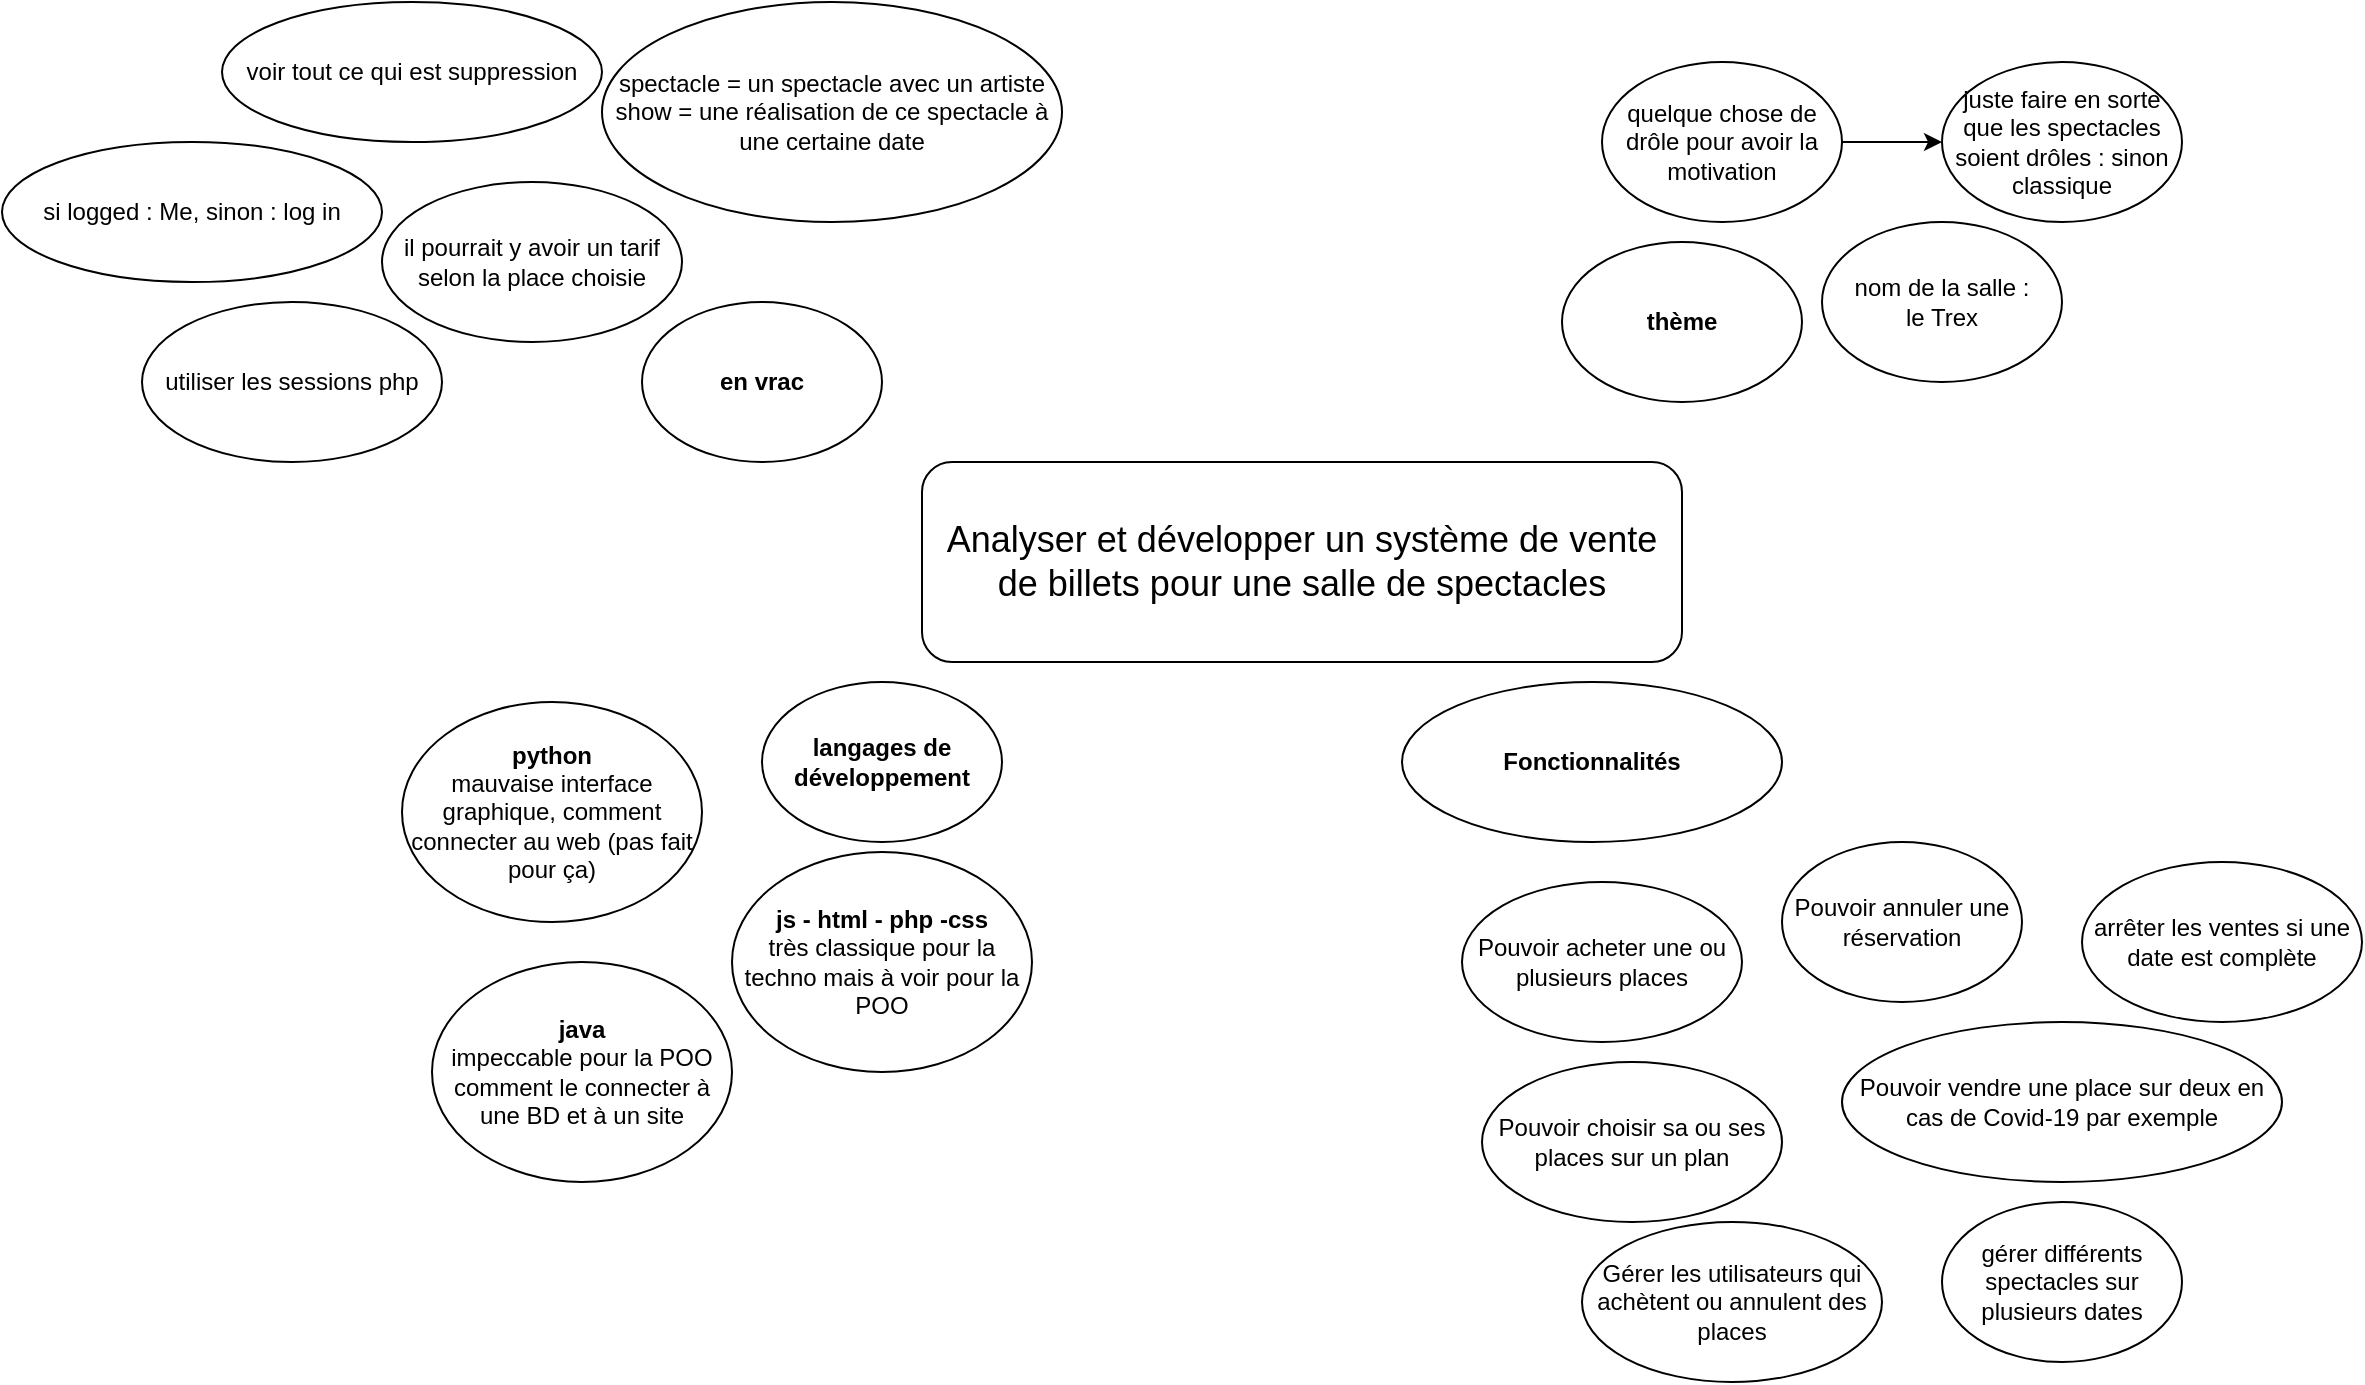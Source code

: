 <mxfile version="20.5.1" type="github" pages="9">
  <diagram id="MTtmtglNewBOw-12boB2" name="brainstorming">
    <mxGraphModel dx="2141" dy="1697" grid="1" gridSize="10" guides="1" tooltips="1" connect="1" arrows="1" fold="1" page="1" pageScale="1" pageWidth="827" pageHeight="1169" math="0" shadow="0">
      <root>
        <mxCell id="0" />
        <mxCell id="1" parent="0" />
        <mxCell id="Lw2xx-b1Vrvi76pnMb99-4" value="&lt;b&gt;langages de développement&lt;/b&gt;" style="ellipse;whiteSpace=wrap;html=1;" parent="1" vertex="1">
          <mxGeometry x="130" y="90" width="120" height="80" as="geometry" />
        </mxCell>
        <mxCell id="Lw2xx-b1Vrvi76pnMb99-5" value="&lt;b&gt;Fonctionnalités&lt;/b&gt;" style="ellipse;whiteSpace=wrap;html=1;" parent="1" vertex="1">
          <mxGeometry x="450" y="90" width="190" height="80" as="geometry" />
        </mxCell>
        <mxCell id="Lw2xx-b1Vrvi76pnMb99-6" value="&lt;div&gt;Pouvoir acheter une ou plusieurs places&lt;/div&gt;" style="ellipse;whiteSpace=wrap;html=1;" parent="1" vertex="1">
          <mxGeometry x="480" y="190" width="140" height="80" as="geometry" />
        </mxCell>
        <mxCell id="Lw2xx-b1Vrvi76pnMb99-7" value="Pouvoir annuler une réservation" style="ellipse;whiteSpace=wrap;html=1;" parent="1" vertex="1">
          <mxGeometry x="640" y="170" width="120" height="80" as="geometry" />
        </mxCell>
        <mxCell id="Lw2xx-b1Vrvi76pnMb99-8" value="Pouvoir choisir sa ou ses places sur un plan" style="ellipse;whiteSpace=wrap;html=1;" parent="1" vertex="1">
          <mxGeometry x="490" y="280" width="150" height="80" as="geometry" />
        </mxCell>
        <mxCell id="Lw2xx-b1Vrvi76pnMb99-9" value="gérer différents spectacles sur plusieurs dates" style="ellipse;whiteSpace=wrap;html=1;" parent="1" vertex="1">
          <mxGeometry x="720" y="350" width="120" height="80" as="geometry" />
        </mxCell>
        <mxCell id="Lw2xx-b1Vrvi76pnMb99-10" value="arrêter les ventes si une date est complète" style="ellipse;whiteSpace=wrap;html=1;" parent="1" vertex="1">
          <mxGeometry x="790" y="180" width="140" height="80" as="geometry" />
        </mxCell>
        <mxCell id="Lw2xx-b1Vrvi76pnMb99-11" value="Gérer les utilisateurs qui achètent ou annulent des places" style="ellipse;whiteSpace=wrap;html=1;" parent="1" vertex="1">
          <mxGeometry x="540" y="360" width="150" height="80" as="geometry" />
        </mxCell>
        <mxCell id="Lw2xx-b1Vrvi76pnMb99-12" value="Pouvoir vendre une place sur deux en cas de Covid-19 par exemple" style="ellipse;whiteSpace=wrap;html=1;" parent="1" vertex="1">
          <mxGeometry x="670" y="260" width="220" height="80" as="geometry" />
        </mxCell>
        <mxCell id="Lw2xx-b1Vrvi76pnMb99-13" value="&lt;font style=&quot;font-size: 18px;&quot;&gt;Analyser et développer un système de vente de billets pour une salle de spectacles&lt;/font&gt;" style="rounded=1;whiteSpace=wrap;html=1;" parent="1" vertex="1">
          <mxGeometry x="210" y="-20" width="380" height="100" as="geometry" />
        </mxCell>
        <mxCell id="Lw2xx-b1Vrvi76pnMb99-14" value="&lt;b&gt;thème&lt;/b&gt;" style="ellipse;whiteSpace=wrap;html=1;" parent="1" vertex="1">
          <mxGeometry x="530" y="-130" width="120" height="80" as="geometry" />
        </mxCell>
        <mxCell id="Lw2xx-b1Vrvi76pnMb99-15" value="&lt;div&gt;&lt;b&gt;python&lt;/b&gt;&lt;/div&gt;&lt;div&gt;mauvaise interface graphique, comment connecter au web (pas fait pour ça)&lt;br&gt;&lt;/div&gt;" style="ellipse;whiteSpace=wrap;html=1;" parent="1" vertex="1">
          <mxGeometry x="-50" y="100" width="150" height="110" as="geometry" />
        </mxCell>
        <mxCell id="Lw2xx-b1Vrvi76pnMb99-16" value="&lt;div&gt;&lt;b&gt;js - html - php -css&lt;/b&gt;&lt;/div&gt;&lt;div&gt;très classique pour la techno mais à voir pour la POO&lt;br&gt;&lt;/div&gt;" style="ellipse;whiteSpace=wrap;html=1;" parent="1" vertex="1">
          <mxGeometry x="115" y="175" width="150" height="110" as="geometry" />
        </mxCell>
        <mxCell id="Lw2xx-b1Vrvi76pnMb99-17" value="&lt;div&gt;&lt;b&gt;java&lt;/b&gt;&lt;/div&gt;&lt;div&gt;impeccable pour la POO&lt;/div&gt;&lt;div&gt;comment le connecter à une BD et à un site&lt;br&gt;&lt;/div&gt;" style="ellipse;whiteSpace=wrap;html=1;" parent="1" vertex="1">
          <mxGeometry x="-35" y="230" width="150" height="110" as="geometry" />
        </mxCell>
        <mxCell id="QCo5JhGNVSrdkGqoRpAS-3" style="edgeStyle=orthogonalEdgeStyle;rounded=0;orthogonalLoop=1;jettySize=auto;html=1;" parent="1" source="Lw2xx-b1Vrvi76pnMb99-18" target="QCo5JhGNVSrdkGqoRpAS-2" edge="1">
          <mxGeometry relative="1" as="geometry" />
        </mxCell>
        <mxCell id="Lw2xx-b1Vrvi76pnMb99-18" value="quelque chose de drôle pour avoir la motivation" style="ellipse;whiteSpace=wrap;html=1;" parent="1" vertex="1">
          <mxGeometry x="550" y="-220" width="120" height="80" as="geometry" />
        </mxCell>
        <mxCell id="bn6kfRpAD_iuBQ7_Nq1R-1" value="il pourrait y avoir un tarif selon la place choisie" style="ellipse;whiteSpace=wrap;html=1;" parent="1" vertex="1">
          <mxGeometry x="-60" y="-160" width="150" height="80" as="geometry" />
        </mxCell>
        <mxCell id="bn6kfRpAD_iuBQ7_Nq1R-2" value="&lt;b&gt;en vrac&lt;br&gt;&lt;/b&gt;" style="ellipse;whiteSpace=wrap;html=1;" parent="1" vertex="1">
          <mxGeometry x="70" y="-100" width="120" height="80" as="geometry" />
        </mxCell>
        <mxCell id="1hJnbTXvEXDwP4pLpgPg-1" value="&lt;div&gt;spectacle = un spectacle avec un artiste&lt;/div&gt;&lt;div&gt;show = une réalisation de ce spectacle à une certaine date&lt;br&gt;&lt;/div&gt;" style="ellipse;whiteSpace=wrap;html=1;" parent="1" vertex="1">
          <mxGeometry x="50" y="-250" width="230" height="110" as="geometry" />
        </mxCell>
        <mxCell id="ARF9-O5VmgzCO2DN3M_q-1" value="voir tout ce qui est suppression" style="ellipse;whiteSpace=wrap;html=1;" parent="1" vertex="1">
          <mxGeometry x="-140" y="-250" width="190" height="70" as="geometry" />
        </mxCell>
        <mxCell id="j4_Xm2PMppayczSOI5vr-1" value="si logged : Me, sinon : log in" style="ellipse;whiteSpace=wrap;html=1;" parent="1" vertex="1">
          <mxGeometry x="-250" y="-180" width="190" height="70" as="geometry" />
        </mxCell>
        <mxCell id="QCo5JhGNVSrdkGqoRpAS-1" value="utiliser les sessions php" style="ellipse;whiteSpace=wrap;html=1;" parent="1" vertex="1">
          <mxGeometry x="-180" y="-100" width="150" height="80" as="geometry" />
        </mxCell>
        <mxCell id="QCo5JhGNVSrdkGqoRpAS-2" value="juste faire en sorte que les spectacles soient drôles : sinon classique" style="ellipse;whiteSpace=wrap;html=1;" parent="1" vertex="1">
          <mxGeometry x="720" y="-220" width="120" height="80" as="geometry" />
        </mxCell>
        <mxCell id="QCo5JhGNVSrdkGqoRpAS-4" value="&lt;div&gt;nom de la salle : &lt;br&gt;&lt;/div&gt;&lt;div&gt;le Trex&lt;br&gt;&lt;/div&gt;" style="ellipse;whiteSpace=wrap;html=1;" parent="1" vertex="1">
          <mxGeometry x="660" y="-140" width="120" height="80" as="geometry" />
        </mxCell>
      </root>
    </mxGraphModel>
  </diagram>
  <diagram id="fEvoEUf9yhXhyz30x9j0" name="diagramme de cas d&#39;utilisation">
    <mxGraphModel dx="1314" dy="1697" grid="1" gridSize="10" guides="1" tooltips="1" connect="1" arrows="1" fold="1" page="1" pageScale="1" pageWidth="827" pageHeight="1169" math="0" shadow="0">
      <root>
        <mxCell id="0" />
        <mxCell id="1" parent="0" />
        <mxCell id="RJG3WwYepJy6p4VlSrJy-27" value="&lt;div&gt;auditorium booking&lt;/div&gt;&lt;div&gt;&lt;br&gt;&lt;/div&gt;&lt;div&gt;&lt;br&gt;&lt;/div&gt;&lt;div&gt;&lt;br&gt;&lt;/div&gt;&lt;div&gt;&lt;br&gt;&lt;/div&gt;&lt;div&gt;&lt;br&gt;&lt;/div&gt;&lt;div&gt;&lt;br&gt;&lt;/div&gt;&lt;div&gt;&lt;br&gt;&lt;/div&gt;&lt;div&gt;&lt;br&gt;&lt;/div&gt;&lt;div&gt;&lt;br&gt;&lt;/div&gt;&lt;div&gt;&lt;br&gt;&lt;/div&gt;&lt;div&gt;&lt;br&gt;&lt;/div&gt;&lt;div&gt;&lt;br&gt;&lt;/div&gt;&lt;div&gt;&lt;br&gt;&lt;/div&gt;&lt;div&gt;&lt;br&gt;&lt;/div&gt;&lt;div&gt;&lt;br&gt;&lt;/div&gt;&lt;div&gt;&lt;br&gt;&lt;/div&gt;&lt;div&gt;&lt;br&gt;&lt;/div&gt;&lt;div&gt;&lt;br&gt;&lt;/div&gt;&lt;div&gt;&lt;br&gt;&lt;/div&gt;&lt;div&gt;&lt;br&gt;&lt;/div&gt;&lt;div&gt;&lt;br&gt;&lt;/div&gt;&lt;div&gt;&lt;br&gt;&lt;/div&gt;&lt;div&gt;&lt;br&gt;&lt;/div&gt;&lt;div&gt;&lt;br&gt;&lt;/div&gt;&lt;div&gt;&lt;br&gt;&lt;/div&gt;&lt;div&gt;&lt;br&gt;&lt;/div&gt;&lt;div&gt;&lt;br&gt;&lt;/div&gt;&lt;div&gt;&lt;br&gt;&lt;/div&gt;&lt;div&gt;&lt;br&gt;&lt;/div&gt;&lt;div&gt;&lt;br&gt;&lt;/div&gt;" style="rounded=0;whiteSpace=wrap;html=1;fontSize=18;fillColor=#FFFFFF;" parent="1" vertex="1">
          <mxGeometry x="590" y="-340" width="490" height="730" as="geometry" />
        </mxCell>
        <mxCell id="SeT0e6zcLXh_AO4ww7iq-1" value="manager" style="shape=umlActor;verticalLabelPosition=bottom;verticalAlign=top;html=1;fontSize=18;fillColor=#FFFFFF;" parent="1" vertex="1">
          <mxGeometry x="480" y="-290" width="30" height="60" as="geometry" />
        </mxCell>
        <mxCell id="SeT0e6zcLXh_AO4ww7iq-2" value="&lt;div&gt;spectator&lt;/div&gt;&lt;div&gt;&lt;br&gt;&lt;/div&gt;" style="shape=umlActor;verticalLabelPosition=bottom;verticalAlign=top;html=1;fontSize=18;fillColor=#FFFFFF;" parent="1" vertex="1">
          <mxGeometry x="480" y="100" width="30" height="60" as="geometry" />
        </mxCell>
        <mxCell id="SeT0e6zcLXh_AO4ww7iq-3" value="artist" style="shape=umlActor;verticalLabelPosition=bottom;verticalAlign=top;html=1;fontSize=18;fillColor=#FFFFFF;" parent="1" vertex="1">
          <mxGeometry x="480" y="-90" width="30" height="60" as="geometry" />
        </mxCell>
        <mxCell id="SeT0e6zcLXh_AO4ww7iq-10" value="bank" style="shape=umlActor;verticalLabelPosition=bottom;verticalAlign=top;html=1;fontSize=18;fillColor=#FFFFFF;" parent="1" vertex="1">
          <mxGeometry x="1120" y="40" width="30" height="60" as="geometry" />
        </mxCell>
        <mxCell id="SeT0e6zcLXh_AO4ww7iq-11" value="database" style="shape=umlActor;verticalLabelPosition=bottom;verticalAlign=top;html=1;fontSize=18;fillColor=#FFFFFF;" parent="1" vertex="1">
          <mxGeometry x="1120" y="-120" width="30" height="60" as="geometry" />
        </mxCell>
        <mxCell id="SeT0e6zcLXh_AO4ww7iq-17" value="book a show" style="ellipse;whiteSpace=wrap;html=1;fontSize=18;fillColor=#FFFFFF;" parent="1" vertex="1">
          <mxGeometry x="620" y="130" width="140" height="70" as="geometry" />
        </mxCell>
        <mxCell id="SeT0e6zcLXh_AO4ww7iq-18" value="pay" style="ellipse;whiteSpace=wrap;html=1;fontSize=18;fillColor=#FFFFFF;" parent="1" vertex="1">
          <mxGeometry x="880" y="50" width="140" height="70" as="geometry" />
        </mxCell>
        <mxCell id="SeT0e6zcLXh_AO4ww7iq-19" value="&lt;div&gt;choose &lt;br&gt;&lt;/div&gt;&lt;div&gt;place&lt;/div&gt;" style="ellipse;whiteSpace=wrap;html=1;fontSize=18;fillColor=#FFFFFF;" parent="1" vertex="1">
          <mxGeometry x="890" y="200" width="140" height="70" as="geometry" />
        </mxCell>
        <mxCell id="u0SrRkyl7k4zlUh73zEl-1" value="log in" style="ellipse;whiteSpace=wrap;html=1;fontSize=18;fillColor=#FFFFFF;" parent="1" vertex="1">
          <mxGeometry x="920" y="-180" width="140" height="70" as="geometry" />
        </mxCell>
        <mxCell id="u0SrRkyl7k4zlUh73zEl-2" value="add show" style="ellipse;whiteSpace=wrap;html=1;fontSize=18;fillColor=#FFFFFF;" parent="1" vertex="1">
          <mxGeometry x="650" y="-280" width="140" height="70" as="geometry" />
        </mxCell>
        <mxCell id="5-va3Cu8t04rVhY4h15A-1" value="cancel place" style="ellipse;whiteSpace=wrap;html=1;fontSize=18;fillColor=#FFFFFF;" parent="1" vertex="1">
          <mxGeometry x="640" width="140" height="70" as="geometry" />
        </mxCell>
        <mxCell id="RJG3WwYepJy6p4VlSrJy-1" value="consult booking" style="ellipse;whiteSpace=wrap;html=1;fontSize=18;fillColor=#FFFFFF;" parent="1" vertex="1">
          <mxGeometry x="650" y="-95" width="140" height="70" as="geometry" />
        </mxCell>
        <mxCell id="RJG3WwYepJy6p4VlSrJy-2" value="include" style="endArrow=open;endSize=12;dashed=1;html=1;rounded=0;fontSize=18;entryX=0;entryY=0.5;entryDx=0;entryDy=0;exitX=1;exitY=0.5;exitDx=0;exitDy=0;" parent="1" source="RJG3WwYepJy6p4VlSrJy-1" target="u0SrRkyl7k4zlUh73zEl-1" edge="1">
          <mxGeometry width="160" relative="1" as="geometry">
            <mxPoint x="600" y="250" as="sourcePoint" />
            <mxPoint x="760" y="250" as="targetPoint" />
          </mxGeometry>
        </mxCell>
        <mxCell id="RJG3WwYepJy6p4VlSrJy-3" value="include" style="endArrow=open;endSize=12;dashed=1;html=1;rounded=0;fontSize=18;entryX=0;entryY=0;entryDx=0;entryDy=0;exitX=1;exitY=0.5;exitDx=0;exitDy=0;" parent="1" source="u0SrRkyl7k4zlUh73zEl-2" target="u0SrRkyl7k4zlUh73zEl-1" edge="1">
          <mxGeometry width="160" relative="1" as="geometry">
            <mxPoint x="800.0" y="-115" as="sourcePoint" />
            <mxPoint x="930.0" y="-135" as="targetPoint" />
          </mxGeometry>
        </mxCell>
        <mxCell id="RJG3WwYepJy6p4VlSrJy-8" value="" style="endArrow=none;html=1;rounded=0;fontSize=18;entryX=0;entryY=0.5;entryDx=0;entryDy=0;exitX=1;exitY=0.333;exitDx=0;exitDy=0;exitPerimeter=0;" parent="1" source="SeT0e6zcLXh_AO4ww7iq-3" target="RJG3WwYepJy6p4VlSrJy-1" edge="1">
          <mxGeometry width="50" height="50" relative="1" as="geometry">
            <mxPoint x="480" y="70" as="sourcePoint" />
            <mxPoint x="530" y="20" as="targetPoint" />
          </mxGeometry>
        </mxCell>
        <mxCell id="RJG3WwYepJy6p4VlSrJy-10" value="" style="endArrow=none;html=1;rounded=0;fontSize=18;entryX=0;entryY=0;entryDx=0;entryDy=0;exitX=1;exitY=0.333;exitDx=0;exitDy=0;exitPerimeter=0;" parent="1" source="SeT0e6zcLXh_AO4ww7iq-1" target="RJG3WwYepJy6p4VlSrJy-1" edge="1">
          <mxGeometry width="50" height="50" relative="1" as="geometry">
            <mxPoint x="520" y="-60" as="sourcePoint" />
            <mxPoint x="660.0" y="-115" as="targetPoint" />
          </mxGeometry>
        </mxCell>
        <mxCell id="RJG3WwYepJy6p4VlSrJy-11" value="" style="endArrow=none;html=1;rounded=0;fontSize=18;entryX=0;entryY=0.5;entryDx=0;entryDy=0;exitX=1;exitY=0.333;exitDx=0;exitDy=0;exitPerimeter=0;" parent="1" source="SeT0e6zcLXh_AO4ww7iq-1" target="u0SrRkyl7k4zlUh73zEl-2" edge="1">
          <mxGeometry width="50" height="50" relative="1" as="geometry">
            <mxPoint x="510" y="-155" as="sourcePoint" />
            <mxPoint x="650.0" y="-210" as="targetPoint" />
          </mxGeometry>
        </mxCell>
        <mxCell id="RJG3WwYepJy6p4VlSrJy-13" value="" style="endArrow=none;html=1;rounded=0;fontSize=18;entryX=0;entryY=1;entryDx=0;entryDy=0;exitX=1;exitY=0.333;exitDx=0;exitDy=0;exitPerimeter=0;" parent="1" source="SeT0e6zcLXh_AO4ww7iq-2" target="5-va3Cu8t04rVhY4h15A-1" edge="1">
          <mxGeometry width="50" height="50" relative="1" as="geometry">
            <mxPoint x="520" y="-60" as="sourcePoint" />
            <mxPoint x="660.0" y="-115" as="targetPoint" />
          </mxGeometry>
        </mxCell>
        <mxCell id="RJG3WwYepJy6p4VlSrJy-15" value="include" style="endArrow=open;endSize=12;dashed=1;html=1;rounded=0;fontSize=18;entryX=0;entryY=1;entryDx=0;entryDy=0;exitX=1;exitY=0;exitDx=0;exitDy=0;" parent="1" source="5-va3Cu8t04rVhY4h15A-1" target="u0SrRkyl7k4zlUh73zEl-1" edge="1">
          <mxGeometry x="-0.257" y="-22" width="160" relative="1" as="geometry">
            <mxPoint x="800.0" y="-115" as="sourcePoint" />
            <mxPoint x="930" y="-135" as="targetPoint" />
            <mxPoint as="offset" />
          </mxGeometry>
        </mxCell>
        <mxCell id="RJG3WwYepJy6p4VlSrJy-17" value="include" style="endArrow=open;endSize=12;dashed=1;html=1;rounded=0;fontSize=18;entryX=0;entryY=0.5;entryDx=0;entryDy=0;exitX=1;exitY=0;exitDx=0;exitDy=0;" parent="1" source="SeT0e6zcLXh_AO4ww7iq-17" target="SeT0e6zcLXh_AO4ww7iq-18" edge="1">
          <mxGeometry width="160" relative="1" as="geometry">
            <mxPoint x="790" y="112.63" as="sourcePoint" />
            <mxPoint x="950.503" y="-42.621" as="targetPoint" />
          </mxGeometry>
        </mxCell>
        <mxCell id="RJG3WwYepJy6p4VlSrJy-18" value="include" style="endArrow=open;endSize=12;dashed=1;html=1;rounded=0;fontSize=18;entryX=0.5;entryY=1;entryDx=0;entryDy=0;exitX=0.5;exitY=0;exitDx=0;exitDy=0;" parent="1" source="SeT0e6zcLXh_AO4ww7iq-18" target="u0SrRkyl7k4zlUh73zEl-1" edge="1">
          <mxGeometry width="160" relative="1" as="geometry">
            <mxPoint x="749.497" y="150.251" as="sourcePoint" />
            <mxPoint x="890" y="95" as="targetPoint" />
          </mxGeometry>
        </mxCell>
        <mxCell id="RJG3WwYepJy6p4VlSrJy-19" value="" style="endArrow=none;html=1;rounded=0;fontSize=18;entryX=0;entryY=0.5;entryDx=0;entryDy=0;exitX=1;exitY=0.333;exitDx=0;exitDy=0;exitPerimeter=0;" parent="1" source="SeT0e6zcLXh_AO4ww7iq-2" target="SeT0e6zcLXh_AO4ww7iq-17" edge="1">
          <mxGeometry width="50" height="50" relative="1" as="geometry">
            <mxPoint x="520" y="130" as="sourcePoint" />
            <mxPoint x="670.503" y="69.749" as="targetPoint" />
          </mxGeometry>
        </mxCell>
        <mxCell id="RJG3WwYepJy6p4VlSrJy-20" value="" style="endArrow=none;html=1;rounded=0;fontSize=18;entryX=0;entryY=0.333;entryDx=0;entryDy=0;exitX=1;exitY=0.5;exitDx=0;exitDy=0;entryPerimeter=0;" parent="1" source="SeT0e6zcLXh_AO4ww7iq-18" target="SeT0e6zcLXh_AO4ww7iq-10" edge="1">
          <mxGeometry width="50" height="50" relative="1" as="geometry">
            <mxPoint x="830" y="310" as="sourcePoint" />
            <mxPoint x="940" y="355" as="targetPoint" />
          </mxGeometry>
        </mxCell>
        <mxCell id="RJG3WwYepJy6p4VlSrJy-21" value="" style="endArrow=none;html=1;rounded=0;fontSize=18;entryX=0;entryY=0.333;entryDx=0;entryDy=0;exitX=1;exitY=0.5;exitDx=0;exitDy=0;entryPerimeter=0;" parent="1" source="u0SrRkyl7k4zlUh73zEl-1" target="SeT0e6zcLXh_AO4ww7iq-11" edge="1">
          <mxGeometry width="50" height="50" relative="1" as="geometry">
            <mxPoint x="1037.0" y="40" as="sourcePoint" />
            <mxPoint x="1167.0" y="15" as="targetPoint" />
          </mxGeometry>
        </mxCell>
        <mxCell id="RJG3WwYepJy6p4VlSrJy-22" value="" style="endArrow=none;html=1;rounded=0;fontSize=18;entryX=0;entryY=1;entryDx=0;entryDy=0;exitX=1;exitY=0.5;exitDx=0;exitDy=0;entryPerimeter=0;" parent="1" source="RJG3WwYepJy6p4VlSrJy-1" target="SeT0e6zcLXh_AO4ww7iq-11" edge="1">
          <mxGeometry width="50" height="50" relative="1" as="geometry">
            <mxPoint x="1070.0" y="-135" as="sourcePoint" />
            <mxPoint x="1160.0" y="-90" as="targetPoint" />
          </mxGeometry>
        </mxCell>
        <mxCell id="RJG3WwYepJy6p4VlSrJy-23" value="consult shows" style="ellipse;whiteSpace=wrap;html=1;fontSize=18;fillColor=#FFFFFF;" parent="1" vertex="1">
          <mxGeometry x="620" y="280" width="140" height="70" as="geometry" />
        </mxCell>
        <mxCell id="RJG3WwYepJy6p4VlSrJy-24" value="" style="endArrow=none;html=1;rounded=0;fontSize=18;entryX=0;entryY=0.5;entryDx=0;entryDy=0;exitX=1;exitY=0.333;exitDx=0;exitDy=0;exitPerimeter=0;" parent="1" source="SeT0e6zcLXh_AO4ww7iq-2" target="RJG3WwYepJy6p4VlSrJy-23" edge="1">
          <mxGeometry width="50" height="50" relative="1" as="geometry">
            <mxPoint x="520" y="130" as="sourcePoint" />
            <mxPoint x="630" y="175" as="targetPoint" />
          </mxGeometry>
        </mxCell>
        <mxCell id="RJG3WwYepJy6p4VlSrJy-25" value="extend" style="endArrow=open;endSize=12;dashed=1;html=1;rounded=0;fontSize=18;entryX=0.5;entryY=1;entryDx=0;entryDy=0;exitX=0.5;exitY=0;exitDx=0;exitDy=0;" parent="1" source="RJG3WwYepJy6p4VlSrJy-23" target="SeT0e6zcLXh_AO4ww7iq-17" edge="1">
          <mxGeometry width="160" relative="1" as="geometry">
            <mxPoint x="770" y="175" as="sourcePoint" />
            <mxPoint x="900" y="245" as="targetPoint" />
          </mxGeometry>
        </mxCell>
        <mxCell id="zJnz7GPsCFkhkCPSVNUh-2" value="include" style="endArrow=open;endSize=12;dashed=1;html=1;rounded=0;fontSize=18;exitX=1;exitY=0.5;exitDx=0;exitDy=0;entryX=0;entryY=0;entryDx=0;entryDy=0;" parent="1" source="SeT0e6zcLXh_AO4ww7iq-17" target="SeT0e6zcLXh_AO4ww7iq-19" edge="1">
          <mxGeometry width="160" relative="1" as="geometry">
            <mxPoint x="760" y="170" as="sourcePoint" />
            <mxPoint x="883.249" y="184.46" as="targetPoint" />
          </mxGeometry>
        </mxCell>
        <mxCell id="4GaySL3hS3BtnTDXZesX-1" value="cancel show" style="ellipse;whiteSpace=wrap;html=1;fontSize=18;fillColor=#FFFFFF;" parent="1" vertex="1">
          <mxGeometry x="650" y="-200" width="140" height="70" as="geometry" />
        </mxCell>
        <mxCell id="4GaySL3hS3BtnTDXZesX-3" value="" style="endArrow=none;html=1;rounded=0;fontSize=18;entryX=0;entryY=0.5;entryDx=0;entryDy=0;exitX=1;exitY=0.333;exitDx=0;exitDy=0;exitPerimeter=0;" parent="1" source="SeT0e6zcLXh_AO4ww7iq-1" target="4GaySL3hS3BtnTDXZesX-1" edge="1">
          <mxGeometry width="50" height="50" relative="1" as="geometry">
            <mxPoint x="520" y="-260" as="sourcePoint" />
            <mxPoint x="660" y="-235" as="targetPoint" />
          </mxGeometry>
        </mxCell>
        <mxCell id="4GaySL3hS3BtnTDXZesX-4" value="include" style="endArrow=open;endSize=12;dashed=1;html=1;rounded=0;fontSize=18;entryX=0.024;entryY=0.341;entryDx=0;entryDy=0;exitX=1;exitY=0.5;exitDx=0;exitDy=0;entryPerimeter=0;" parent="1" source="4GaySL3hS3BtnTDXZesX-1" target="u0SrRkyl7k4zlUh73zEl-1" edge="1">
          <mxGeometry width="160" relative="1" as="geometry">
            <mxPoint x="800" y="-235" as="sourcePoint" />
            <mxPoint x="950.503" y="-159.749" as="targetPoint" />
          </mxGeometry>
        </mxCell>
      </root>
    </mxGraphModel>
  </diagram>
  <diagram id="CKRglDjFbvotFfAfRZL-" name="activity : purchase ticket">
    <mxGraphModel dx="1314" dy="1697" grid="1" gridSize="10" guides="1" tooltips="1" connect="1" arrows="1" fold="1" page="1" pageScale="1" pageWidth="827" pageHeight="1169" math="0" shadow="0">
      <root>
        <mxCell id="0" />
        <mxCell id="1" parent="0" />
        <mxCell id="1fqFLLXv9PT2-H50OYts-1" value="Ticket purchase" style="swimlane;html=1;childLayout=stackLayout;startSize=20;rounded=0;shadow=0;comic=0;labelBackgroundColor=none;strokeWidth=1;fontFamily=Verdana;fontSize=12;align=center;" parent="1" vertex="1">
          <mxGeometry x="40" y="-60" width="800" height="1180" as="geometry" />
        </mxCell>
        <mxCell id="1fqFLLXv9PT2-H50OYts-56" style="edgeStyle=orthogonalEdgeStyle;rounded=0;html=1;entryX=0.5;entryY=0;labelBackgroundColor=none;startArrow=none;startFill=0;startSize=5;endArrow=classicThin;endFill=1;endSize=5;jettySize=auto;orthogonalLoop=1;strokeWidth=1;fontFamily=Verdana;fontSize=12;entryDx=0;entryDy=0;" parent="1fqFLLXv9PT2-H50OYts-1" source="1fqFLLXv9PT2-H50OYts-30" target="1fqFLLXv9PT2-H50OYts-64" edge="1">
          <mxGeometry relative="1" as="geometry">
            <Array as="points">
              <mxPoint x="410" y="135" />
            </Array>
            <mxPoint x="353.5" y="180" as="targetPoint" />
          </mxGeometry>
        </mxCell>
        <mxCell id="1fqFLLXv9PT2-H50OYts-67" style="edgeStyle=orthogonalEdgeStyle;rounded=0;orthogonalLoop=1;jettySize=auto;html=1;fontSize=18;" parent="1fqFLLXv9PT2-H50OYts-1" source="1fqFLLXv9PT2-H50OYts-64" target="1fqFLLXv9PT2-H50OYts-66" edge="1">
          <mxGeometry relative="1" as="geometry" />
        </mxCell>
        <mxCell id="1fqFLLXv9PT2-H50OYts-2" value="spectator" style="swimlane;html=1;startSize=20;" parent="1fqFLLXv9PT2-H50OYts-1" vertex="1">
          <mxGeometry y="20" width="300" height="1160" as="geometry" />
        </mxCell>
        <mxCell id="1fqFLLXv9PT2-H50OYts-29" value="" style="ellipse;whiteSpace=wrap;html=1;rounded=0;shadow=0;comic=0;labelBackgroundColor=none;strokeWidth=1;fillColor=#000000;fontFamily=Verdana;fontSize=12;align=center;" parent="1fqFLLXv9PT2-H50OYts-2" vertex="1">
          <mxGeometry x="105" y="30" width="40" height="40" as="geometry" />
        </mxCell>
        <mxCell id="1fqFLLXv9PT2-H50OYts-30" value="open application" style="rounded=1;whiteSpace=wrap;html=1;shadow=0;comic=0;labelBackgroundColor=none;strokeWidth=1;fontFamily=Verdana;fontSize=12;align=center;arcSize=50;" parent="1fqFLLXv9PT2-H50OYts-2" vertex="1">
          <mxGeometry x="75" y="100" width="100" height="30" as="geometry" />
        </mxCell>
        <mxCell id="1fqFLLXv9PT2-H50OYts-28" style="edgeStyle=orthogonalEdgeStyle;rounded=0;html=1;labelBackgroundColor=none;startArrow=none;startFill=0;startSize=5;endArrow=classicThin;endFill=1;endSize=5;jettySize=auto;orthogonalLoop=1;strokeWidth=1;fontFamily=Verdana;fontSize=12" parent="1fqFLLXv9PT2-H50OYts-2" source="1fqFLLXv9PT2-H50OYts-29" target="1fqFLLXv9PT2-H50OYts-30" edge="1">
          <mxGeometry relative="1" as="geometry" />
        </mxCell>
        <mxCell id="1fqFLLXv9PT2-H50OYts-66" value="choose a show" style="rounded=1;whiteSpace=wrap;html=1;shadow=0;comic=0;labelBackgroundColor=none;strokeWidth=1;fontFamily=Verdana;fontSize=12;align=center;arcSize=50;" parent="1fqFLLXv9PT2-H50OYts-2" vertex="1">
          <mxGeometry x="70" y="220" width="100" height="30" as="geometry" />
        </mxCell>
        <mxCell id="1fqFLLXv9PT2-H50OYts-44" value="" style="shape=mxgraph.bpmn.shape;html=1;verticalLabelPosition=bottom;labelBackgroundColor=#ffffff;verticalAlign=top;perimeter=ellipsePerimeter;outline=end;symbol=terminate;rounded=0;shadow=0;comic=0;strokeWidth=1;fontFamily=Verdana;fontSize=12;align=center;" parent="1fqFLLXv9PT2-H50OYts-2" vertex="1">
          <mxGeometry x="113.75" y="1090" width="40" height="40" as="geometry" />
        </mxCell>
        <mxCell id="GRWfwRR_ru4R6USvCIZC-1" value="choose a show and a place" style="rounded=1;whiteSpace=wrap;html=1;shadow=0;comic=0;labelBackgroundColor=none;strokeWidth=1;fontFamily=Verdana;fontSize=12;align=center;arcSize=50;" parent="1fqFLLXv9PT2-H50OYts-2" vertex="1">
          <mxGeometry x="70" y="320" width="100" height="30" as="geometry" />
        </mxCell>
        <mxCell id="GRWfwRR_ru4R6USvCIZC-21" value="provide payment info" style="rounded=1;whiteSpace=wrap;html=1;shadow=0;comic=0;labelBackgroundColor=none;strokeWidth=1;fontFamily=Verdana;fontSize=12;align=center;arcSize=50;" parent="1fqFLLXv9PT2-H50OYts-2" vertex="1">
          <mxGeometry x="76.25" y="620" width="100" height="30" as="geometry" />
        </mxCell>
        <mxCell id="GRWfwRR_ru4R6USvCIZC-92" style="edgeStyle=orthogonalEdgeStyle;rounded=0;orthogonalLoop=1;jettySize=auto;html=1;fontSize=12;" parent="1fqFLLXv9PT2-H50OYts-2" source="GRWfwRR_ru4R6USvCIZC-91" target="1fqFLLXv9PT2-H50OYts-44" edge="1">
          <mxGeometry relative="1" as="geometry" />
        </mxCell>
        <mxCell id="GRWfwRR_ru4R6USvCIZC-91" value="print confirmation" style="rounded=1;whiteSpace=wrap;html=1;shadow=0;comic=0;labelBackgroundColor=none;strokeWidth=1;fontFamily=Verdana;fontSize=12;align=center;arcSize=50;" parent="1fqFLLXv9PT2-H50OYts-2" vertex="1">
          <mxGeometry x="83.75" y="1020" width="100" height="30" as="geometry" />
        </mxCell>
        <mxCell id="GRWfwRR_ru4R6USvCIZC-101" style="edgeStyle=orthogonalEdgeStyle;rounded=0;orthogonalLoop=1;jettySize=auto;html=1;entryX=0.5;entryY=1;entryDx=0;entryDy=0;fontSize=12;" parent="1fqFLLXv9PT2-H50OYts-2" source="GRWfwRR_ru4R6USvCIZC-99" target="GRWfwRR_ru4R6USvCIZC-21" edge="1">
          <mxGeometry relative="1" as="geometry">
            <Array as="points">
              <mxPoint x="126.25" y="700" />
              <mxPoint x="126.25" y="700" />
            </Array>
          </mxGeometry>
        </mxCell>
        <mxCell id="GRWfwRR_ru4R6USvCIZC-99" value="print error" style="rounded=1;whiteSpace=wrap;html=1;shadow=0;comic=0;labelBackgroundColor=none;strokeWidth=1;fontFamily=Verdana;fontSize=12;align=center;arcSize=50;" parent="1fqFLLXv9PT2-H50OYts-2" vertex="1">
          <mxGeometry x="73.75" y="725" width="100" height="30" as="geometry" />
        </mxCell>
        <mxCell id="0jrE4HJCrEruA5jvIccg-1" value="login activity" style="rounded=1;whiteSpace=wrap;html=1;shadow=0;comic=0;labelBackgroundColor=none;strokeWidth=1;fontFamily=Verdana;fontSize=12;align=center;arcSize=50;fontStyle=1" parent="1fqFLLXv9PT2-H50OYts-2" vertex="1">
          <mxGeometry x="70" y="480" width="100" height="30" as="geometry" />
        </mxCell>
        <mxCell id="1fqFLLXv9PT2-H50OYts-11" value="application" style="swimlane;html=1;startSize=20;" parent="1fqFLLXv9PT2-H50OYts-1" vertex="1">
          <mxGeometry x="300" y="20" width="250" height="1160" as="geometry" />
        </mxCell>
        <mxCell id="1fqFLLXv9PT2-H50OYts-64" value="provide spectacle info" style="rounded=1;whiteSpace=wrap;html=1;shadow=0;comic=0;labelBackgroundColor=none;strokeWidth=1;fontFamily=Verdana;fontSize=12;align=center;arcSize=50;" parent="1fqFLLXv9PT2-H50OYts-11" vertex="1">
          <mxGeometry x="60" y="160" width="100" height="30" as="geometry" />
        </mxCell>
        <mxCell id="9mAA8OrkeVZnsHyCHHgP-2" style="edgeStyle=orthogonalEdgeStyle;rounded=0;orthogonalLoop=1;jettySize=auto;html=1;entryX=0.5;entryY=0;entryDx=0;entryDy=0;fontSize=12;" parent="1fqFLLXv9PT2-H50OYts-11" source="GRWfwRR_ru4R6USvCIZC-19" target="9mAA8OrkeVZnsHyCHHgP-1" edge="1">
          <mxGeometry relative="1" as="geometry" />
        </mxCell>
        <mxCell id="9mAA8OrkeVZnsHyCHHgP-3" value="yes" style="edgeLabel;html=1;align=center;verticalAlign=middle;resizable=0;points=[];fontSize=12;" parent="9mAA8OrkeVZnsHyCHHgP-2" vertex="1" connectable="0">
          <mxGeometry x="-0.211" y="1" relative="1" as="geometry">
            <mxPoint y="4" as="offset" />
          </mxGeometry>
        </mxCell>
        <mxCell id="GRWfwRR_ru4R6USvCIZC-19" value="&lt;div&gt;payment &lt;br&gt;&lt;/div&gt;&lt;div&gt;accepted ?&lt;br&gt;&lt;/div&gt;" style="rhombus;whiteSpace=wrap;html=1;fontSize=12;fillColor=#FFFFFF;" parent="1fqFLLXv9PT2-H50OYts-11" vertex="1">
          <mxGeometry x="87.5" y="700" width="87.5" height="80" as="geometry" />
        </mxCell>
        <mxCell id="GRWfwRR_ru4R6USvCIZC-17" value="request payment" style="rounded=1;whiteSpace=wrap;html=1;shadow=0;comic=0;labelBackgroundColor=none;strokeWidth=1;fontFamily=Verdana;fontSize=12;align=center;arcSize=50;" parent="1fqFLLXv9PT2-H50OYts-11" vertex="1">
          <mxGeometry x="83.75" y="530" width="100" height="30" as="geometry" />
        </mxCell>
        <mxCell id="GRWfwRR_ru4R6USvCIZC-23" value="process payment" style="rounded=1;whiteSpace=wrap;html=1;shadow=0;comic=0;labelBackgroundColor=none;strokeWidth=1;fontFamily=Verdana;fontSize=12;align=center;arcSize=50;" parent="1fqFLLXv9PT2-H50OYts-11" vertex="1">
          <mxGeometry x="83.75" y="620" width="100" height="30" as="geometry" />
        </mxCell>
        <mxCell id="GRWfwRR_ru4R6USvCIZC-47" value="check for places" style="rounded=1;whiteSpace=wrap;html=1;shadow=0;comic=0;labelBackgroundColor=none;strokeWidth=1;fontFamily=Verdana;fontSize=12;align=center;arcSize=50;" parent="1fqFLLXv9PT2-H50OYts-11" vertex="1">
          <mxGeometry x="60" y="220" width="100" height="30" as="geometry" />
        </mxCell>
        <mxCell id="9mAA8OrkeVZnsHyCHHgP-8" style="edgeStyle=orthogonalEdgeStyle;rounded=0;orthogonalLoop=1;jettySize=auto;html=1;entryX=0.5;entryY=0;entryDx=0;entryDy=0;fontSize=12;" parent="1fqFLLXv9PT2-H50OYts-11" source="GRWfwRR_ru4R6USvCIZC-96" target="9mAA8OrkeVZnsHyCHHgP-4" edge="1">
          <mxGeometry relative="1" as="geometry" />
        </mxCell>
        <mxCell id="GRWfwRR_ru4R6USvCIZC-96" value="send tickets" style="rounded=1;whiteSpace=wrap;html=1;shadow=0;comic=0;labelBackgroundColor=none;strokeWidth=1;fontFamily=Verdana;fontSize=12;align=center;arcSize=50;" parent="1fqFLLXv9PT2-H50OYts-11" vertex="1">
          <mxGeometry x="81.25" y="850" width="100" height="30" as="geometry" />
        </mxCell>
        <mxCell id="9mAA8OrkeVZnsHyCHHgP-7" style="edgeStyle=orthogonalEdgeStyle;rounded=0;orthogonalLoop=1;jettySize=auto;html=1;entryX=0.5;entryY=0;entryDx=0;entryDy=0;fontSize=12;" parent="1fqFLLXv9PT2-H50OYts-11" source="9mAA8OrkeVZnsHyCHHgP-1" target="GRWfwRR_ru4R6USvCIZC-96" edge="1">
          <mxGeometry relative="1" as="geometry" />
        </mxCell>
        <mxCell id="9mAA8OrkeVZnsHyCHHgP-1" value="" style="whiteSpace=wrap;html=1;rounded=0;shadow=0;comic=0;labelBackgroundColor=none;strokeWidth=1;fillColor=#000000;fontFamily=Verdana;fontSize=12;align=center;rotation=0;" parent="1fqFLLXv9PT2-H50OYts-11" vertex="1">
          <mxGeometry x="57.75" y="800" width="147" height="10" as="geometry" />
        </mxCell>
        <mxCell id="9mAA8OrkeVZnsHyCHHgP-4" value="" style="whiteSpace=wrap;html=1;rounded=0;shadow=0;comic=0;labelBackgroundColor=none;strokeWidth=1;fillColor=#000000;fontFamily=Verdana;fontSize=12;align=center;rotation=0;" parent="1fqFLLXv9PT2-H50OYts-11" vertex="1">
          <mxGeometry x="57.75" y="950" width="147" height="10" as="geometry" />
        </mxCell>
        <mxCell id="GRWfwRR_ru4R6USvCIZC-44" style="edgeStyle=orthogonalEdgeStyle;rounded=0;orthogonalLoop=1;jettySize=auto;html=1;entryX=0.5;entryY=0;entryDx=0;entryDy=0;fontSize=12;" parent="1fqFLLXv9PT2-H50OYts-1" source="GRWfwRR_ru4R6USvCIZC-23" target="GRWfwRR_ru4R6USvCIZC-43" edge="1">
          <mxGeometry relative="1" as="geometry">
            <mxPoint x="683.75" y="800" as="targetPoint" />
          </mxGeometry>
        </mxCell>
        <mxCell id="GRWfwRR_ru4R6USvCIZC-24" style="edgeStyle=orthogonalEdgeStyle;rounded=0;orthogonalLoop=1;jettySize=auto;html=1;entryX=-0.002;entryY=0.565;entryDx=0;entryDy=0;fontSize=12;entryPerimeter=0;" parent="1fqFLLXv9PT2-H50OYts-1" source="GRWfwRR_ru4R6USvCIZC-21" target="GRWfwRR_ru4R6USvCIZC-23" edge="1">
          <mxGeometry relative="1" as="geometry">
            <Array as="points">
              <mxPoint x="366.25" y="657" />
              <mxPoint x="366.25" y="657" />
            </Array>
          </mxGeometry>
        </mxCell>
        <mxCell id="GRWfwRR_ru4R6USvCIZC-100" style="edgeStyle=orthogonalEdgeStyle;rounded=0;orthogonalLoop=1;jettySize=auto;html=1;entryX=1;entryY=0.5;entryDx=0;entryDy=0;fontSize=12;" parent="1fqFLLXv9PT2-H50OYts-1" source="GRWfwRR_ru4R6USvCIZC-19" target="GRWfwRR_ru4R6USvCIZC-99" edge="1">
          <mxGeometry relative="1" as="geometry" />
        </mxCell>
        <mxCell id="EGp6A70i8F96MOZA2QrY-1" value="no" style="edgeLabel;html=1;align=center;verticalAlign=middle;resizable=0;points=[];" parent="GRWfwRR_ru4R6USvCIZC-100" vertex="1" connectable="0">
          <mxGeometry x="-0.873" y="2" relative="1" as="geometry">
            <mxPoint as="offset" />
          </mxGeometry>
        </mxCell>
        <mxCell id="GRWfwRR_ru4R6USvCIZC-45" style="edgeStyle=orthogonalEdgeStyle;rounded=0;orthogonalLoop=1;jettySize=auto;html=1;entryX=1;entryY=0.5;entryDx=0;entryDy=0;fontSize=12;exitX=0.535;exitY=1;exitDx=0;exitDy=0;exitPerimeter=0;" parent="1fqFLLXv9PT2-H50OYts-1" source="GRWfwRR_ru4R6USvCIZC-43" target="GRWfwRR_ru4R6USvCIZC-19" edge="1">
          <mxGeometry relative="1" as="geometry">
            <mxPoint x="681.25" y="730" as="sourcePoint" />
            <Array as="points">
              <mxPoint x="681.25" y="730" />
              <mxPoint x="681.25" y="760" />
            </Array>
          </mxGeometry>
        </mxCell>
        <mxCell id="9mAA8OrkeVZnsHyCHHgP-12" style="edgeStyle=orthogonalEdgeStyle;rounded=0;orthogonalLoop=1;jettySize=auto;html=1;entryX=0.5;entryY=0;entryDx=0;entryDy=0;fontSize=12;" parent="1fqFLLXv9PT2-H50OYts-1" source="9mAA8OrkeVZnsHyCHHgP-1" target="9mAA8OrkeVZnsHyCHHgP-9" edge="1">
          <mxGeometry relative="1" as="geometry">
            <Array as="points">
              <mxPoint x="466.25" y="840" />
              <mxPoint x="689.25" y="840" />
            </Array>
          </mxGeometry>
        </mxCell>
        <mxCell id="9mAA8OrkeVZnsHyCHHgP-13" style="edgeStyle=orthogonalEdgeStyle;rounded=0;orthogonalLoop=1;jettySize=auto;html=1;entryX=0.75;entryY=0;entryDx=0;entryDy=0;fontSize=12;" parent="1fqFLLXv9PT2-H50OYts-1" source="9mAA8OrkeVZnsHyCHHgP-9" target="9mAA8OrkeVZnsHyCHHgP-4" edge="1">
          <mxGeometry relative="1" as="geometry">
            <Array as="points">
              <mxPoint x="689.25" y="930" />
              <mxPoint x="468.25" y="930" />
            </Array>
          </mxGeometry>
        </mxCell>
        <mxCell id="9mAA8OrkeVZnsHyCHHgP-14" style="edgeStyle=orthogonalEdgeStyle;rounded=0;orthogonalLoop=1;jettySize=auto;html=1;entryX=0.5;entryY=0;entryDx=0;entryDy=0;fontSize=12;" parent="1fqFLLXv9PT2-H50OYts-1" source="9mAA8OrkeVZnsHyCHHgP-4" target="GRWfwRR_ru4R6USvCIZC-91" edge="1">
          <mxGeometry relative="1" as="geometry">
            <Array as="points">
              <mxPoint x="431.25" y="1000" />
              <mxPoint x="133.25" y="1000" />
            </Array>
          </mxGeometry>
        </mxCell>
        <mxCell id="GRWfwRR_ru4R6USvCIZC-34" value="ext" style="swimlane;html=1;startSize=20;" parent="1fqFLLXv9PT2-H50OYts-1" vertex="1">
          <mxGeometry x="550" y="20" width="250" height="1160" as="geometry" />
        </mxCell>
        <mxCell id="GRWfwRR_ru4R6USvCIZC-43" value="bank validation" style="rounded=1;whiteSpace=wrap;html=1;shadow=0;comic=0;labelBackgroundColor=none;strokeWidth=1;fontFamily=Verdana;fontSize=12;align=center;arcSize=50;" parent="GRWfwRR_ru4R6USvCIZC-34" vertex="1">
          <mxGeometry x="81.25" y="680" width="100" height="30" as="geometry" />
        </mxCell>
        <mxCell id="GRWfwRR_ru4R6USvCIZC-86" value="provide available shows and places" style="rounded=1;whiteSpace=wrap;html=1;shadow=0;comic=0;labelBackgroundColor=none;strokeWidth=1;fontFamily=Verdana;fontSize=12;align=center;arcSize=50;" parent="GRWfwRR_ru4R6USvCIZC-34" vertex="1">
          <mxGeometry x="50" y="210" width="125" height="50" as="geometry" />
        </mxCell>
        <mxCell id="9mAA8OrkeVZnsHyCHHgP-9" value="confirmchanges on database" style="rounded=1;whiteSpace=wrap;html=1;shadow=0;comic=0;labelBackgroundColor=none;strokeWidth=1;fontFamily=Verdana;fontSize=12;align=center;arcSize=50;" parent="GRWfwRR_ru4R6USvCIZC-34" vertex="1">
          <mxGeometry x="81.25" y="850" width="115" height="39" as="geometry" />
        </mxCell>
        <mxCell id="JC6OlJPOCgFRqh6pOHwf-4" value="temporary block the place in db" style="rounded=1;whiteSpace=wrap;html=1;shadow=0;comic=0;labelBackgroundColor=none;strokeWidth=1;fontFamily=Verdana;fontSize=12;align=center;arcSize=50;" parent="GRWfwRR_ru4R6USvCIZC-34" vertex="1">
          <mxGeometry x="46.75" y="310" width="150.5" height="50" as="geometry" />
        </mxCell>
        <mxCell id="GRWfwRR_ru4R6USvCIZC-48" style="edgeStyle=orthogonalEdgeStyle;rounded=0;orthogonalLoop=1;jettySize=auto;html=1;fontSize=12;" parent="1fqFLLXv9PT2-H50OYts-1" source="1fqFLLXv9PT2-H50OYts-66" target="GRWfwRR_ru4R6USvCIZC-47" edge="1">
          <mxGeometry relative="1" as="geometry" />
        </mxCell>
        <mxCell id="GRWfwRR_ru4R6USvCIZC-87" style="edgeStyle=orthogonalEdgeStyle;rounded=0;orthogonalLoop=1;jettySize=auto;html=1;entryX=0;entryY=0.5;entryDx=0;entryDy=0;fontSize=12;" parent="1fqFLLXv9PT2-H50OYts-1" source="GRWfwRR_ru4R6USvCIZC-47" target="GRWfwRR_ru4R6USvCIZC-86" edge="1">
          <mxGeometry relative="1" as="geometry" />
        </mxCell>
        <mxCell id="GRWfwRR_ru4R6USvCIZC-88" style="edgeStyle=orthogonalEdgeStyle;rounded=0;orthogonalLoop=1;jettySize=auto;html=1;entryX=0.5;entryY=0;entryDx=0;entryDy=0;fontSize=12;exitX=0.5;exitY=1;exitDx=0;exitDy=0;" parent="1fqFLLXv9PT2-H50OYts-1" source="GRWfwRR_ru4R6USvCIZC-86" target="GRWfwRR_ru4R6USvCIZC-1" edge="1">
          <mxGeometry relative="1" as="geometry">
            <Array as="points">
              <mxPoint x="660" y="280" />
              <mxPoint x="660" y="310" />
              <mxPoint x="120" y="310" />
            </Array>
            <mxPoint x="460" y="315" as="targetPoint" />
          </mxGeometry>
        </mxCell>
        <mxCell id="JC6OlJPOCgFRqh6pOHwf-5" style="edgeStyle=orthogonalEdgeStyle;rounded=0;orthogonalLoop=1;jettySize=auto;html=1;" parent="1fqFLLXv9PT2-H50OYts-1" source="GRWfwRR_ru4R6USvCIZC-1" target="JC6OlJPOCgFRqh6pOHwf-4" edge="1">
          <mxGeometry relative="1" as="geometry" />
        </mxCell>
        <mxCell id="0jrE4HJCrEruA5jvIccg-3" style="edgeStyle=orthogonalEdgeStyle;rounded=0;orthogonalLoop=1;jettySize=auto;html=1;entryX=0.5;entryY=0;entryDx=0;entryDy=0;exitX=0.5;exitY=1;exitDx=0;exitDy=0;" parent="1fqFLLXv9PT2-H50OYts-1" source="JC6OlJPOCgFRqh6pOHwf-4" target="0jrE4HJCrEruA5jvIccg-1" edge="1">
          <mxGeometry relative="1" as="geometry">
            <mxPoint x="366.25" y="460" as="sourcePoint" />
          </mxGeometry>
        </mxCell>
        <mxCell id="0jrE4HJCrEruA5jvIccg-5" style="edgeStyle=orthogonalEdgeStyle;rounded=0;orthogonalLoop=1;jettySize=auto;html=1;exitX=1;exitY=0.5;exitDx=0;exitDy=0;entryX=0.5;entryY=0;entryDx=0;entryDy=0;" parent="1fqFLLXv9PT2-H50OYts-1" source="0jrE4HJCrEruA5jvIccg-1" target="GRWfwRR_ru4R6USvCIZC-17" edge="1">
          <mxGeometry relative="1" as="geometry">
            <Array as="points">
              <mxPoint x="434" y="515" />
            </Array>
          </mxGeometry>
        </mxCell>
        <mxCell id="0jrE4HJCrEruA5jvIccg-8" style="edgeStyle=orthogonalEdgeStyle;rounded=0;orthogonalLoop=1;jettySize=auto;html=1;" parent="1fqFLLXv9PT2-H50OYts-1" source="GRWfwRR_ru4R6USvCIZC-17" target="GRWfwRR_ru4R6USvCIZC-21" edge="1">
          <mxGeometry relative="1" as="geometry">
            <Array as="points">
              <mxPoint x="434" y="610" />
              <mxPoint x="126" y="610" />
            </Array>
          </mxGeometry>
        </mxCell>
      </root>
    </mxGraphModel>
  </diagram>
  <diagram id="iYelzUZ2opwqVie0FFQc" name="activity : log in ">
    <mxGraphModel dx="487" dy="1697" grid="1" gridSize="10" guides="1" tooltips="1" connect="1" arrows="1" fold="1" page="1" pageScale="1" pageWidth="827" pageHeight="1169" math="0" shadow="0">
      <root>
        <mxCell id="0" />
        <mxCell id="1" parent="0" />
        <mxCell id="3RKSELiDjXqWiEac944i-2" value="log in activity" style="swimlane;html=1;childLayout=stackLayout;startSize=20;rounded=0;shadow=0;comic=0;labelBackgroundColor=none;strokeWidth=1;fontFamily=Verdana;fontSize=12;align=center;" parent="1" vertex="1">
          <mxGeometry x="1040" y="-60" width="800" height="530" as="geometry" />
        </mxCell>
        <mxCell id="3RKSELiDjXqWiEac944i-3" value="user" style="swimlane;html=1;startSize=20;" parent="3RKSELiDjXqWiEac944i-2" vertex="1">
          <mxGeometry y="20" width="300" height="510" as="geometry" />
        </mxCell>
        <mxCell id="3RKSELiDjXqWiEac944i-4" value="" style="ellipse;whiteSpace=wrap;html=1;rounded=0;shadow=0;comic=0;labelBackgroundColor=none;strokeWidth=1;fillColor=#000000;fontFamily=Verdana;fontSize=12;align=center;" parent="3RKSELiDjXqWiEac944i-3" vertex="1">
          <mxGeometry x="130" y="60" width="40" height="40" as="geometry" />
        </mxCell>
        <mxCell id="3RKSELiDjXqWiEac944i-5" style="edgeStyle=orthogonalEdgeStyle;rounded=0;orthogonalLoop=1;jettySize=auto;html=1;entryX=0;entryY=0.5;entryDx=0;entryDy=0;fontSize=12;" parent="3RKSELiDjXqWiEac944i-3" source="3RKSELiDjXqWiEac944i-9" target="3RKSELiDjXqWiEac944i-10" edge="1">
          <mxGeometry relative="1" as="geometry">
            <Array as="points">
              <mxPoint x="60.01" y="302.42" />
              <mxPoint x="60.01" y="452.42" />
            </Array>
          </mxGeometry>
        </mxCell>
        <mxCell id="3RKSELiDjXqWiEac944i-6" value="yes" style="edgeLabel;html=1;align=center;verticalAlign=middle;resizable=0;points=[];" parent="3RKSELiDjXqWiEac944i-5" vertex="1" connectable="0">
          <mxGeometry x="-0.297" y="-1" relative="1" as="geometry">
            <mxPoint x="13" y="-45" as="offset" />
          </mxGeometry>
        </mxCell>
        <mxCell id="3RKSELiDjXqWiEac944i-7" style="edgeStyle=orthogonalEdgeStyle;rounded=0;orthogonalLoop=1;jettySize=auto;html=1;entryX=0.5;entryY=0;entryDx=0;entryDy=0;fontSize=12;" parent="3RKSELiDjXqWiEac944i-3" source="3RKSELiDjXqWiEac944i-9" target="3RKSELiDjXqWiEac944i-11" edge="1">
          <mxGeometry relative="1" as="geometry">
            <Array as="points">
              <mxPoint x="225.01" y="302.42" />
              <mxPoint x="225.01" y="357.42" />
            </Array>
          </mxGeometry>
        </mxCell>
        <mxCell id="3RKSELiDjXqWiEac944i-8" value="no" style="edgeLabel;html=1;align=center;verticalAlign=middle;resizable=0;points=[];" parent="3RKSELiDjXqWiEac944i-7" vertex="1" connectable="0">
          <mxGeometry x="-0.287" y="-3" relative="1" as="geometry">
            <mxPoint x="-20" y="-8" as="offset" />
          </mxGeometry>
        </mxCell>
        <mxCell id="3RKSELiDjXqWiEac944i-9" value="&lt;font style=&quot;font-size: 12px;&quot;&gt;have an account ?&lt;br&gt;&lt;/font&gt;" style="rhombus;whiteSpace=wrap;html=1;fontSize=18;fillColor=#FFFFFF;" parent="3RKSELiDjXqWiEac944i-3" vertex="1">
          <mxGeometry x="89.51" y="259.92" width="85" height="85" as="geometry" />
        </mxCell>
        <mxCell id="3RKSELiDjXqWiEac944i-10" value="log in" style="rounded=1;whiteSpace=wrap;html=1;shadow=0;comic=0;labelBackgroundColor=none;strokeWidth=1;fontFamily=Verdana;fontSize=12;align=center;arcSize=50;" parent="3RKSELiDjXqWiEac944i-3" vertex="1">
          <mxGeometry x="79.51" y="437.42" width="100" height="30" as="geometry" />
        </mxCell>
        <mxCell id="3RKSELiDjXqWiEac944i-11" value="fill info" style="rounded=1;whiteSpace=wrap;html=1;shadow=0;comic=0;labelBackgroundColor=none;strokeWidth=1;fontFamily=Verdana;fontSize=12;align=center;arcSize=50;" parent="3RKSELiDjXqWiEac944i-3" vertex="1">
          <mxGeometry x="174.51" y="357.42" width="100" height="30" as="geometry" />
        </mxCell>
        <mxCell id="3RKSELiDjXqWiEac944i-12" value="" style="shape=mxgraph.bpmn.shape;html=1;verticalLabelPosition=bottom;labelBackgroundColor=#ffffff;verticalAlign=top;perimeter=ellipsePerimeter;outline=end;symbol=terminate;rounded=0;shadow=0;comic=0;strokeWidth=1;fontFamily=Verdana;fontSize=12;align=center;" parent="3RKSELiDjXqWiEac944i-3" vertex="1">
          <mxGeometry x="130" y="130" width="40" height="40" as="geometry" />
        </mxCell>
        <mxCell id="3RKSELiDjXqWiEac944i-13" value="application" style="swimlane;html=1;startSize=20;" parent="3RKSELiDjXqWiEac944i-2" vertex="1">
          <mxGeometry x="300" y="20" width="250" height="510" as="geometry" />
        </mxCell>
        <mxCell id="3RKSELiDjXqWiEac944i-14" value="ask database" style="rounded=1;whiteSpace=wrap;html=1;shadow=0;comic=0;labelBackgroundColor=none;strokeWidth=1;fontFamily=Verdana;fontSize=12;align=center;arcSize=50;" parent="3RKSELiDjXqWiEac944i-13" vertex="1">
          <mxGeometry x="74.25" y="437.42" width="100" height="30" as="geometry" />
        </mxCell>
        <mxCell id="3RKSELiDjXqWiEac944i-15" value="create account" style="rounded=1;whiteSpace=wrap;html=1;shadow=0;comic=0;labelBackgroundColor=none;strokeWidth=1;fontFamily=Verdana;fontSize=12;align=center;arcSize=50;" parent="3RKSELiDjXqWiEac944i-13" vertex="1">
          <mxGeometry x="76.75" y="357.42" width="100" height="30" as="geometry" />
        </mxCell>
        <mxCell id="3RKSELiDjXqWiEac944i-16" value="logged ?" style="rhombus;whiteSpace=wrap;html=1;fontSize=12;fillColor=#FFFFFF;" parent="3RKSELiDjXqWiEac944i-13" vertex="1">
          <mxGeometry x="76" y="110" width="87.5" height="80" as="geometry" />
        </mxCell>
        <mxCell id="3RKSELiDjXqWiEac944i-17" style="edgeStyle=orthogonalEdgeStyle;rounded=0;orthogonalLoop=1;jettySize=auto;html=1;entryX=0;entryY=0.5;entryDx=0;entryDy=0;fontSize=12;" parent="3RKSELiDjXqWiEac944i-2" source="3RKSELiDjXqWiEac944i-10" target="3RKSELiDjXqWiEac944i-14" edge="1">
          <mxGeometry relative="1" as="geometry" />
        </mxCell>
        <mxCell id="3RKSELiDjXqWiEac944i-18" style="edgeStyle=orthogonalEdgeStyle;rounded=0;orthogonalLoop=1;jettySize=auto;html=1;entryX=0;entryY=0.5;entryDx=0;entryDy=0;fontSize=12;" parent="3RKSELiDjXqWiEac944i-2" source="3RKSELiDjXqWiEac944i-14" target="3RKSELiDjXqWiEac944i-23" edge="1">
          <mxGeometry relative="1" as="geometry" />
        </mxCell>
        <mxCell id="3RKSELiDjXqWiEac944i-19" style="edgeStyle=orthogonalEdgeStyle;rounded=0;orthogonalLoop=1;jettySize=auto;html=1;entryX=0;entryY=0.5;entryDx=0;entryDy=0;fontSize=12;" parent="3RKSELiDjXqWiEac944i-2" source="3RKSELiDjXqWiEac944i-11" target="3RKSELiDjXqWiEac944i-15" edge="1">
          <mxGeometry relative="1" as="geometry" />
        </mxCell>
        <mxCell id="3RKSELiDjXqWiEac944i-20" style="edgeStyle=orthogonalEdgeStyle;rounded=0;orthogonalLoop=1;jettySize=auto;html=1;entryX=0;entryY=0.5;entryDx=0;entryDy=0;fontSize=12;" parent="3RKSELiDjXqWiEac944i-2" source="3RKSELiDjXqWiEac944i-15" target="3RKSELiDjXqWiEac944i-24" edge="1">
          <mxGeometry relative="1" as="geometry" />
        </mxCell>
        <mxCell id="3RKSELiDjXqWiEac944i-21" style="edgeStyle=orthogonalEdgeStyle;rounded=0;orthogonalLoop=1;jettySize=auto;html=1;exitX=0.5;exitY=0;exitDx=0;exitDy=0;entryX=0.5;entryY=0;entryDx=0;entryDy=0;" parent="3RKSELiDjXqWiEac944i-2" source="3RKSELiDjXqWiEac944i-24" target="3RKSELiDjXqWiEac944i-9" edge="1">
          <mxGeometry relative="1" as="geometry">
            <Array as="points">
              <mxPoint x="675" y="240" />
              <mxPoint x="132" y="240" />
            </Array>
            <mxPoint x="130" y="280" as="targetPoint" />
          </mxGeometry>
        </mxCell>
        <mxCell id="3RKSELiDjXqWiEac944i-22" value="ext" style="swimlane;html=1;startSize=20;" parent="3RKSELiDjXqWiEac944i-2" vertex="1">
          <mxGeometry x="550" y="20" width="250" height="510" as="geometry" />
        </mxCell>
        <mxCell id="3RKSELiDjXqWiEac944i-23" value="confirm logging" style="rounded=1;whiteSpace=wrap;html=1;shadow=0;comic=0;labelBackgroundColor=none;strokeWidth=1;fontFamily=Verdana;fontSize=12;align=center;arcSize=50;" parent="3RKSELiDjXqWiEac944i-22" vertex="1">
          <mxGeometry x="75" y="437.42" width="100" height="30" as="geometry" />
        </mxCell>
        <mxCell id="3RKSELiDjXqWiEac944i-24" value="write new account on db" style="rounded=1;whiteSpace=wrap;html=1;shadow=0;comic=0;labelBackgroundColor=none;strokeWidth=1;fontFamily=Verdana;fontSize=12;align=center;arcSize=50;" parent="3RKSELiDjXqWiEac944i-22" vertex="1">
          <mxGeometry x="75" y="357.42" width="100" height="30" as="geometry" />
        </mxCell>
        <mxCell id="3RKSELiDjXqWiEac944i-25" style="edgeStyle=orthogonalEdgeStyle;rounded=0;html=1;labelBackgroundColor=none;startArrow=none;startFill=0;startSize=5;endArrow=classicThin;endFill=1;endSize=5;jettySize=auto;orthogonalLoop=1;strokeWidth=1;fontFamily=Verdana;fontSize=12" parent="3RKSELiDjXqWiEac944i-2" source="3RKSELiDjXqWiEac944i-4" target="3RKSELiDjXqWiEac944i-16" edge="1">
          <mxGeometry relative="1" as="geometry">
            <mxPoint x="125.077" y="120" as="targetPoint" />
            <Array as="points">
              <mxPoint x="150" y="100" />
              <mxPoint x="420" y="100" />
            </Array>
          </mxGeometry>
        </mxCell>
        <mxCell id="3RKSELiDjXqWiEac944i-26" style="edgeStyle=orthogonalEdgeStyle;rounded=0;orthogonalLoop=1;jettySize=auto;html=1;entryX=0.5;entryY=0;entryDx=0;entryDy=0;" parent="3RKSELiDjXqWiEac944i-2" source="3RKSELiDjXqWiEac944i-16" target="3RKSELiDjXqWiEac944i-9" edge="1">
          <mxGeometry relative="1" as="geometry">
            <Array as="points">
              <mxPoint x="420" y="240" />
              <mxPoint x="132" y="240" />
            </Array>
          </mxGeometry>
        </mxCell>
        <mxCell id="3RKSELiDjXqWiEac944i-27" value="no" style="edgeLabel;html=1;align=center;verticalAlign=middle;resizable=0;points=[];" parent="3RKSELiDjXqWiEac944i-26" vertex="1" connectable="0">
          <mxGeometry x="-0.588" y="4" relative="1" as="geometry">
            <mxPoint x="52" y="-14" as="offset" />
          </mxGeometry>
        </mxCell>
        <mxCell id="3RKSELiDjXqWiEac944i-28" style="edgeStyle=orthogonalEdgeStyle;rounded=0;orthogonalLoop=1;jettySize=auto;html=1;" parent="3RKSELiDjXqWiEac944i-2" source="3RKSELiDjXqWiEac944i-23" target="3RKSELiDjXqWiEac944i-16" edge="1">
          <mxGeometry relative="1" as="geometry">
            <mxPoint x="750" y="250" as="targetPoint" />
            <Array as="points">
              <mxPoint x="760" y="472" />
              <mxPoint x="760" y="100" />
              <mxPoint x="420" y="100" />
            </Array>
          </mxGeometry>
        </mxCell>
        <mxCell id="3RKSELiDjXqWiEac944i-29" style="edgeStyle=orthogonalEdgeStyle;rounded=0;orthogonalLoop=1;jettySize=auto;html=1;" parent="3RKSELiDjXqWiEac944i-2" source="3RKSELiDjXqWiEac944i-16" target="3RKSELiDjXqWiEac944i-12" edge="1">
          <mxGeometry relative="1" as="geometry" />
        </mxCell>
        <mxCell id="3RKSELiDjXqWiEac944i-30" value="yes" style="edgeLabel;html=1;align=center;verticalAlign=middle;resizable=0;points=[];" parent="3RKSELiDjXqWiEac944i-29" vertex="1" connectable="0">
          <mxGeometry x="-0.866" y="1" relative="1" as="geometry">
            <mxPoint as="offset" />
          </mxGeometry>
        </mxCell>
      </root>
    </mxGraphModel>
  </diagram>
  <diagram id="EjaUqS9ei_Ps6tPs6ui-" name="diagramme de classe">
    <mxGraphModel dx="2704" dy="1923" grid="1" gridSize="10" guides="1" tooltips="1" connect="1" arrows="1" fold="1" page="1" pageScale="1" pageWidth="827" pageHeight="1169" math="0" shadow="0">
      <root>
        <mxCell id="0" />
        <mxCell id="1" parent="0" />
        <mxCell id="SOD7AGV1OtBsRX3nmv1h-54" value="Extends" style="endArrow=block;endSize=16;endFill=0;html=1;rounded=0;" parent="1" source="SOD7AGV1OtBsRX3nmv1h-41" target="WgC9tj3rwN7Yv7HEajEl-5" edge="1">
          <mxGeometry x="-0.397" width="160" relative="1" as="geometry">
            <mxPoint x="760" y="640" as="sourcePoint" />
            <mxPoint x="590" y="408" as="targetPoint" />
            <mxPoint as="offset" />
            <Array as="points">
              <mxPoint x="580" y="450" />
            </Array>
          </mxGeometry>
        </mxCell>
        <mxCell id="SOD7AGV1OtBsRX3nmv1h-52" value="Extends" style="endArrow=block;endSize=16;endFill=0;html=1;rounded=0;" parent="1" source="SOD7AGV1OtBsRX3nmv1h-37" target="WgC9tj3rwN7Yv7HEajEl-5" edge="1">
          <mxGeometry x="0.111" y="50" width="160" relative="1" as="geometry">
            <mxPoint x="590" y="490" as="sourcePoint" />
            <mxPoint x="590" y="408" as="targetPoint" />
            <mxPoint as="offset" />
            <Array as="points">
              <mxPoint x="750" y="450" />
              <mxPoint x="580" y="450" />
            </Array>
          </mxGeometry>
        </mxCell>
        <mxCell id="WgC9tj3rwN7Yv7HEajEl-1" value="User" style="swimlane;fontStyle=1;align=center;verticalAlign=top;childLayout=stackLayout;horizontal=1;startSize=26;horizontalStack=0;resizeParent=1;resizeParentMax=0;resizeLast=0;collapsible=1;marginBottom=0;fontSize=12;fillColor=#FFFFFF;" parent="1" vertex="1">
          <mxGeometry x="84" y="-190" width="160" height="114" as="geometry" />
        </mxCell>
        <mxCell id="WgC9tj3rwN7Yv7HEajEl-2" value="- mail: string&#xa;- password: string&#xa;" style="text;strokeColor=none;fillColor=none;align=left;verticalAlign=top;spacingLeft=4;spacingRight=4;overflow=hidden;rotatable=0;points=[[0,0.5],[1,0.5]];portConstraint=eastwest;fontSize=12;" parent="WgC9tj3rwN7Yv7HEajEl-1" vertex="1">
          <mxGeometry y="26" width="160" height="54" as="geometry" />
        </mxCell>
        <mxCell id="WgC9tj3rwN7Yv7HEajEl-3" value="" style="line;strokeWidth=1;fillColor=none;align=left;verticalAlign=middle;spacingTop=-1;spacingLeft=3;spacingRight=3;rotatable=0;labelPosition=right;points=[];portConstraint=eastwest;strokeColor=inherit;fontSize=12;" parent="WgC9tj3rwN7Yv7HEajEl-1" vertex="1">
          <mxGeometry y="80" width="160" height="8" as="geometry" />
        </mxCell>
        <mxCell id="WgC9tj3rwN7Yv7HEajEl-4" value="- method(type): type" style="text;strokeColor=none;fillColor=none;align=left;verticalAlign=top;spacingLeft=4;spacingRight=4;overflow=hidden;rotatable=0;points=[[0,0.5],[1,0.5]];portConstraint=eastwest;fontSize=12;" parent="WgC9tj3rwN7Yv7HEajEl-1" vertex="1">
          <mxGeometry y="88" width="160" height="26" as="geometry" />
        </mxCell>
        <mxCell id="WgC9tj3rwN7Yv7HEajEl-5" value="&quot;interface&quot;&#xa;Place" style="swimlane;fontStyle=1;align=center;verticalAlign=top;childLayout=stackLayout;horizontal=1;startSize=40;horizontalStack=0;resizeParent=1;resizeParentMax=0;resizeLast=0;collapsible=1;marginBottom=0;fontSize=12;fillColor=#FFFFFF;" parent="1" vertex="1">
          <mxGeometry x="500" y="240" width="160" height="158" as="geometry" />
        </mxCell>
        <mxCell id="WgC9tj3rwN7Yv7HEajEl-6" value="- id: int&#xa;- show: Show&#xa;- booked: Bool&#xa;- spectator: Spectator" style="text;strokeColor=none;fillColor=none;align=left;verticalAlign=top;spacingLeft=4;spacingRight=4;overflow=hidden;rotatable=0;points=[[0,0.5],[1,0.5]];portConstraint=eastwest;fontSize=12;" parent="WgC9tj3rwN7Yv7HEajEl-5" vertex="1">
          <mxGeometry y="40" width="160" height="70" as="geometry" />
        </mxCell>
        <mxCell id="WgC9tj3rwN7Yv7HEajEl-7" value="" style="line;strokeWidth=1;fillColor=none;align=left;verticalAlign=middle;spacingTop=-1;spacingLeft=3;spacingRight=3;rotatable=0;labelPosition=right;points=[];portConstraint=eastwest;strokeColor=inherit;fontSize=12;" parent="WgC9tj3rwN7Yv7HEajEl-5" vertex="1">
          <mxGeometry y="110" width="160" height="8" as="geometry" />
        </mxCell>
        <mxCell id="WgC9tj3rwN7Yv7HEajEl-8" value="+ bookPlace(spectator)&#xa;+ cost()&#xa;" style="text;strokeColor=none;fillColor=none;align=left;verticalAlign=top;spacingLeft=4;spacingRight=4;overflow=hidden;rotatable=0;points=[[0,0.5],[1,0.5]];portConstraint=eastwest;fontSize=12;" parent="WgC9tj3rwN7Yv7HEajEl-5" vertex="1">
          <mxGeometry y="118" width="160" height="40" as="geometry" />
        </mxCell>
        <mxCell id="WgC9tj3rwN7Yv7HEajEl-9" value="Show" style="swimlane;fontStyle=1;align=center;verticalAlign=top;childLayout=stackLayout;horizontal=1;startSize=26;horizontalStack=0;resizeParent=1;resizeParentMax=0;resizeLast=0;collapsible=1;marginBottom=0;fontSize=12;fillColor=#FFFFFF;" parent="1" vertex="1">
          <mxGeometry x="500" y="60" width="160" height="140" as="geometry" />
        </mxCell>
        <mxCell id="WgC9tj3rwN7Yv7HEajEl-10" value="- date: Date&#xa;- places: List&lt;Place&gt;&#xa;- halfDistribution: Bool&#xa;- complete: Bool&#xa;&#xa;&#xa;" style="text;strokeColor=none;fillColor=none;align=left;verticalAlign=top;spacingLeft=4;spacingRight=4;overflow=hidden;rotatable=0;points=[[0,0.5],[1,0.5]];portConstraint=eastwest;fontSize=12;" parent="WgC9tj3rwN7Yv7HEajEl-9" vertex="1">
          <mxGeometry y="26" width="160" height="64" as="geometry" />
        </mxCell>
        <mxCell id="WgC9tj3rwN7Yv7HEajEl-11" value="" style="line;strokeWidth=1;fillColor=none;align=left;verticalAlign=middle;spacingTop=-1;spacingLeft=3;spacingRight=3;rotatable=0;labelPosition=right;points=[];portConstraint=eastwest;strokeColor=inherit;fontSize=12;" parent="WgC9tj3rwN7Yv7HEajEl-9" vertex="1">
          <mxGeometry y="90" width="160" height="8" as="geometry" />
        </mxCell>
        <mxCell id="WgC9tj3rwN7Yv7HEajEl-12" value="+ cancelShow()&#xa;+ consult()&#xa;" style="text;strokeColor=none;fillColor=none;align=left;verticalAlign=top;spacingLeft=4;spacingRight=4;overflow=hidden;rotatable=0;points=[[0,0.5],[1,0.5]];portConstraint=eastwest;fontSize=12;" parent="WgC9tj3rwN7Yv7HEajEl-9" vertex="1">
          <mxGeometry y="98" width="160" height="42" as="geometry" />
        </mxCell>
        <mxCell id="HWlHJ9wUKAerACxVuw-n-4" style="edgeStyle=orthogonalEdgeStyle;rounded=0;orthogonalLoop=1;jettySize=auto;html=1;" parent="1" source="0yK41fuRGBkMoYUx1yey-2" target="WgC9tj3rwN7Yv7HEajEl-5" edge="1">
          <mxGeometry relative="1" as="geometry">
            <Array as="points">
              <mxPoint x="-30" y="319" />
            </Array>
          </mxGeometry>
        </mxCell>
        <mxCell id="0yK41fuRGBkMoYUx1yey-2" value="Spectator" style="swimlane;fontStyle=1;align=center;verticalAlign=top;childLayout=stackLayout;horizontal=1;startSize=26;horizontalStack=0;resizeParent=1;resizeParentMax=0;resizeLast=0;collapsible=1;marginBottom=0;fontSize=12;fillColor=#FFFFFF;" parent="1" vertex="1">
          <mxGeometry x="-90" y="-9" width="160" height="120" as="geometry" />
        </mxCell>
        <mxCell id="0yK41fuRGBkMoYUx1yey-3" value="- mail: string&#xa;- password: string&#xa;" style="text;strokeColor=none;fillColor=none;align=left;verticalAlign=top;spacingLeft=4;spacingRight=4;overflow=hidden;rotatable=0;points=[[0,0.5],[1,0.5]];portConstraint=eastwest;fontSize=12;" parent="0yK41fuRGBkMoYUx1yey-2" vertex="1">
          <mxGeometry y="26" width="160" height="44" as="geometry" />
        </mxCell>
        <mxCell id="0yK41fuRGBkMoYUx1yey-4" value="" style="line;strokeWidth=1;fillColor=none;align=left;verticalAlign=middle;spacingTop=-1;spacingLeft=3;spacingRight=3;rotatable=0;labelPosition=right;points=[];portConstraint=eastwest;strokeColor=inherit;fontSize=12;" parent="0yK41fuRGBkMoYUx1yey-2" vertex="1">
          <mxGeometry y="70" width="160" height="8" as="geometry" />
        </mxCell>
        <mxCell id="0yK41fuRGBkMoYUx1yey-5" value="- bookShow()&#xa;- getAvailablePlaces()&#xa;&#xa;" style="text;strokeColor=none;fillColor=none;align=left;verticalAlign=top;spacingLeft=4;spacingRight=4;overflow=hidden;rotatable=0;points=[[0,0.5],[1,0.5]];portConstraint=eastwest;fontSize=12;" parent="0yK41fuRGBkMoYUx1yey-2" vertex="1">
          <mxGeometry y="78" width="160" height="42" as="geometry" />
        </mxCell>
        <mxCell id="0yK41fuRGBkMoYUx1yey-10" value="1" style="endArrow=open;html=1;endSize=12;startArrow=diamondThin;startSize=14;startFill=0;edgeStyle=orthogonalEdgeStyle;align=left;verticalAlign=bottom;rounded=0;fontSize=12;entryX=0.5;entryY=0;entryDx=0;entryDy=0;exitX=0.5;exitY=1.013;exitDx=0;exitDy=0;exitPerimeter=0;" parent="1" source="WgC9tj3rwN7Yv7HEajEl-12" target="WgC9tj3rwN7Yv7HEajEl-5" edge="1">
          <mxGeometry x="-0.429" y="10" relative="1" as="geometry">
            <mxPoint x="540" y="210" as="sourcePoint" />
            <mxPoint x="550" y="310" as="targetPoint" />
            <Array as="points" />
            <mxPoint as="offset" />
          </mxGeometry>
        </mxCell>
        <mxCell id="0yK41fuRGBkMoYUx1yey-11" value="n" style="edgeLabel;html=1;align=center;verticalAlign=middle;resizable=0;points=[];fontSize=12;" parent="0yK41fuRGBkMoYUx1yey-10" vertex="1" connectable="0">
          <mxGeometry x="0.709" y="1" relative="1" as="geometry">
            <mxPoint x="9" y="-6" as="offset" />
          </mxGeometry>
        </mxCell>
        <mxCell id="0yK41fuRGBkMoYUx1yey-12" value="Manager" style="swimlane;fontStyle=1;align=center;verticalAlign=top;childLayout=stackLayout;horizontal=1;startSize=26;horizontalStack=0;resizeParent=1;resizeParentMax=0;resizeLast=0;collapsible=1;marginBottom=0;fontSize=12;fillColor=#FFFFFF;" parent="1" vertex="1">
          <mxGeometry x="254" y="-14" width="160" height="120" as="geometry" />
        </mxCell>
        <mxCell id="0yK41fuRGBkMoYUx1yey-13" value="- mail: string&#xa;- password: string&#xa;" style="text;strokeColor=none;fillColor=none;align=left;verticalAlign=top;spacingLeft=4;spacingRight=4;overflow=hidden;rotatable=0;points=[[0,0.5],[1,0.5]];portConstraint=eastwest;fontSize=12;" parent="0yK41fuRGBkMoYUx1yey-12" vertex="1">
          <mxGeometry y="26" width="160" height="44" as="geometry" />
        </mxCell>
        <mxCell id="0yK41fuRGBkMoYUx1yey-14" value="" style="line;strokeWidth=1;fillColor=none;align=left;verticalAlign=middle;spacingTop=-1;spacingLeft=3;spacingRight=3;rotatable=0;labelPosition=right;points=[];portConstraint=eastwest;strokeColor=inherit;fontSize=12;" parent="0yK41fuRGBkMoYUx1yey-12" vertex="1">
          <mxGeometry y="70" width="160" height="8" as="geometry" />
        </mxCell>
        <mxCell id="0yK41fuRGBkMoYUx1yey-15" value="- addShow()&#xa;- consultBooking()&#xa;&#xa;&#xa;&#xa;" style="text;strokeColor=none;fillColor=none;align=left;verticalAlign=top;spacingLeft=4;spacingRight=4;overflow=hidden;rotatable=0;points=[[0,0.5],[1,0.5]];portConstraint=eastwest;fontSize=12;" parent="0yK41fuRGBkMoYUx1yey-12" vertex="1">
          <mxGeometry y="78" width="160" height="42" as="geometry" />
        </mxCell>
        <mxCell id="HWlHJ9wUKAerACxVuw-n-3" style="edgeStyle=orthogonalEdgeStyle;rounded=0;orthogonalLoop=1;jettySize=auto;html=1;" parent="1" source="0v_yh6UAYx7bu49tPSV2-1" target="WgC9tj3rwN7Yv7HEajEl-9" edge="1">
          <mxGeometry relative="1" as="geometry">
            <Array as="points">
              <mxPoint x="180" y="130" />
            </Array>
          </mxGeometry>
        </mxCell>
        <mxCell id="0v_yh6UAYx7bu49tPSV2-1" value="Artist" style="swimlane;fontStyle=1;align=center;verticalAlign=top;childLayout=stackLayout;horizontal=1;startSize=26;horizontalStack=0;resizeParent=1;resizeParentMax=0;resizeLast=0;collapsible=1;marginBottom=0;fontSize=12;fillColor=#FFFFFF;" parent="1" vertex="1">
          <mxGeometry x="84" y="-9" width="160" height="110" as="geometry" />
        </mxCell>
        <mxCell id="0v_yh6UAYx7bu49tPSV2-2" value="- mail: string&#xa;- password: string&#xa;" style="text;strokeColor=none;fillColor=none;align=left;verticalAlign=top;spacingLeft=4;spacingRight=4;overflow=hidden;rotatable=0;points=[[0,0.5],[1,0.5]];portConstraint=eastwest;fontSize=12;" parent="0v_yh6UAYx7bu49tPSV2-1" vertex="1">
          <mxGeometry y="26" width="160" height="44" as="geometry" />
        </mxCell>
        <mxCell id="0v_yh6UAYx7bu49tPSV2-3" value="" style="line;strokeWidth=1;fillColor=none;align=left;verticalAlign=middle;spacingTop=-1;spacingLeft=3;spacingRight=3;rotatable=0;labelPosition=right;points=[];portConstraint=eastwest;strokeColor=inherit;fontSize=12;" parent="0v_yh6UAYx7bu49tPSV2-1" vertex="1">
          <mxGeometry y="70" width="160" height="8" as="geometry" />
        </mxCell>
        <mxCell id="0v_yh6UAYx7bu49tPSV2-4" value="- consultBooking()&#xa;&#xa;" style="text;strokeColor=none;fillColor=none;align=left;verticalAlign=top;spacingLeft=4;spacingRight=4;overflow=hidden;rotatable=0;points=[[0,0.5],[1,0.5]];portConstraint=eastwest;fontSize=12;" parent="0v_yh6UAYx7bu49tPSV2-1" vertex="1">
          <mxGeometry y="78" width="160" height="32" as="geometry" />
        </mxCell>
        <mxCell id="QXeFfUB1VKXgPIuZZZyc-1" value="Spectacle" style="swimlane;fontStyle=1;align=center;verticalAlign=top;childLayout=stackLayout;horizontal=1;startSize=26;horizontalStack=0;resizeParent=1;resizeParentMax=0;resizeLast=0;collapsible=1;marginBottom=0;fontSize=12;fillColor=#FFFFFF;" parent="1" vertex="1">
          <mxGeometry x="500" y="-110" width="160" height="120" as="geometry" />
        </mxCell>
        <mxCell id="QXeFfUB1VKXgPIuZZZyc-2" value="- shows: List&lt;Show&gt;&#xa;- artists: List&lt;Artist&gt;&#xa;&#xa;" style="text;strokeColor=none;fillColor=none;align=left;verticalAlign=top;spacingLeft=4;spacingRight=4;overflow=hidden;rotatable=0;points=[[0,0.5],[1,0.5]];portConstraint=eastwest;fontSize=12;" parent="QXeFfUB1VKXgPIuZZZyc-1" vertex="1">
          <mxGeometry y="26" width="160" height="44" as="geometry" />
        </mxCell>
        <mxCell id="QXeFfUB1VKXgPIuZZZyc-3" value="" style="line;strokeWidth=1;fillColor=none;align=left;verticalAlign=middle;spacingTop=-1;spacingLeft=3;spacingRight=3;rotatable=0;labelPosition=right;points=[];portConstraint=eastwest;strokeColor=inherit;fontSize=12;" parent="QXeFfUB1VKXgPIuZZZyc-1" vertex="1">
          <mxGeometry y="70" width="160" height="8" as="geometry" />
        </mxCell>
        <mxCell id="QXeFfUB1VKXgPIuZZZyc-4" value="+ addShow()&#xa;+ cancelSpectacle()&#xa;" style="text;strokeColor=none;fillColor=none;align=left;verticalAlign=top;spacingLeft=4;spacingRight=4;overflow=hidden;rotatable=0;points=[[0,0.5],[1,0.5]];portConstraint=eastwest;fontSize=12;" parent="QXeFfUB1VKXgPIuZZZyc-1" vertex="1">
          <mxGeometry y="78" width="160" height="42" as="geometry" />
        </mxCell>
        <mxCell id="QXeFfUB1VKXgPIuZZZyc-5" value="1" style="endArrow=open;html=1;endSize=12;startArrow=diamondThin;startSize=14;startFill=0;edgeStyle=orthogonalEdgeStyle;align=left;verticalAlign=bottom;rounded=0;fontSize=12;entryX=0.5;entryY=0;entryDx=0;entryDy=0;exitX=0.5;exitY=1;exitDx=0;exitDy=0;" parent="1" source="QXeFfUB1VKXgPIuZZZyc-1" target="WgC9tj3rwN7Yv7HEajEl-9" edge="1">
          <mxGeometry x="-0.429" y="10" relative="1" as="geometry">
            <mxPoint x="600" y="20" as="sourcePoint" />
            <mxPoint x="470" y="86" as="targetPoint" />
            <Array as="points" />
            <mxPoint as="offset" />
          </mxGeometry>
        </mxCell>
        <mxCell id="QXeFfUB1VKXgPIuZZZyc-6" value="n" style="edgeLabel;html=1;align=center;verticalAlign=middle;resizable=0;points=[];fontSize=12;" parent="QXeFfUB1VKXgPIuZZZyc-5" vertex="1" connectable="0">
          <mxGeometry x="0.709" y="1" relative="1" as="geometry">
            <mxPoint x="9" y="-6" as="offset" />
          </mxGeometry>
        </mxCell>
        <mxCell id="nYy3pMsELipPOjmO73br-1" value="Auditorium" style="swimlane;fontStyle=1;align=center;verticalAlign=top;childLayout=stackLayout;horizontal=1;startSize=26;horizontalStack=0;resizeParent=1;resizeParentMax=0;resizeLast=0;collapsible=1;marginBottom=0;fontSize=12;fillColor=#FFFFFF;" parent="1" vertex="1">
          <mxGeometry x="720" y="132" width="160" height="68" as="geometry" />
        </mxCell>
        <mxCell id="nYy3pMsELipPOjmO73br-2" value="- nom: String&#xa;- halls: List&lt;Hall&gt;" style="text;strokeColor=none;fillColor=none;align=left;verticalAlign=top;spacingLeft=4;spacingRight=4;overflow=hidden;rotatable=0;points=[[0,0.5],[1,0.5]];portConstraint=eastwest;fontSize=12;" parent="nYy3pMsELipPOjmO73br-1" vertex="1">
          <mxGeometry y="26" width="160" height="34" as="geometry" />
        </mxCell>
        <mxCell id="nYy3pMsELipPOjmO73br-3" value="" style="line;strokeWidth=1;fillColor=none;align=left;verticalAlign=middle;spacingTop=-1;spacingLeft=3;spacingRight=3;rotatable=0;labelPosition=right;points=[];portConstraint=eastwest;strokeColor=inherit;fontSize=12;" parent="nYy3pMsELipPOjmO73br-1" vertex="1">
          <mxGeometry y="60" width="160" height="8" as="geometry" />
        </mxCell>
        <mxCell id="nYy3pMsELipPOjmO73br-7" value="1" style="endArrow=open;html=1;endSize=12;startArrow=diamondThin;startSize=14;startFill=0;edgeStyle=orthogonalEdgeStyle;align=left;verticalAlign=bottom;rounded=0;fontSize=12;" parent="1" source="nYy3pMsELipPOjmO73br-1" target="WgC9tj3rwN7Yv7HEajEl-5" edge="1">
          <mxGeometry x="-0.429" y="10" relative="1" as="geometry">
            <mxPoint x="710" y="73" as="sourcePoint" />
            <mxPoint x="590" y="250" as="targetPoint" />
            <Array as="points">
              <mxPoint x="790" y="230" />
              <mxPoint x="680" y="230" />
              <mxPoint x="680" y="280" />
            </Array>
            <mxPoint as="offset" />
          </mxGeometry>
        </mxCell>
        <mxCell id="nYy3pMsELipPOjmO73br-8" value="n" style="edgeLabel;html=1;align=center;verticalAlign=middle;resizable=0;points=[];fontSize=12;" parent="nYy3pMsELipPOjmO73br-7" vertex="1" connectable="0">
          <mxGeometry x="0.709" y="1" relative="1" as="geometry">
            <mxPoint x="9" y="-6" as="offset" />
          </mxGeometry>
        </mxCell>
        <mxCell id="SOD7AGV1OtBsRX3nmv1h-1" value="DisabledPlace" style="swimlane;fontStyle=1;align=center;verticalAlign=top;childLayout=stackLayout;horizontal=1;startSize=26;horizontalStack=0;resizeParent=1;resizeParentMax=0;resizeLast=0;collapsible=1;marginBottom=0;fontSize=12;fillColor=#FFFFFF;" parent="1" vertex="1">
          <mxGeometry x="500" y="480" width="160" height="140" as="geometry" />
        </mxCell>
        <mxCell id="SOD7AGV1OtBsRX3nmv1h-2" value="- number: int&#xa;- show: Show&#xa;- booked: Bool&#xa;- spectator: Spectator" style="text;strokeColor=none;fillColor=#FFFFFF;align=left;verticalAlign=top;spacingLeft=4;spacingRight=4;overflow=hidden;rotatable=0;points=[[0,0.5],[1,0.5]];portConstraint=eastwest;fontSize=12;" parent="SOD7AGV1OtBsRX3nmv1h-1" vertex="1">
          <mxGeometry y="26" width="160" height="64" as="geometry" />
        </mxCell>
        <mxCell id="SOD7AGV1OtBsRX3nmv1h-3" value="" style="line;strokeWidth=1;fillColor=none;align=left;verticalAlign=middle;spacingTop=-1;spacingLeft=3;spacingRight=3;rotatable=0;labelPosition=right;points=[];portConstraint=eastwest;strokeColor=inherit;fontSize=12;" parent="SOD7AGV1OtBsRX3nmv1h-1" vertex="1">
          <mxGeometry y="90" width="160" height="8" as="geometry" />
        </mxCell>
        <mxCell id="SOD7AGV1OtBsRX3nmv1h-4" value="+ bookPlace(spectator)&#xa;+ cost()&#xa;" style="text;strokeColor=none;fillColor=#FFFFFF;align=left;verticalAlign=top;spacingLeft=4;spacingRight=4;overflow=hidden;rotatable=0;points=[[0,0.5],[1,0.5]];portConstraint=eastwest;fontSize=12;" parent="SOD7AGV1OtBsRX3nmv1h-1" vertex="1">
          <mxGeometry y="98" width="160" height="42" as="geometry" />
        </mxCell>
        <mxCell id="SOD7AGV1OtBsRX3nmv1h-17" value="Extends" style="endArrow=block;endSize=16;endFill=0;html=1;rounded=0;exitX=0.5;exitY=0;exitDx=0;exitDy=0;" parent="1" source="SOD7AGV1OtBsRX3nmv1h-1" target="WgC9tj3rwN7Yv7HEajEl-5" edge="1">
          <mxGeometry x="0.111" y="50" width="160" relative="1" as="geometry">
            <mxPoint x="490" y="400" as="sourcePoint" />
            <mxPoint x="650" y="400" as="targetPoint" />
            <mxPoint as="offset" />
          </mxGeometry>
        </mxCell>
        <mxCell id="SOD7AGV1OtBsRX3nmv1h-24" style="edgeStyle=orthogonalEdgeStyle;rounded=0;orthogonalLoop=1;jettySize=auto;html=1;exitX=0;exitY=0.75;exitDx=0;exitDy=0;" parent="1" source="SOD7AGV1OtBsRX3nmv1h-18" target="WgC9tj3rwN7Yv7HEajEl-6" edge="1">
          <mxGeometry relative="1" as="geometry">
            <Array as="points">
              <mxPoint x="690" y="348" />
              <mxPoint x="690" y="348" />
            </Array>
          </mxGeometry>
        </mxCell>
        <mxCell id="SOD7AGV1OtBsRX3nmv1h-18" value="SpecialCostDecorator" style="swimlane;fontStyle=1;align=center;verticalAlign=top;childLayout=stackLayout;horizontal=1;startSize=26;horizontalStack=0;resizeParent=1;resizeParentMax=0;resizeLast=0;collapsible=1;marginBottom=0;fontSize=12;fillColor=#FFFFFF;" parent="1" vertex="1">
          <mxGeometry x="770" y="250" width="160" height="138" as="geometry" />
        </mxCell>
        <mxCell id="SOD7AGV1OtBsRX3nmv1h-19" value="- number: int&#xa;- show: Show&#xa;- booked: Bool&#xa;- spectator: Spectator" style="text;strokeColor=none;fillColor=none;align=left;verticalAlign=top;spacingLeft=4;spacingRight=4;overflow=hidden;rotatable=0;points=[[0,0.5],[1,0.5]];portConstraint=eastwest;fontSize=12;" parent="SOD7AGV1OtBsRX3nmv1h-18" vertex="1">
          <mxGeometry y="26" width="160" height="64" as="geometry" />
        </mxCell>
        <mxCell id="SOD7AGV1OtBsRX3nmv1h-20" value="" style="line;strokeWidth=1;fillColor=none;align=left;verticalAlign=middle;spacingTop=-1;spacingLeft=3;spacingRight=3;rotatable=0;labelPosition=right;points=[];portConstraint=eastwest;strokeColor=inherit;fontSize=12;" parent="SOD7AGV1OtBsRX3nmv1h-18" vertex="1">
          <mxGeometry y="90" width="160" height="8" as="geometry" />
        </mxCell>
        <mxCell id="SOD7AGV1OtBsRX3nmv1h-36" value="+ bookPlace(spectator)&#xa;+ cost()&#xa;" style="text;strokeColor=none;fillColor=none;align=left;verticalAlign=top;spacingLeft=4;spacingRight=4;overflow=hidden;rotatable=0;points=[[0,0.5],[1,0.5]];portConstraint=eastwest;fontSize=12;" parent="SOD7AGV1OtBsRX3nmv1h-18" vertex="1">
          <mxGeometry y="98" width="160" height="40" as="geometry" />
        </mxCell>
        <mxCell id="SOD7AGV1OtBsRX3nmv1h-23" value="Extends" style="endArrow=block;endSize=16;endFill=0;html=1;rounded=0;" parent="1" source="SOD7AGV1OtBsRX3nmv1h-18" target="WgC9tj3rwN7Yv7HEajEl-5" edge="1">
          <mxGeometry x="-0.091" y="8" width="160" relative="1" as="geometry">
            <mxPoint x="590" y="430.0" as="sourcePoint" />
            <mxPoint x="590" y="394" as="targetPoint" />
            <mxPoint as="offset" />
          </mxGeometry>
        </mxCell>
        <mxCell id="SOD7AGV1OtBsRX3nmv1h-26" value="StudentCostDecorator" style="swimlane;fontStyle=1;align=center;verticalAlign=top;childLayout=stackLayout;horizontal=1;startSize=26;horizontalStack=0;resizeParent=1;resizeParentMax=0;resizeLast=0;collapsible=1;marginBottom=0;fontSize=12;fillColor=#FFFFFF;" parent="1" vertex="1">
          <mxGeometry x="970" y="247" width="160" height="140" as="geometry" />
        </mxCell>
        <mxCell id="SOD7AGV1OtBsRX3nmv1h-27" value="- number: int&#xa;- show: Show&#xa;- booked: Bool&#xa;- spectator: Spectator" style="text;strokeColor=none;fillColor=none;align=left;verticalAlign=top;spacingLeft=4;spacingRight=4;overflow=hidden;rotatable=0;points=[[0,0.5],[1,0.5]];portConstraint=eastwest;fontSize=12;" parent="SOD7AGV1OtBsRX3nmv1h-26" vertex="1">
          <mxGeometry y="26" width="160" height="64" as="geometry" />
        </mxCell>
        <mxCell id="SOD7AGV1OtBsRX3nmv1h-28" value="" style="line;strokeWidth=1;fillColor=none;align=left;verticalAlign=middle;spacingTop=-1;spacingLeft=3;spacingRight=3;rotatable=0;labelPosition=right;points=[];portConstraint=eastwest;strokeColor=inherit;fontSize=12;" parent="SOD7AGV1OtBsRX3nmv1h-26" vertex="1">
          <mxGeometry y="90" width="160" height="8" as="geometry" />
        </mxCell>
        <mxCell id="SOD7AGV1OtBsRX3nmv1h-29" value="+ bookPlace(spectator)&#xa;+ cost&#xa;" style="text;strokeColor=none;fillColor=none;align=left;verticalAlign=top;spacingLeft=4;spacingRight=4;overflow=hidden;rotatable=0;points=[[0,0.5],[1,0.5]];portConstraint=eastwest;fontSize=12;" parent="SOD7AGV1OtBsRX3nmv1h-26" vertex="1">
          <mxGeometry y="98" width="160" height="42" as="geometry" />
        </mxCell>
        <mxCell id="SOD7AGV1OtBsRX3nmv1h-30" value="PromotionCostDecorator" style="swimlane;fontStyle=1;align=center;verticalAlign=top;childLayout=stackLayout;horizontal=1;startSize=26;horizontalStack=0;resizeParent=1;resizeParentMax=0;resizeLast=0;collapsible=1;marginBottom=0;fontSize=12;fillColor=#FFFFFF;" parent="1" vertex="1">
          <mxGeometry x="970" y="398" width="160" height="140" as="geometry" />
        </mxCell>
        <mxCell id="SOD7AGV1OtBsRX3nmv1h-31" value="- number: int&#xa;- show: Show&#xa;- booked: Bool&#xa;- spectator: Spectator" style="text;strokeColor=none;fillColor=none;align=left;verticalAlign=top;spacingLeft=4;spacingRight=4;overflow=hidden;rotatable=0;points=[[0,0.5],[1,0.5]];portConstraint=eastwest;fontSize=12;" parent="SOD7AGV1OtBsRX3nmv1h-30" vertex="1">
          <mxGeometry y="26" width="160" height="64" as="geometry" />
        </mxCell>
        <mxCell id="SOD7AGV1OtBsRX3nmv1h-32" value="" style="line;strokeWidth=1;fillColor=none;align=left;verticalAlign=middle;spacingTop=-1;spacingLeft=3;spacingRight=3;rotatable=0;labelPosition=right;points=[];portConstraint=eastwest;strokeColor=inherit;fontSize=12;" parent="SOD7AGV1OtBsRX3nmv1h-30" vertex="1">
          <mxGeometry y="90" width="160" height="8" as="geometry" />
        </mxCell>
        <mxCell id="SOD7AGV1OtBsRX3nmv1h-33" value="+ bookPlace(spectator)&#xa;+ cost()&#xa;" style="text;strokeColor=none;fillColor=none;align=left;verticalAlign=top;spacingLeft=4;spacingRight=4;overflow=hidden;rotatable=0;points=[[0,0.5],[1,0.5]];portConstraint=eastwest;fontSize=12;" parent="SOD7AGV1OtBsRX3nmv1h-30" vertex="1">
          <mxGeometry y="98" width="160" height="42" as="geometry" />
        </mxCell>
        <mxCell id="SOD7AGV1OtBsRX3nmv1h-34" value="Extends" style="endArrow=block;endSize=16;endFill=0;html=1;rounded=0;" parent="1" source="SOD7AGV1OtBsRX3nmv1h-26" target="SOD7AGV1OtBsRX3nmv1h-18" edge="1">
          <mxGeometry x="0.5" y="91" width="160" relative="1" as="geometry">
            <mxPoint x="780" y="329" as="sourcePoint" />
            <mxPoint x="670" y="329" as="targetPoint" />
            <mxPoint as="offset" />
          </mxGeometry>
        </mxCell>
        <mxCell id="SOD7AGV1OtBsRX3nmv1h-35" value="Extends" style="endArrow=block;endSize=16;endFill=0;html=1;rounded=0;" parent="1" source="SOD7AGV1OtBsRX3nmv1h-30" target="SOD7AGV1OtBsRX3nmv1h-18" edge="1">
          <mxGeometry x="-0.263" y="20" width="160" relative="1" as="geometry">
            <mxPoint x="980" y="326.333" as="sourcePoint" />
            <mxPoint x="940" y="325.0" as="targetPoint" />
            <mxPoint as="offset" />
            <Array as="points">
              <mxPoint x="960" y="470" />
              <mxPoint x="960" y="320" />
            </Array>
          </mxGeometry>
        </mxCell>
        <mxCell id="SOD7AGV1OtBsRX3nmv1h-41" value="NearStagePlace" style="swimlane;fontStyle=1;align=center;verticalAlign=top;childLayout=stackLayout;horizontal=1;startSize=26;horizontalStack=0;resizeParent=1;resizeParentMax=0;resizeLast=0;collapsible=1;marginBottom=0;fontSize=12;fillColor=#FFFFFF;" parent="1" vertex="1">
          <mxGeometry x="500" y="630" width="160" height="140" as="geometry" />
        </mxCell>
        <mxCell id="SOD7AGV1OtBsRX3nmv1h-42" value="- number: int&#xa;- show: Show&#xa;- booked: Bool&#xa;- spectator: Spectator" style="text;strokeColor=none;fillColor=none;align=left;verticalAlign=top;spacingLeft=4;spacingRight=4;overflow=hidden;rotatable=0;points=[[0,0.5],[1,0.5]];portConstraint=eastwest;fontSize=12;" parent="SOD7AGV1OtBsRX3nmv1h-41" vertex="1">
          <mxGeometry y="26" width="160" height="64" as="geometry" />
        </mxCell>
        <mxCell id="SOD7AGV1OtBsRX3nmv1h-43" value="" style="line;strokeWidth=1;fillColor=none;align=left;verticalAlign=middle;spacingTop=-1;spacingLeft=3;spacingRight=3;rotatable=0;labelPosition=right;points=[];portConstraint=eastwest;strokeColor=inherit;fontSize=12;" parent="SOD7AGV1OtBsRX3nmv1h-41" vertex="1">
          <mxGeometry y="90" width="160" height="8" as="geometry" />
        </mxCell>
        <mxCell id="SOD7AGV1OtBsRX3nmv1h-44" value="+ bookPlace(spectator)&#xa;+ cost()&#xa;" style="text;strokeColor=none;fillColor=none;align=left;verticalAlign=top;spacingLeft=4;spacingRight=4;overflow=hidden;rotatable=0;points=[[0,0.5],[1,0.5]];portConstraint=eastwest;fontSize=12;" parent="SOD7AGV1OtBsRX3nmv1h-41" vertex="1">
          <mxGeometry y="98" width="160" height="42" as="geometry" />
        </mxCell>
        <mxCell id="SOD7AGV1OtBsRX3nmv1h-45" value="DistantStagePlace" style="swimlane;fontStyle=1;align=center;verticalAlign=top;childLayout=stackLayout;horizontal=1;startSize=26;horizontalStack=0;resizeParent=1;resizeParentMax=0;resizeLast=0;collapsible=1;marginBottom=0;fontSize=12;fillColor=#FFFFFF;" parent="1" vertex="1">
          <mxGeometry x="670" y="630" width="160" height="140" as="geometry" />
        </mxCell>
        <mxCell id="SOD7AGV1OtBsRX3nmv1h-46" value="- number: int&#xa;- show: Show&#xa;- booked: Bool&#xa;- spectator: Spectator" style="text;strokeColor=none;fillColor=none;align=left;verticalAlign=top;spacingLeft=4;spacingRight=4;overflow=hidden;rotatable=0;points=[[0,0.5],[1,0.5]];portConstraint=eastwest;fontSize=12;" parent="SOD7AGV1OtBsRX3nmv1h-45" vertex="1">
          <mxGeometry y="26" width="160" height="64" as="geometry" />
        </mxCell>
        <mxCell id="SOD7AGV1OtBsRX3nmv1h-47" value="" style="line;strokeWidth=1;fillColor=none;align=left;verticalAlign=middle;spacingTop=-1;spacingLeft=3;spacingRight=3;rotatable=0;labelPosition=right;points=[];portConstraint=eastwest;strokeColor=inherit;fontSize=12;" parent="SOD7AGV1OtBsRX3nmv1h-45" vertex="1">
          <mxGeometry y="90" width="160" height="8" as="geometry" />
        </mxCell>
        <mxCell id="SOD7AGV1OtBsRX3nmv1h-48" value="+ bookPlace(spectator)&#xa;+ cost()&#xa;" style="text;strokeColor=none;fillColor=none;align=left;verticalAlign=top;spacingLeft=4;spacingRight=4;overflow=hidden;rotatable=0;points=[[0,0.5],[1,0.5]];portConstraint=eastwest;fontSize=12;" parent="SOD7AGV1OtBsRX3nmv1h-45" vertex="1">
          <mxGeometry y="98" width="160" height="42" as="geometry" />
        </mxCell>
        <mxCell id="SOD7AGV1OtBsRX3nmv1h-49" value="Extends" style="endArrow=block;endSize=16;endFill=0;html=1;rounded=0;" parent="1" source="0yK41fuRGBkMoYUx1yey-2" target="WgC9tj3rwN7Yv7HEajEl-1" edge="1">
          <mxGeometry x="0.207" y="20" width="160" relative="1" as="geometry">
            <mxPoint x="574" y="116" as="sourcePoint" />
            <mxPoint x="574" y="34" as="targetPoint" />
            <mxPoint as="offset" />
            <Array as="points">
              <mxPoint x="-6" y="-34" />
              <mxPoint x="164" y="-34" />
            </Array>
          </mxGeometry>
        </mxCell>
        <mxCell id="SOD7AGV1OtBsRX3nmv1h-50" value="Extends" style="endArrow=block;endSize=16;endFill=0;html=1;rounded=0;" parent="1" source="0yK41fuRGBkMoYUx1yey-12" target="WgC9tj3rwN7Yv7HEajEl-1" edge="1">
          <mxGeometry x="0.69" y="144" width="160" relative="1" as="geometry">
            <mxPoint x="4" y="-4" as="sourcePoint" />
            <mxPoint x="174" y="-66" as="targetPoint" />
            <mxPoint as="offset" />
            <Array as="points">
              <mxPoint x="334" y="-34" />
              <mxPoint x="164" y="-34" />
            </Array>
          </mxGeometry>
        </mxCell>
        <mxCell id="SOD7AGV1OtBsRX3nmv1h-51" value="Extends" style="endArrow=block;endSize=16;endFill=0;html=1;rounded=0;" parent="1" source="0v_yh6UAYx7bu49tPSV2-1" target="WgC9tj3rwN7Yv7HEajEl-1" edge="1">
          <mxGeometry x="-0.075" y="-96" width="160" relative="1" as="geometry">
            <mxPoint x="344" y="-4" as="sourcePoint" />
            <mxPoint x="174" y="-66" as="targetPoint" />
            <mxPoint as="offset" />
            <Array as="points">
              <mxPoint x="164" y="-34" />
            </Array>
          </mxGeometry>
        </mxCell>
        <mxCell id="SOD7AGV1OtBsRX3nmv1h-53" value="Extends" style="endArrow=block;endSize=16;endFill=0;html=1;rounded=0;" parent="1" source="SOD7AGV1OtBsRX3nmv1h-45" target="WgC9tj3rwN7Yv7HEajEl-5" edge="1">
          <mxGeometry x="0.111" y="50" width="160" relative="1" as="geometry">
            <mxPoint x="760" y="490" as="sourcePoint" />
            <mxPoint x="590" y="408" as="targetPoint" />
            <mxPoint as="offset" />
            <Array as="points">
              <mxPoint x="750" y="450" />
              <mxPoint x="580" y="450" />
            </Array>
          </mxGeometry>
        </mxCell>
        <mxCell id="SOD7AGV1OtBsRX3nmv1h-37" value="VIPPlace" style="swimlane;fontStyle=1;align=center;verticalAlign=top;childLayout=stackLayout;horizontal=1;startSize=26;horizontalStack=0;resizeParent=1;resizeParentMax=0;resizeLast=0;collapsible=1;marginBottom=0;fontSize=12;fillColor=#FFFFFF;" parent="1" vertex="1">
          <mxGeometry x="670" y="480" width="160" height="140" as="geometry" />
        </mxCell>
        <mxCell id="SOD7AGV1OtBsRX3nmv1h-38" value="- number: int&#xa;- show: Show&#xa;- booked: Bool&#xa;- spectator: Spectator" style="text;strokeColor=none;fillColor=#FFFFFF;align=left;verticalAlign=top;spacingLeft=4;spacingRight=4;overflow=hidden;rotatable=0;points=[[0,0.5],[1,0.5]];portConstraint=eastwest;fontSize=12;" parent="SOD7AGV1OtBsRX3nmv1h-37" vertex="1">
          <mxGeometry y="26" width="160" height="64" as="geometry" />
        </mxCell>
        <mxCell id="SOD7AGV1OtBsRX3nmv1h-39" value="" style="line;strokeWidth=1;fillColor=none;align=left;verticalAlign=middle;spacingTop=-1;spacingLeft=3;spacingRight=3;rotatable=0;labelPosition=right;points=[];portConstraint=eastwest;strokeColor=inherit;fontSize=12;" parent="SOD7AGV1OtBsRX3nmv1h-37" vertex="1">
          <mxGeometry y="90" width="160" height="8" as="geometry" />
        </mxCell>
        <mxCell id="SOD7AGV1OtBsRX3nmv1h-40" value="+ bookPlace(spectator)&#xa;+ cost()&#xa;" style="text;strokeColor=none;fillColor=#FFFFFF;align=left;verticalAlign=top;spacingLeft=4;spacingRight=4;overflow=hidden;rotatable=0;points=[[0,0.5],[1,0.5]];portConstraint=eastwest;fontSize=12;" parent="SOD7AGV1OtBsRX3nmv1h-37" vertex="1">
          <mxGeometry y="98" width="160" height="42" as="geometry" />
        </mxCell>
        <mxCell id="HWlHJ9wUKAerACxVuw-n-1" style="edgeStyle=orthogonalEdgeStyle;rounded=0;orthogonalLoop=1;jettySize=auto;html=1;" parent="1" source="0yK41fuRGBkMoYUx1yey-13" target="QXeFfUB1VKXgPIuZZZyc-1" edge="1">
          <mxGeometry relative="1" as="geometry">
            <Array as="points">
              <mxPoint x="470" y="34" />
              <mxPoint x="470" y="-50" />
            </Array>
          </mxGeometry>
        </mxCell>
        <mxCell id="HWlHJ9wUKAerACxVuw-n-2" style="edgeStyle=orthogonalEdgeStyle;rounded=0;orthogonalLoop=1;jettySize=auto;html=1;" parent="1" source="0yK41fuRGBkMoYUx1yey-13" target="WgC9tj3rwN7Yv7HEajEl-9" edge="1">
          <mxGeometry relative="1" as="geometry">
            <Array as="points">
              <mxPoint x="470" y="34" />
              <mxPoint x="470" y="110" />
            </Array>
          </mxGeometry>
        </mxCell>
      </root>
    </mxGraphModel>
  </diagram>
  <diagram name="diagramme de classe alégé" id="zp3UcUL69Q8OFz1hEvU9">
    <mxGraphModel dx="1546" dy="1790" grid="1" gridSize="10" guides="1" tooltips="1" connect="1" arrows="1" fold="1" page="1" pageScale="1" pageWidth="827" pageHeight="1169" math="0" shadow="0">
      <root>
        <mxCell id="lVaKjsrV1busOw__pqKl-0" />
        <mxCell id="lVaKjsrV1busOw__pqKl-1" parent="lVaKjsrV1busOw__pqKl-0" />
        <mxCell id="lVaKjsrV1busOw__pqKl-4" value="User" style="swimlane;fontStyle=1;align=center;verticalAlign=top;childLayout=stackLayout;horizontal=1;startSize=26;horizontalStack=0;resizeParent=1;resizeParentMax=0;resizeLast=0;collapsible=1;marginBottom=0;fontSize=12;fillColor=#FFFFFF;" vertex="1" parent="lVaKjsrV1busOw__pqKl-1">
          <mxGeometry x="80" y="-262" width="160" height="140" as="geometry" />
        </mxCell>
        <mxCell id="lVaKjsrV1busOw__pqKl-5" value="- username : string&#xa;- firstname : string&#xa;- lastname : string&#xa;- mail : string&#xa;- addess : string&#xa;- birthdate : date&#xa;- password : string: &#xa;&#xa;&#xa;" style="text;strokeColor=none;fillColor=none;align=left;verticalAlign=top;spacingLeft=4;spacingRight=4;overflow=hidden;rotatable=0;points=[[0,0.5],[1,0.5]];portConstraint=eastwest;fontSize=12;" vertex="1" parent="lVaKjsrV1busOw__pqKl-4">
          <mxGeometry y="26" width="160" height="114" as="geometry" />
        </mxCell>
        <mxCell id="ZmqzVJT5PmQxUNJYrPtZ-14" style="edgeStyle=orthogonalEdgeStyle;rounded=0;orthogonalLoop=1;jettySize=auto;html=1;" edge="1" parent="lVaKjsrV1busOw__pqKl-1" source="lVaKjsrV1busOw__pqKl-8" target="ZxOGR1BkSrbevffRodSm-48">
          <mxGeometry relative="1" as="geometry">
            <Array as="points">
              <mxPoint x="970" y="-156" />
              <mxPoint x="970" y="-156" />
            </Array>
          </mxGeometry>
        </mxCell>
        <mxCell id="lVaKjsrV1busOw__pqKl-8" value="&#xa;Place" style="swimlane;fontStyle=1;align=center;verticalAlign=top;childLayout=stackLayout;horizontal=1;startSize=20;horizontalStack=0;resizeParent=1;resizeParentMax=0;resizeLast=0;collapsible=1;marginBottom=0;fontSize=12;fillColor=#FFFFFF;" vertex="1" parent="lVaKjsrV1busOw__pqKl-1">
          <mxGeometry x="770" y="-190" width="160" height="68" as="geometry" />
        </mxCell>
        <mxCell id="lVaKjsrV1busOw__pqKl-9" value="- location&#xa;- category : Category" style="text;strokeColor=none;fillColor=none;align=left;verticalAlign=top;spacingLeft=4;spacingRight=4;overflow=hidden;rotatable=0;points=[[0,0.5],[1,0.5]];portConstraint=eastwest;fontSize=12;" vertex="1" parent="lVaKjsrV1busOw__pqKl-8">
          <mxGeometry y="20" width="160" height="40" as="geometry" />
        </mxCell>
        <mxCell id="lVaKjsrV1busOw__pqKl-10" value="" style="line;strokeWidth=1;fillColor=none;align=left;verticalAlign=middle;spacingTop=-1;spacingLeft=3;spacingRight=3;rotatable=0;labelPosition=right;points=[];portConstraint=eastwest;strokeColor=inherit;fontSize=12;" vertex="1" parent="lVaKjsrV1busOw__pqKl-8">
          <mxGeometry y="60" width="160" height="8" as="geometry" />
        </mxCell>
        <mxCell id="lVaKjsrV1busOw__pqKl-12" value="Show" style="swimlane;fontStyle=1;align=center;verticalAlign=top;childLayout=stackLayout;horizontal=1;startSize=26;horizontalStack=0;resizeParent=1;resizeParentMax=0;resizeLast=0;collapsible=1;marginBottom=0;fontSize=12;fillColor=#FFFFFF;" vertex="1" parent="lVaKjsrV1busOw__pqKl-1">
          <mxGeometry x="550" y="-250" width="160" height="140" as="geometry" />
        </mxCell>
        <mxCell id="lVaKjsrV1busOw__pqKl-13" value="- date: Date&#xa;- places: List&lt;Ticket&gt;&#xa;- halfDistribution: Bool&#xa;- complete: Bool&#xa;&#xa;&#xa;" style="text;strokeColor=none;fillColor=none;align=left;verticalAlign=top;spacingLeft=4;spacingRight=4;overflow=hidden;rotatable=0;points=[[0,0.5],[1,0.5]];portConstraint=eastwest;fontSize=12;" vertex="1" parent="lVaKjsrV1busOw__pqKl-12">
          <mxGeometry y="26" width="160" height="64" as="geometry" />
        </mxCell>
        <mxCell id="lVaKjsrV1busOw__pqKl-14" value="" style="line;strokeWidth=1;fillColor=none;align=left;verticalAlign=middle;spacingTop=-1;spacingLeft=3;spacingRight=3;rotatable=0;labelPosition=right;points=[];portConstraint=eastwest;strokeColor=inherit;fontSize=12;" vertex="1" parent="lVaKjsrV1busOw__pqKl-12">
          <mxGeometry y="90" width="160" height="8" as="geometry" />
        </mxCell>
        <mxCell id="lVaKjsrV1busOw__pqKl-15" value="+ cancelShow()&#xa;+ consult()&#xa;" style="text;strokeColor=none;fillColor=none;align=left;verticalAlign=top;spacingLeft=4;spacingRight=4;overflow=hidden;rotatable=0;points=[[0,0.5],[1,0.5]];portConstraint=eastwest;fontSize=12;" vertex="1" parent="lVaKjsrV1busOw__pqKl-12">
          <mxGeometry y="98" width="160" height="42" as="geometry" />
        </mxCell>
        <mxCell id="lVaKjsrV1busOw__pqKl-17" value="Spectator" style="swimlane;fontStyle=1;align=center;verticalAlign=top;childLayout=stackLayout;horizontal=1;startSize=26;horizontalStack=0;resizeParent=1;resizeParentMax=0;resizeLast=0;collapsible=1;marginBottom=0;fontSize=12;fillColor=#FFFFFF;" vertex="1" parent="lVaKjsrV1busOw__pqKl-1">
          <mxGeometry x="300" y="-110" width="180" height="100" as="geometry" />
        </mxCell>
        <mxCell id="lVaKjsrV1busOw__pqKl-18" value="- tickets : List&lt;Ticket&gt;" style="text;strokeColor=none;fillColor=none;align=left;verticalAlign=top;spacingLeft=4;spacingRight=4;overflow=hidden;rotatable=0;points=[[0,0.5],[1,0.5]];portConstraint=eastwest;fontSize=12;" vertex="1" parent="lVaKjsrV1busOw__pqKl-17">
          <mxGeometry y="26" width="180" height="24" as="geometry" />
        </mxCell>
        <mxCell id="lVaKjsrV1busOw__pqKl-19" value="" style="line;strokeWidth=1;fillColor=none;align=left;verticalAlign=middle;spacingTop=-1;spacingLeft=3;spacingRight=3;rotatable=0;labelPosition=right;points=[];portConstraint=eastwest;strokeColor=inherit;fontSize=12;" vertex="1" parent="lVaKjsrV1busOw__pqKl-17">
          <mxGeometry y="50" width="180" height="8" as="geometry" />
        </mxCell>
        <mxCell id="lVaKjsrV1busOw__pqKl-20" value="- bookTickets(Show,quantity)&#xa;- getAvailablePlaces()&#xa;&#xa;" style="text;strokeColor=none;fillColor=none;align=left;verticalAlign=top;spacingLeft=4;spacingRight=4;overflow=hidden;rotatable=0;points=[[0,0.5],[1,0.5]];portConstraint=eastwest;fontSize=12;" vertex="1" parent="lVaKjsrV1busOw__pqKl-17">
          <mxGeometry y="58" width="180" height="42" as="geometry" />
        </mxCell>
        <mxCell id="ZmqzVJT5PmQxUNJYrPtZ-24" style="edgeStyle=orthogonalEdgeStyle;rounded=0;orthogonalLoop=1;jettySize=auto;html=1;" edge="1" parent="lVaKjsrV1busOw__pqKl-1" source="lVaKjsrV1busOw__pqKl-23" target="lVaKjsrV1busOw__pqKl-32">
          <mxGeometry relative="1" as="geometry" />
        </mxCell>
        <mxCell id="ZmqzVJT5PmQxUNJYrPtZ-25" style="edgeStyle=orthogonalEdgeStyle;rounded=0;orthogonalLoop=1;jettySize=auto;html=1;" edge="1" parent="lVaKjsrV1busOw__pqKl-1" source="lVaKjsrV1busOw__pqKl-23" target="lVaKjsrV1busOw__pqKl-12">
          <mxGeometry relative="1" as="geometry">
            <Array as="points">
              <mxPoint x="515" y="-285" />
              <mxPoint x="515" y="-210" />
            </Array>
          </mxGeometry>
        </mxCell>
        <mxCell id="lVaKjsrV1busOw__pqKl-23" value="Manager" style="swimlane;fontStyle=1;align=center;verticalAlign=top;childLayout=stackLayout;horizontal=1;startSize=26;horizontalStack=0;resizeParent=1;resizeParentMax=0;resizeLast=0;collapsible=1;marginBottom=0;fontSize=12;fillColor=#FFFFFF;" vertex="1" parent="lVaKjsrV1busOw__pqKl-1">
          <mxGeometry x="300" y="-330" width="180" height="90" as="geometry" />
        </mxCell>
        <mxCell id="lVaKjsrV1busOw__pqKl-25" value="" style="line;strokeWidth=1;fillColor=none;align=left;verticalAlign=middle;spacingTop=-1;spacingLeft=3;spacingRight=3;rotatable=0;labelPosition=right;points=[];portConstraint=eastwest;strokeColor=inherit;fontSize=12;" vertex="1" parent="lVaKjsrV1busOw__pqKl-23">
          <mxGeometry y="26" width="180" height="8" as="geometry" />
        </mxCell>
        <mxCell id="lVaKjsrV1busOw__pqKl-26" value="- addSpectacle()&#xa;- addShow()&#xa;- consultBooking()&#xa;&#xa;&#xa;&#xa;" style="text;strokeColor=none;fillColor=none;align=left;verticalAlign=top;spacingLeft=4;spacingRight=4;overflow=hidden;rotatable=0;points=[[0,0.5],[1,0.5]];portConstraint=eastwest;fontSize=12;" vertex="1" parent="lVaKjsrV1busOw__pqKl-23">
          <mxGeometry y="34" width="180" height="56" as="geometry" />
        </mxCell>
        <mxCell id="lVaKjsrV1busOw__pqKl-28" value="Artist" style="swimlane;fontStyle=1;align=center;verticalAlign=top;childLayout=stackLayout;horizontal=1;startSize=26;horizontalStack=0;resizeParent=1;resizeParentMax=0;resizeLast=0;collapsible=1;marginBottom=0;fontSize=12;fillColor=#FFFFFF;" vertex="1" parent="lVaKjsrV1busOw__pqKl-1">
          <mxGeometry x="300" y="-224" width="180" height="90" as="geometry" />
        </mxCell>
        <mxCell id="lVaKjsrV1busOw__pqKl-29" value="- spectacles : List&lt;Spectacle&gt;" style="text;strokeColor=none;fillColor=none;align=left;verticalAlign=top;spacingLeft=4;spacingRight=4;overflow=hidden;rotatable=0;points=[[0,0.5],[1,0.5]];portConstraint=eastwest;fontSize=12;" vertex="1" parent="lVaKjsrV1busOw__pqKl-28">
          <mxGeometry y="26" width="180" height="24" as="geometry" />
        </mxCell>
        <mxCell id="lVaKjsrV1busOw__pqKl-30" value="" style="line;strokeWidth=1;fillColor=none;align=left;verticalAlign=middle;spacingTop=-1;spacingLeft=3;spacingRight=3;rotatable=0;labelPosition=right;points=[];portConstraint=eastwest;strokeColor=inherit;fontSize=12;" vertex="1" parent="lVaKjsrV1busOw__pqKl-28">
          <mxGeometry y="50" width="180" height="8" as="geometry" />
        </mxCell>
        <mxCell id="lVaKjsrV1busOw__pqKl-31" value="- consultBooking()&#xa;&#xa;" style="text;strokeColor=none;fillColor=none;align=left;verticalAlign=top;spacingLeft=4;spacingRight=4;overflow=hidden;rotatable=0;points=[[0,0.5],[1,0.5]];portConstraint=eastwest;fontSize=12;" vertex="1" parent="lVaKjsrV1busOw__pqKl-28">
          <mxGeometry y="58" width="180" height="32" as="geometry" />
        </mxCell>
        <mxCell id="lVaKjsrV1busOw__pqKl-32" value="Spectacle" style="swimlane;fontStyle=1;align=center;verticalAlign=top;childLayout=stackLayout;horizontal=1;startSize=26;horizontalStack=0;resizeParent=1;resizeParentMax=0;resizeLast=0;collapsible=1;marginBottom=0;fontSize=12;fillColor=#FFFFFF;" vertex="1" parent="lVaKjsrV1busOw__pqKl-1">
          <mxGeometry x="550" y="-440" width="160" height="150" as="geometry" />
        </mxCell>
        <mxCell id="lVaKjsrV1busOw__pqKl-33" value="- name : string&#xa;- description : text&#xa;- image : Image&#xa;- shows: List&lt;Show&gt;&#xa;- artist : Artist&#xa;&#xa;" style="text;strokeColor=none;fillColor=none;align=left;verticalAlign=top;spacingLeft=4;spacingRight=4;overflow=hidden;rotatable=0;points=[[0,0.5],[1,0.5]];portConstraint=eastwest;fontSize=12;" vertex="1" parent="lVaKjsrV1busOw__pqKl-32">
          <mxGeometry y="26" width="160" height="74" as="geometry" />
        </mxCell>
        <mxCell id="lVaKjsrV1busOw__pqKl-34" value="" style="line;strokeWidth=1;fillColor=none;align=left;verticalAlign=middle;spacingTop=-1;spacingLeft=3;spacingRight=3;rotatable=0;labelPosition=right;points=[];portConstraint=eastwest;strokeColor=inherit;fontSize=12;" vertex="1" parent="lVaKjsrV1busOw__pqKl-32">
          <mxGeometry y="100" width="160" height="8" as="geometry" />
        </mxCell>
        <mxCell id="lVaKjsrV1busOw__pqKl-35" value="+ addShow()&#xa;+ cancelSpectacle()&#xa;" style="text;strokeColor=none;fillColor=none;align=left;verticalAlign=top;spacingLeft=4;spacingRight=4;overflow=hidden;rotatable=0;points=[[0,0.5],[1,0.5]];portConstraint=eastwest;fontSize=12;" vertex="1" parent="lVaKjsrV1busOw__pqKl-32">
          <mxGeometry y="108" width="160" height="42" as="geometry" />
        </mxCell>
        <mxCell id="lVaKjsrV1busOw__pqKl-36" value="1" style="endArrow=open;html=1;endSize=12;startArrow=diamondThin;startSize=14;startFill=0;edgeStyle=orthogonalEdgeStyle;align=left;verticalAlign=bottom;rounded=0;fontSize=12;entryX=0.5;entryY=0;entryDx=0;entryDy=0;exitX=0.5;exitY=1;exitDx=0;exitDy=0;" edge="1" parent="lVaKjsrV1busOw__pqKl-1" source="lVaKjsrV1busOw__pqKl-32" target="lVaKjsrV1busOw__pqKl-12">
          <mxGeometry x="-0.429" y="10" relative="1" as="geometry">
            <mxPoint x="510" y="50" as="sourcePoint" />
            <mxPoint x="380" y="116" as="targetPoint" />
            <Array as="points" />
            <mxPoint as="offset" />
          </mxGeometry>
        </mxCell>
        <mxCell id="lVaKjsrV1busOw__pqKl-37" value="0..*" style="edgeLabel;html=1;align=center;verticalAlign=middle;resizable=0;points=[];fontSize=12;" vertex="1" connectable="0" parent="lVaKjsrV1busOw__pqKl-36">
          <mxGeometry x="0.709" y="1" relative="1" as="geometry">
            <mxPoint x="19" y="-1" as="offset" />
          </mxGeometry>
        </mxCell>
        <mxCell id="lVaKjsrV1busOw__pqKl-38" value="Hall" style="swimlane;fontStyle=1;align=center;verticalAlign=top;childLayout=stackLayout;horizontal=1;startSize=26;horizontalStack=0;resizeParent=1;resizeParentMax=0;resizeLast=0;collapsible=1;marginBottom=0;fontSize=12;fillColor=#FFFFFF;" vertex="1" parent="lVaKjsrV1busOw__pqKl-1">
          <mxGeometry x="770" y="-300" width="160" height="68" as="geometry" />
        </mxCell>
        <mxCell id="lVaKjsrV1busOw__pqKl-39" value="- places : List&lt;Place&gt;" style="text;strokeColor=none;fillColor=none;align=left;verticalAlign=top;spacingLeft=4;spacingRight=4;overflow=hidden;rotatable=0;points=[[0,0.5],[1,0.5]];portConstraint=eastwest;fontSize=12;" vertex="1" parent="lVaKjsrV1busOw__pqKl-38">
          <mxGeometry y="26" width="160" height="34" as="geometry" />
        </mxCell>
        <mxCell id="lVaKjsrV1busOw__pqKl-40" value="" style="line;strokeWidth=1;fillColor=none;align=left;verticalAlign=middle;spacingTop=-1;spacingLeft=3;spacingRight=3;rotatable=0;labelPosition=right;points=[];portConstraint=eastwest;strokeColor=inherit;fontSize=12;" vertex="1" parent="lVaKjsrV1busOw__pqKl-38">
          <mxGeometry y="60" width="160" height="8" as="geometry" />
        </mxCell>
        <mxCell id="lVaKjsrV1busOw__pqKl-73" value="Extends" style="endArrow=block;endSize=16;endFill=0;html=1;rounded=0;entryX=1;entryY=0.5;entryDx=0;entryDy=0;" edge="1" parent="lVaKjsrV1busOw__pqKl-1" source="lVaKjsrV1busOw__pqKl-23" target="lVaKjsrV1busOw__pqKl-5">
          <mxGeometry x="-0.716" y="-10" width="160" relative="1" as="geometry">
            <mxPoint x="4" y="-4" as="sourcePoint" />
            <mxPoint x="174" y="-66" as="targetPoint" />
            <mxPoint as="offset" />
            <Array as="points">
              <mxPoint x="280" y="-280" />
              <mxPoint x="280" y="-179" />
            </Array>
          </mxGeometry>
        </mxCell>
        <mxCell id="ZmqzVJT5PmQxUNJYrPtZ-4" style="edgeStyle=orthogonalEdgeStyle;rounded=0;orthogonalLoop=1;jettySize=auto;html=1;entryX=0;entryY=0.25;entryDx=0;entryDy=0;" edge="1" parent="lVaKjsrV1busOw__pqKl-1" source="ZxOGR1BkSrbevffRodSm-40" target="lVaKjsrV1busOw__pqKl-8">
          <mxGeometry relative="1" as="geometry" />
        </mxCell>
        <mxCell id="ZmqzVJT5PmQxUNJYrPtZ-18" value="1" style="edgeLabel;html=1;align=center;verticalAlign=middle;resizable=0;points=[];" vertex="1" connectable="0" parent="ZmqzVJT5PmQxUNJYrPtZ-4">
          <mxGeometry x="0.777" relative="1" as="geometry">
            <mxPoint x="7" y="-7" as="offset" />
          </mxGeometry>
        </mxCell>
        <mxCell id="ZxOGR1BkSrbevffRodSm-40" value="Ticket&#xa;" style="swimlane;fontStyle=1;align=center;verticalAlign=top;childLayout=stackLayout;horizontal=1;startSize=30;horizontalStack=0;resizeParent=1;resizeParentMax=0;resizeLast=0;collapsible=1;marginBottom=0;fontSize=12;fillColor=#FFFFFF;" vertex="1" parent="lVaKjsrV1busOw__pqKl-1">
          <mxGeometry x="550" y="-70" width="160" height="158" as="geometry" />
        </mxCell>
        <mxCell id="ZxOGR1BkSrbevffRodSm-41" value="- id: int&#xa;- show: Show&#xa;- place : Place&#xa;- spectator: Spectator&#xa;- price&#xa;" style="text;strokeColor=none;fillColor=none;align=left;verticalAlign=top;spacingLeft=4;spacingRight=4;overflow=hidden;rotatable=0;points=[[0,0.5],[1,0.5]];portConstraint=eastwest;fontSize=12;" vertex="1" parent="ZxOGR1BkSrbevffRodSm-40">
          <mxGeometry y="30" width="160" height="80" as="geometry" />
        </mxCell>
        <mxCell id="ZxOGR1BkSrbevffRodSm-42" value="" style="line;strokeWidth=1;fillColor=none;align=left;verticalAlign=middle;spacingTop=-1;spacingLeft=3;spacingRight=3;rotatable=0;labelPosition=right;points=[];portConstraint=eastwest;strokeColor=inherit;fontSize=12;" vertex="1" parent="ZxOGR1BkSrbevffRodSm-40">
          <mxGeometry y="110" width="160" height="8" as="geometry" />
        </mxCell>
        <mxCell id="ZxOGR1BkSrbevffRodSm-43" value="+ bookPlace(spectator)&#xa;+ booked() : bool&#xa;" style="text;strokeColor=none;fillColor=none;align=left;verticalAlign=top;spacingLeft=4;spacingRight=4;overflow=hidden;rotatable=0;points=[[0,0.5],[1,0.5]];portConstraint=eastwest;fontSize=12;" vertex="1" parent="ZxOGR1BkSrbevffRodSm-40">
          <mxGeometry y="118" width="160" height="40" as="geometry" />
        </mxCell>
        <mxCell id="ZxOGR1BkSrbevffRodSm-48" value="&quot;abstract&quot;&#xa;Category" style="swimlane;fontStyle=1;align=center;verticalAlign=top;childLayout=stackLayout;horizontal=1;startSize=39;horizontalStack=0;resizeParent=1;resizeParentMax=0;resizeLast=0;collapsible=1;marginBottom=0;fontSize=12;fillColor=#FFFFFF;" vertex="1" parent="lVaKjsrV1busOw__pqKl-1">
          <mxGeometry x="990" y="-190" width="110" height="70" as="geometry" />
        </mxCell>
        <mxCell id="ZxOGR1BkSrbevffRodSm-53" value="- price" style="text;strokeColor=none;fillColor=none;align=left;verticalAlign=top;spacingLeft=4;spacingRight=4;overflow=hidden;rotatable=0;points=[[0,0.5],[1,0.5]];portConstraint=eastwest;fontSize=12;" vertex="1" parent="ZxOGR1BkSrbevffRodSm-48">
          <mxGeometry y="39" width="110" height="31" as="geometry" />
        </mxCell>
        <mxCell id="ZxOGR1BkSrbevffRodSm-59" value="Extends" style="endArrow=block;endSize=16;endFill=0;html=1;rounded=0;entryX=1;entryY=0.5;entryDx=0;entryDy=0;" edge="1" parent="lVaKjsrV1busOw__pqKl-1" source="lVaKjsrV1busOw__pqKl-17" target="lVaKjsrV1busOw__pqKl-5">
          <mxGeometry x="-0.776" y="22" width="160" relative="1" as="geometry">
            <mxPoint x="256" y="-227.636" as="sourcePoint" />
            <mxPoint x="200" y="-360" as="targetPoint" />
            <mxPoint x="12" y="20" as="offset" />
            <Array as="points">
              <mxPoint x="280" y="-60" />
              <mxPoint x="280" y="-179" />
            </Array>
          </mxGeometry>
        </mxCell>
        <mxCell id="ZxOGR1BkSrbevffRodSm-61" value="Extends" style="endArrow=block;endSize=16;endFill=0;html=1;rounded=0;" edge="1" parent="lVaKjsrV1busOw__pqKl-1" source="lVaKjsrV1busOw__pqKl-28" target="lVaKjsrV1busOw__pqKl-5">
          <mxGeometry y="19" width="160" relative="1" as="geometry">
            <mxPoint x="230" y="-170" as="sourcePoint" />
            <mxPoint x="250" y="-200" as="targetPoint" />
            <mxPoint as="offset" />
          </mxGeometry>
        </mxCell>
        <mxCell id="ZmqzVJT5PmQxUNJYrPtZ-1" value="1" style="endArrow=open;html=1;endSize=12;startArrow=diamondThin;startSize=14;startFill=0;edgeStyle=orthogonalEdgeStyle;align=left;verticalAlign=bottom;rounded=0;fontSize=12;" edge="1" parent="lVaKjsrV1busOw__pqKl-1" source="lVaKjsrV1busOw__pqKl-12" target="ZxOGR1BkSrbevffRodSm-40">
          <mxGeometry x="-0.429" y="10" relative="1" as="geometry">
            <mxPoint x="640" y="-280" as="sourcePoint" />
            <mxPoint x="640" y="-240" as="targetPoint" />
            <Array as="points" />
            <mxPoint as="offset" />
          </mxGeometry>
        </mxCell>
        <mxCell id="ZmqzVJT5PmQxUNJYrPtZ-2" value="0..*" style="edgeLabel;html=1;align=center;verticalAlign=middle;resizable=0;points=[];fontSize=12;" vertex="1" connectable="0" parent="ZmqzVJT5PmQxUNJYrPtZ-1">
          <mxGeometry x="0.709" y="1" relative="1" as="geometry">
            <mxPoint x="19" y="-8" as="offset" />
          </mxGeometry>
        </mxCell>
        <mxCell id="ZmqzVJT5PmQxUNJYrPtZ-6" value="1" style="endArrow=open;html=1;endSize=12;startArrow=diamondThin;startSize=14;startFill=0;edgeStyle=orthogonalEdgeStyle;align=left;verticalAlign=bottom;rounded=0;fontSize=12;" edge="1" parent="lVaKjsrV1busOw__pqKl-1" source="lVaKjsrV1busOw__pqKl-38" target="lVaKjsrV1busOw__pqKl-8">
          <mxGeometry x="-0.429" y="10" relative="1" as="geometry">
            <mxPoint x="640" y="-100" as="sourcePoint" />
            <mxPoint x="640" y="-60" as="targetPoint" />
            <Array as="points" />
            <mxPoint as="offset" />
          </mxGeometry>
        </mxCell>
        <mxCell id="ZmqzVJT5PmQxUNJYrPtZ-7" value="n" style="edgeLabel;html=1;align=center;verticalAlign=middle;resizable=0;points=[];fontSize=12;" vertex="1" connectable="0" parent="ZmqzVJT5PmQxUNJYrPtZ-6">
          <mxGeometry x="0.709" y="1" relative="1" as="geometry">
            <mxPoint x="9" y="-6" as="offset" />
          </mxGeometry>
        </mxCell>
        <mxCell id="ZmqzVJT5PmQxUNJYrPtZ-8" value="VIPCategory" style="swimlane;fontStyle=1;align=center;verticalAlign=top;childLayout=stackLayout;horizontal=1;startSize=39;horizontalStack=0;resizeParent=1;resizeParentMax=0;resizeLast=0;collapsible=1;marginBottom=0;fontSize=12;fillColor=#FFFFFF;" vertex="1" parent="lVaKjsrV1busOw__pqKl-1">
          <mxGeometry x="770" y="-70" width="110" height="70" as="geometry" />
        </mxCell>
        <mxCell id="ZmqzVJT5PmQxUNJYrPtZ-9" value="- price" style="text;strokeColor=none;fillColor=none;align=left;verticalAlign=top;spacingLeft=4;spacingRight=4;overflow=hidden;rotatable=0;points=[[0,0.5],[1,0.5]];portConstraint=eastwest;fontSize=12;" vertex="1" parent="ZmqzVJT5PmQxUNJYrPtZ-8">
          <mxGeometry y="39" width="110" height="31" as="geometry" />
        </mxCell>
        <mxCell id="ZmqzVJT5PmQxUNJYrPtZ-10" value="MoshPitCategory" style="swimlane;fontStyle=1;align=center;verticalAlign=top;childLayout=stackLayout;horizontal=1;startSize=39;horizontalStack=0;resizeParent=1;resizeParentMax=0;resizeLast=0;collapsible=1;marginBottom=0;fontSize=12;fillColor=#FFFFFF;" vertex="1" parent="lVaKjsrV1busOw__pqKl-1">
          <mxGeometry x="900" y="-70" width="110" height="70" as="geometry" />
        </mxCell>
        <mxCell id="ZmqzVJT5PmQxUNJYrPtZ-11" value="- price" style="text;strokeColor=none;fillColor=none;align=left;verticalAlign=top;spacingLeft=4;spacingRight=4;overflow=hidden;rotatable=0;points=[[0,0.5],[1,0.5]];portConstraint=eastwest;fontSize=12;" vertex="1" parent="ZmqzVJT5PmQxUNJYrPtZ-10">
          <mxGeometry y="39" width="110" height="31" as="geometry" />
        </mxCell>
        <mxCell id="ZmqzVJT5PmQxUNJYrPtZ-12" value="GrandStandCategory" style="swimlane;fontStyle=1;align=center;verticalAlign=top;childLayout=stackLayout;horizontal=1;startSize=39;horizontalStack=0;resizeParent=1;resizeParentMax=0;resizeLast=0;collapsible=1;marginBottom=0;fontSize=12;fillColor=#FFFFFF;" vertex="1" parent="lVaKjsrV1busOw__pqKl-1">
          <mxGeometry x="1030" y="-70" width="140" height="70" as="geometry" />
        </mxCell>
        <mxCell id="ZmqzVJT5PmQxUNJYrPtZ-13" value="- price" style="text;strokeColor=none;fillColor=none;align=left;verticalAlign=top;spacingLeft=4;spacingRight=4;overflow=hidden;rotatable=0;points=[[0,0.5],[1,0.5]];portConstraint=eastwest;fontSize=12;" vertex="1" parent="ZmqzVJT5PmQxUNJYrPtZ-12">
          <mxGeometry y="39" width="140" height="31" as="geometry" />
        </mxCell>
        <mxCell id="ZmqzVJT5PmQxUNJYrPtZ-15" value="Extends" style="endArrow=block;endSize=16;endFill=0;html=1;rounded=0;" edge="1" parent="lVaKjsrV1busOw__pqKl-1" source="ZmqzVJT5PmQxUNJYrPtZ-10" target="ZxOGR1BkSrbevffRodSm-48">
          <mxGeometry x="-0.5" y="10" width="160" relative="1" as="geometry">
            <mxPoint x="930" y="-93" as="sourcePoint" />
            <mxPoint x="870" y="-93" as="targetPoint" />
            <mxPoint as="offset" />
            <Array as="points">
              <mxPoint x="955" y="-90" />
              <mxPoint x="1045" y="-90" />
            </Array>
          </mxGeometry>
        </mxCell>
        <mxCell id="ZmqzVJT5PmQxUNJYrPtZ-16" value="Extends" style="endArrow=block;endSize=16;endFill=0;html=1;rounded=0;" edge="1" parent="lVaKjsrV1busOw__pqKl-1" source="ZmqzVJT5PmQxUNJYrPtZ-8" target="ZxOGR1BkSrbevffRodSm-48">
          <mxGeometry x="-0.815" y="10" width="160" relative="1" as="geometry">
            <mxPoint x="320" y="-159" as="sourcePoint" />
            <mxPoint x="260" y="-159" as="targetPoint" />
            <mxPoint as="offset" />
            <Array as="points">
              <mxPoint x="825" y="-90" />
              <mxPoint x="1045" y="-90" />
            </Array>
          </mxGeometry>
        </mxCell>
        <mxCell id="ZmqzVJT5PmQxUNJYrPtZ-17" value="Extends" style="endArrow=block;endSize=16;endFill=0;html=1;rounded=0;" edge="1" parent="lVaKjsrV1busOw__pqKl-1" source="ZmqzVJT5PmQxUNJYrPtZ-12" target="ZxOGR1BkSrbevffRodSm-48">
          <mxGeometry x="-0.619" y="-14" width="160" relative="1" as="geometry">
            <mxPoint x="330" y="-149" as="sourcePoint" />
            <mxPoint x="270" y="-149" as="targetPoint" />
            <mxPoint x="10" y="4" as="offset" />
            <Array as="points">
              <mxPoint x="1100" y="-90" />
              <mxPoint x="1045" y="-90" />
            </Array>
          </mxGeometry>
        </mxCell>
        <mxCell id="ZmqzVJT5PmQxUNJYrPtZ-21" value="" style="endArrow=none;html=1;edgeStyle=orthogonalEdgeStyle;rounded=0;" edge="1" parent="lVaKjsrV1busOw__pqKl-1" source="lVaKjsrV1busOw__pqKl-17" target="ZxOGR1BkSrbevffRodSm-40">
          <mxGeometry relative="1" as="geometry">
            <mxPoint x="260" y="70" as="sourcePoint" />
            <mxPoint x="420" y="70" as="targetPoint" />
          </mxGeometry>
        </mxCell>
        <mxCell id="ZmqzVJT5PmQxUNJYrPtZ-22" value="1" style="edgeLabel;resizable=0;html=1;align=left;verticalAlign=bottom;fillColor=#FFFFFF;" connectable="0" vertex="1" parent="ZmqzVJT5PmQxUNJYrPtZ-21">
          <mxGeometry x="-1" relative="1" as="geometry" />
        </mxCell>
        <mxCell id="ZmqzVJT5PmQxUNJYrPtZ-23" value="0..*" style="edgeLabel;resizable=0;html=1;align=right;verticalAlign=bottom;fillColor=#FFFFFF;" connectable="0" vertex="1" parent="ZmqzVJT5PmQxUNJYrPtZ-21">
          <mxGeometry x="1" relative="1" as="geometry" />
        </mxCell>
        <mxCell id="ZmqzVJT5PmQxUNJYrPtZ-26" value="" style="endArrow=none;html=1;edgeStyle=orthogonalEdgeStyle;rounded=0;" edge="1" parent="lVaKjsrV1busOw__pqKl-1" source="lVaKjsrV1busOw__pqKl-28" target="lVaKjsrV1busOw__pqKl-12">
          <mxGeometry relative="1" as="geometry">
            <mxPoint x="490" y="-50" as="sourcePoint" />
            <mxPoint x="560" y="19" as="targetPoint" />
            <Array as="points">
              <mxPoint x="520" y="-160" />
              <mxPoint x="520" y="-160" />
            </Array>
          </mxGeometry>
        </mxCell>
        <mxCell id="ZmqzVJT5PmQxUNJYrPtZ-27" value="1" style="edgeLabel;resizable=0;html=1;align=left;verticalAlign=bottom;fillColor=#FFFFFF;" connectable="0" vertex="1" parent="ZmqzVJT5PmQxUNJYrPtZ-26">
          <mxGeometry x="-1" relative="1" as="geometry" />
        </mxCell>
        <mxCell id="ZmqzVJT5PmQxUNJYrPtZ-28" value="0..*" style="edgeLabel;resizable=0;html=1;align=right;verticalAlign=bottom;fillColor=#FFFFFF;" connectable="0" vertex="1" parent="ZmqzVJT5PmQxUNJYrPtZ-26">
          <mxGeometry x="1" relative="1" as="geometry" />
        </mxCell>
      </root>
    </mxGraphModel>
  </diagram>
  <diagram id="_uSiRpwaNAKj_vG7YCZ8" name="diagramme de composants">
    <mxGraphModel dx="2141" dy="1697" grid="1" gridSize="10" guides="1" tooltips="1" connect="1" arrows="1" fold="1" page="1" pageScale="1" pageWidth="827" pageHeight="1169" math="0" shadow="0">
      <root>
        <mxCell id="0" />
        <mxCell id="1" parent="0" />
        <mxCell id="l9TXdTG6b8QO_p081fmw-3" value="www" style="verticalAlign=top;align=left;spacingTop=8;spacingLeft=2;spacingRight=12;shape=cube;size=10;direction=south;fontStyle=4;html=1;" parent="1" vertex="1">
          <mxGeometry x="-800" y="-160" width="1120" height="1020" as="geometry" />
        </mxCell>
        <mxCell id="pBfbPAkz1rpBEoPy83yM-11" value="DB" style="verticalAlign=top;align=left;spacingTop=8;spacingLeft=2;spacingRight=12;shape=cube;size=10;direction=south;fontStyle=4;html=1;" parent="1" vertex="1">
          <mxGeometry x="-790" y="-500" width="270" height="320" as="geometry" />
        </mxCell>
        <mxCell id="zsdOwBHdXYtcuaTF17R6-10" style="edgeStyle=orthogonalEdgeStyle;rounded=0;orthogonalLoop=1;jettySize=auto;html=1;" parent="1" source="YgB5RVxgOsH5un_dEJSf-2" target="O3pC2BdYfziGEMLsaUqU-2" edge="1">
          <mxGeometry relative="1" as="geometry">
            <Array as="points">
              <mxPoint x="-430" y="280" />
              <mxPoint x="-306" y="280" />
            </Array>
          </mxGeometry>
        </mxCell>
        <mxCell id="zsdOwBHdXYtcuaTF17R6-11" style="edgeStyle=orthogonalEdgeStyle;rounded=0;orthogonalLoop=1;jettySize=auto;html=1;" parent="1" source="YgB5RVxgOsH5un_dEJSf-2" target="YgB5RVxgOsH5un_dEJSf-4" edge="1">
          <mxGeometry relative="1" as="geometry">
            <Array as="points">
              <mxPoint x="-430" y="690" />
              <mxPoint x="-310" y="690" />
            </Array>
          </mxGeometry>
        </mxCell>
        <mxCell id="zsdOwBHdXYtcuaTF17R6-36" style="edgeStyle=orthogonalEdgeStyle;rounded=0;orthogonalLoop=1;jettySize=auto;html=1;exitX=0;exitY=0;exitDx=195;exitDy=220;exitPerimeter=0;entryX=0;entryY=0;entryDx=0;entryDy=100;entryPerimeter=0;" parent="1" source="YgB5RVxgOsH5un_dEJSf-2" target="O3pC2BdYfziGEMLsaUqU-5" edge="1">
          <mxGeometry relative="1" as="geometry">
            <Array as="points">
              <mxPoint x="-540" y="540" />
              <mxPoint x="-660" y="540" />
            </Array>
          </mxGeometry>
        </mxCell>
        <mxCell id="YgB5RVxgOsH5un_dEJSf-2" value="account" style="verticalAlign=top;align=left;spacingTop=8;spacingLeft=2;spacingRight=12;shape=cube;size=10;direction=south;fontStyle=4;html=1;" parent="1" vertex="1">
          <mxGeometry x="-540" y="300" width="220" height="380" as="geometry" />
        </mxCell>
        <mxCell id="YgB5RVxgOsH5un_dEJSf-3" value="app" style="verticalAlign=top;align=left;spacingTop=8;spacingLeft=2;spacingRight=12;shape=cube;size=10;direction=south;fontStyle=4;html=1;" parent="1" vertex="1">
          <mxGeometry x="-92" y="-110" width="372" height="295" as="geometry" />
        </mxCell>
        <mxCell id="YgB5RVxgOsH5un_dEJSf-4" value="css" style="verticalAlign=top;align=left;spacingTop=8;spacingLeft=2;spacingRight=12;shape=cube;size=10;direction=south;fontStyle=4;html=1;" parent="1" vertex="1">
          <mxGeometry x="-540" y="710" width="460" height="100" as="geometry" />
        </mxCell>
        <mxCell id="zsdOwBHdXYtcuaTF17R6-15" style="edgeStyle=orthogonalEdgeStyle;rounded=0;orthogonalLoop=1;jettySize=auto;html=1;" parent="1" source="YgB5RVxgOsH5un_dEJSf-9" target="TKgQZ84_e9x_hfwHsN_V-1" edge="1">
          <mxGeometry relative="1" as="geometry" />
        </mxCell>
        <mxCell id="YgB5RVxgOsH5un_dEJSf-9" value="&lt;div&gt;«Script»&lt;/div&gt;&lt;div&gt;index.php&lt;br&gt;&lt;/div&gt;" style="html=1;dropTarget=0;" parent="1" vertex="1">
          <mxGeometry x="-735" y="310" width="130" height="60" as="geometry" />
        </mxCell>
        <mxCell id="YgB5RVxgOsH5un_dEJSf-10" value="" style="shape=module;jettyWidth=8;jettyHeight=4;" parent="YgB5RVxgOsH5un_dEJSf-9" vertex="1">
          <mxGeometry x="1" width="20" height="20" relative="1" as="geometry">
            <mxPoint x="-27" y="7" as="offset" />
          </mxGeometry>
        </mxCell>
        <mxCell id="O3pC2BdYfziGEMLsaUqU-2" value="accessDB" style="verticalAlign=top;align=left;spacingTop=8;spacingLeft=2;spacingRight=12;shape=cube;size=10;direction=south;fontStyle=4;html=1;" parent="1" vertex="1">
          <mxGeometry x="-490" y="-110" width="368" height="295" as="geometry" />
        </mxCell>
        <mxCell id="zsdOwBHdXYtcuaTF17R6-13" style="edgeStyle=orthogonalEdgeStyle;rounded=0;orthogonalLoop=1;jettySize=auto;html=1;" parent="1" source="O3pC2BdYfziGEMLsaUqU-5" target="YgB5RVxgOsH5un_dEJSf-4" edge="1">
          <mxGeometry relative="1" as="geometry">
            <Array as="points">
              <mxPoint x="-310" y="690" />
            </Array>
          </mxGeometry>
        </mxCell>
        <mxCell id="O3pC2BdYfziGEMLsaUqU-5" value="admin" style="verticalAlign=top;align=left;spacingTop=8;spacingLeft=2;spacingRight=12;shape=cube;size=10;direction=south;fontStyle=4;html=1;" parent="1" vertex="1">
          <mxGeometry x="-770" y="555" width="210" height="260" as="geometry" />
        </mxCell>
        <mxCell id="pBfbPAkz1rpBEoPy83yM-1" value="user" style="shape=cylinder3;whiteSpace=wrap;html=1;boundedLbl=1;backgroundOutline=1;size=15;" parent="1" vertex="1">
          <mxGeometry x="-650" y="-410" width="60" height="80" as="geometry" />
        </mxCell>
        <mxCell id="pBfbPAkz1rpBEoPy83yM-2" value="place" style="shape=cylinder3;whiteSpace=wrap;html=1;boundedLbl=1;backgroundOutline=1;size=15;" parent="1" vertex="1">
          <mxGeometry x="-730" y="-410" width="60" height="80" as="geometry" />
        </mxCell>
        <mxCell id="pBfbPAkz1rpBEoPy83yM-3" value="spectacle" style="shape=cylinder3;whiteSpace=wrap;html=1;boundedLbl=1;backgroundOutline=1;size=15;" parent="1" vertex="1">
          <mxGeometry x="-730" y="-305" width="60" height="80" as="geometry" />
        </mxCell>
        <mxCell id="pBfbPAkz1rpBEoPy83yM-4" value="show" style="shape=cylinder3;whiteSpace=wrap;html=1;boundedLbl=1;backgroundOutline=1;size=15;" parent="1" vertex="1">
          <mxGeometry x="-650" y="-305" width="60" height="80" as="geometry" />
        </mxCell>
        <mxCell id="pBfbPAkz1rpBEoPy83yM-5" value="&lt;div&gt;«Script»&lt;/div&gt;&lt;div&gt;index.js&lt;br&gt;&lt;/div&gt;" style="html=1;dropTarget=0;" parent="1" vertex="1">
          <mxGeometry x="-478" y="400" width="130" height="60" as="geometry" />
        </mxCell>
        <mxCell id="pBfbPAkz1rpBEoPy83yM-6" value="" style="shape=module;jettyWidth=8;jettyHeight=4;" parent="pBfbPAkz1rpBEoPy83yM-5" vertex="1">
          <mxGeometry x="1" width="20" height="20" relative="1" as="geometry">
            <mxPoint x="-27" y="7" as="offset" />
          </mxGeometry>
        </mxCell>
        <mxCell id="pBfbPAkz1rpBEoPy83yM-7" value="&lt;div&gt;«Script»&lt;/div&gt;&lt;div&gt;style.css&lt;br&gt;&lt;/div&gt;" style="html=1;dropTarget=0;" parent="1" vertex="1">
          <mxGeometry x="-470" y="740" width="130" height="60" as="geometry" />
        </mxCell>
        <mxCell id="pBfbPAkz1rpBEoPy83yM-8" value="" style="shape=module;jettyWidth=8;jettyHeight=4;" parent="pBfbPAkz1rpBEoPy83yM-7" vertex="1">
          <mxGeometry x="1" width="20" height="20" relative="1" as="geometry">
            <mxPoint x="-27" y="7" as="offset" />
          </mxGeometry>
        </mxCell>
        <mxCell id="zsdOwBHdXYtcuaTF17R6-1" style="edgeStyle=orthogonalEdgeStyle;rounded=0;orthogonalLoop=1;jettySize=auto;html=1;" parent="1" source="pBfbPAkz1rpBEoPy83yM-9" target="pBfbPAkz1rpBEoPy83yM-11" edge="1">
          <mxGeometry relative="1" as="geometry">
            <Array as="points">
              <mxPoint x="-655" y="-35" />
            </Array>
          </mxGeometry>
        </mxCell>
        <mxCell id="pBfbPAkz1rpBEoPy83yM-9" value="&lt;div&gt;«Script»&lt;/div&gt;&lt;div&gt;connect.php&lt;br&gt;&lt;/div&gt;" style="html=1;dropTarget=0;" parent="1" vertex="1">
          <mxGeometry x="-452" y="-65" width="130" height="60" as="geometry" />
        </mxCell>
        <mxCell id="pBfbPAkz1rpBEoPy83yM-10" value="" style="shape=module;jettyWidth=8;jettyHeight=4;" parent="pBfbPAkz1rpBEoPy83yM-9" vertex="1">
          <mxGeometry x="1" width="20" height="20" relative="1" as="geometry">
            <mxPoint x="-27" y="7" as="offset" />
          </mxGeometry>
        </mxCell>
        <mxCell id="zsdOwBHdXYtcuaTF17R6-8" style="edgeStyle=orthogonalEdgeStyle;rounded=0;orthogonalLoop=1;jettySize=auto;html=1;" parent="1" source="xrvm4iw3upJAOZ0TxzGt-1" target="O3pC2BdYfziGEMLsaUqU-2" edge="1">
          <mxGeometry relative="1" as="geometry">
            <Array as="points">
              <mxPoint x="-190" y="280" />
              <mxPoint x="-306" y="280" />
            </Array>
          </mxGeometry>
        </mxCell>
        <mxCell id="zsdOwBHdXYtcuaTF17R6-12" style="edgeStyle=orthogonalEdgeStyle;rounded=0;orthogonalLoop=1;jettySize=auto;html=1;" parent="1" source="xrvm4iw3upJAOZ0TxzGt-1" target="YgB5RVxgOsH5un_dEJSf-4" edge="1">
          <mxGeometry relative="1" as="geometry">
            <Array as="points">
              <mxPoint x="-190" y="690" />
              <mxPoint x="-310" y="690" />
            </Array>
          </mxGeometry>
        </mxCell>
        <mxCell id="zsdOwBHdXYtcuaTF17R6-35" style="edgeStyle=orthogonalEdgeStyle;rounded=0;orthogonalLoop=1;jettySize=auto;html=1;exitX=0;exitY=0;exitDx=195;exitDy=220;exitPerimeter=0;entryX=0;entryY=0;entryDx=185;entryDy=0;entryPerimeter=0;" parent="1" source="xrvm4iw3upJAOZ0TxzGt-1" target="YgB5RVxgOsH5un_dEJSf-2" edge="1">
          <mxGeometry relative="1" as="geometry">
            <Array as="points">
              <mxPoint x="-300" y="485" />
            </Array>
          </mxGeometry>
        </mxCell>
        <mxCell id="xrvm4iw3upJAOZ0TxzGt-1" value="auth" style="verticalAlign=top;align=left;spacingTop=8;spacingLeft=2;spacingRight=12;shape=cube;size=10;direction=south;fontStyle=4;html=1;" parent="1" vertex="1">
          <mxGeometry x="-300" y="300" width="220" height="380" as="geometry" />
        </mxCell>
        <mxCell id="zsdOwBHdXYtcuaTF17R6-19" style="edgeStyle=orthogonalEdgeStyle;rounded=0;orthogonalLoop=1;jettySize=auto;html=1;" parent="1" source="Lre1OhQRDsmKqTC4uLbH-39" target="pBfbPAkz1rpBEoPy83yM-5" edge="1">
          <mxGeometry relative="1" as="geometry">
            <Array as="points">
              <mxPoint x="-500" y="360" />
              <mxPoint x="-500" y="430" />
            </Array>
          </mxGeometry>
        </mxCell>
        <mxCell id="Lre1OhQRDsmKqTC4uLbH-39" value="&lt;div&gt;«Script»&lt;/div&gt;&lt;div&gt;index.php&lt;br&gt;&lt;/div&gt;" style="html=1;dropTarget=0;" parent="1" vertex="1">
          <mxGeometry x="-478" y="330" width="130" height="60" as="geometry" />
        </mxCell>
        <mxCell id="Lre1OhQRDsmKqTC4uLbH-40" value="" style="shape=module;jettyWidth=8;jettyHeight=4;" parent="Lre1OhQRDsmKqTC4uLbH-39" vertex="1">
          <mxGeometry x="1" width="20" height="20" relative="1" as="geometry">
            <mxPoint x="-27" y="7" as="offset" />
          </mxGeometry>
        </mxCell>
        <mxCell id="zsdOwBHdXYtcuaTF17R6-22" style="edgeStyle=orthogonalEdgeStyle;rounded=0;orthogonalLoop=1;jettySize=auto;html=1;entryX=0;entryY=0.5;entryDx=0;entryDy=0;exitX=0;exitY=0.5;exitDx=0;exitDy=0;" parent="1" source="Lre1OhQRDsmKqTC4uLbH-43" target="XxluOMOLhYaJqmBplOvC-1" edge="1">
          <mxGeometry relative="1" as="geometry" />
        </mxCell>
        <mxCell id="Lre1OhQRDsmKqTC4uLbH-43" value="&lt;div&gt;«Script»&lt;/div&gt;&lt;div&gt;basket.php&lt;br&gt;&lt;/div&gt;" style="html=1;dropTarget=0;" parent="1" vertex="1">
          <mxGeometry x="-478" y="465" width="130" height="60" as="geometry" />
        </mxCell>
        <mxCell id="Lre1OhQRDsmKqTC4uLbH-44" value="" style="shape=module;jettyWidth=8;jettyHeight=4;" parent="Lre1OhQRDsmKqTC4uLbH-43" vertex="1">
          <mxGeometry x="1" width="20" height="20" relative="1" as="geometry">
            <mxPoint x="-27" y="7" as="offset" />
          </mxGeometry>
        </mxCell>
        <mxCell id="zsdOwBHdXYtcuaTF17R6-6" style="edgeStyle=orthogonalEdgeStyle;rounded=0;orthogonalLoop=1;jettySize=auto;html=1;" parent="1" source="xrvm4iw3upJAOZ0TxzGt-2" target="YgB5RVxgOsH5un_dEJSf-3" edge="1">
          <mxGeometry relative="1" as="geometry">
            <Array as="points">
              <mxPoint x="110" y="210" />
              <mxPoint x="110" y="210" />
            </Array>
          </mxGeometry>
        </mxCell>
        <mxCell id="zsdOwBHdXYtcuaTF17R6-7" style="edgeStyle=orthogonalEdgeStyle;rounded=0;orthogonalLoop=1;jettySize=auto;html=1;" parent="1" source="xrvm4iw3upJAOZ0TxzGt-2" target="O3pC2BdYfziGEMLsaUqU-2" edge="1">
          <mxGeometry relative="1" as="geometry">
            <Array as="points">
              <mxPoint x="110" y="280" />
              <mxPoint x="-306" y="280" />
            </Array>
          </mxGeometry>
        </mxCell>
        <mxCell id="zsdOwBHdXYtcuaTF17R6-14" style="edgeStyle=orthogonalEdgeStyle;rounded=0;orthogonalLoop=1;jettySize=auto;html=1;" parent="1" source="xrvm4iw3upJAOZ0TxzGt-2" target="YgB5RVxgOsH5un_dEJSf-4" edge="1">
          <mxGeometry relative="1" as="geometry">
            <Array as="points">
              <mxPoint x="-310" y="690" />
            </Array>
          </mxGeometry>
        </mxCell>
        <mxCell id="xrvm4iw3upJAOZ0TxzGt-2" value="boxoffice" style="verticalAlign=top;align=left;spacingTop=8;spacingLeft=2;spacingRight=12;shape=cube;size=10;direction=south;fontStyle=4;html=1;" parent="1" vertex="1">
          <mxGeometry x="-60" y="300" width="340" height="510" as="geometry" />
        </mxCell>
        <mxCell id="zsdOwBHdXYtcuaTF17R6-23" style="edgeStyle=orthogonalEdgeStyle;rounded=0;orthogonalLoop=1;jettySize=auto;html=1;entryX=0;entryY=0.5;entryDx=0;entryDy=0;" parent="1" source="e01B212CWKfM0prp0Kvl-1" target="e01B212CWKfM0prp0Kvl-3" edge="1">
          <mxGeometry relative="1" as="geometry">
            <Array as="points">
              <mxPoint x="-260" y="360" />
              <mxPoint x="-260" y="430" />
            </Array>
          </mxGeometry>
        </mxCell>
        <mxCell id="e01B212CWKfM0prp0Kvl-1" value="&lt;div&gt;«Script»&lt;/div&gt;&lt;div&gt;index.php&lt;br&gt;&lt;/div&gt;" style="html=1;dropTarget=0;" parent="1" vertex="1">
          <mxGeometry x="-240" y="330" width="130" height="60" as="geometry" />
        </mxCell>
        <mxCell id="e01B212CWKfM0prp0Kvl-2" value="" style="shape=module;jettyWidth=8;jettyHeight=4;" parent="e01B212CWKfM0prp0Kvl-1" vertex="1">
          <mxGeometry x="1" width="20" height="20" relative="1" as="geometry">
            <mxPoint x="-27" y="7" as="offset" />
          </mxGeometry>
        </mxCell>
        <mxCell id="e01B212CWKfM0prp0Kvl-3" value="&lt;div&gt;«Script»&lt;/div&gt;&lt;div&gt;index.js&lt;br&gt;&lt;/div&gt;" style="html=1;dropTarget=0;" parent="1" vertex="1">
          <mxGeometry x="-240" y="400" width="130" height="60" as="geometry" />
        </mxCell>
        <mxCell id="e01B212CWKfM0prp0Kvl-4" value="" style="shape=module;jettyWidth=8;jettyHeight=4;" parent="e01B212CWKfM0prp0Kvl-3" vertex="1">
          <mxGeometry x="1" width="20" height="20" relative="1" as="geometry">
            <mxPoint x="-27" y="7" as="offset" />
          </mxGeometry>
        </mxCell>
        <mxCell id="XxluOMOLhYaJqmBplOvC-1" value="&lt;div&gt;«Script»&lt;/div&gt;&lt;div&gt;basket.js&lt;br&gt;&lt;/div&gt;" style="html=1;dropTarget=0;" parent="1" vertex="1">
          <mxGeometry x="-478" y="530" width="130" height="60" as="geometry" />
        </mxCell>
        <mxCell id="XxluOMOLhYaJqmBplOvC-2" value="" style="shape=module;jettyWidth=8;jettyHeight=4;" parent="XxluOMOLhYaJqmBplOvC-1" vertex="1">
          <mxGeometry x="1" width="20" height="20" relative="1" as="geometry">
            <mxPoint x="-27" y="7" as="offset" />
          </mxGeometry>
        </mxCell>
        <mxCell id="zsdOwBHdXYtcuaTF17R6-24" style="edgeStyle=orthogonalEdgeStyle;rounded=0;orthogonalLoop=1;jettySize=auto;html=1;entryX=0;entryY=0.5;entryDx=0;entryDy=0;" parent="1" source="XxluOMOLhYaJqmBplOvC-3" target="XxluOMOLhYaJqmBplOvC-5" edge="1">
          <mxGeometry relative="1" as="geometry">
            <Array as="points">
              <mxPoint x="-260" y="500" />
              <mxPoint x="-260" y="570" />
            </Array>
          </mxGeometry>
        </mxCell>
        <mxCell id="XxluOMOLhYaJqmBplOvC-3" value="&lt;div&gt;«Script»&lt;/div&gt;&lt;div&gt;signup.php&lt;br&gt;&lt;/div&gt;" style="html=1;dropTarget=0;" parent="1" vertex="1">
          <mxGeometry x="-240" y="470" width="130" height="60" as="geometry" />
        </mxCell>
        <mxCell id="XxluOMOLhYaJqmBplOvC-4" value="" style="shape=module;jettyWidth=8;jettyHeight=4;" parent="XxluOMOLhYaJqmBplOvC-3" vertex="1">
          <mxGeometry x="1" width="20" height="20" relative="1" as="geometry">
            <mxPoint x="-27" y="7" as="offset" />
          </mxGeometry>
        </mxCell>
        <mxCell id="XxluOMOLhYaJqmBplOvC-5" value="&lt;div&gt;«Script»&lt;/div&gt;&lt;div&gt;signup.js&lt;br&gt;&lt;/div&gt;" style="html=1;dropTarget=0;" parent="1" vertex="1">
          <mxGeometry x="-240" y="540" width="130" height="60" as="geometry" />
        </mxCell>
        <mxCell id="XxluOMOLhYaJqmBplOvC-6" value="" style="shape=module;jettyWidth=8;jettyHeight=4;" parent="XxluOMOLhYaJqmBplOvC-5" vertex="1">
          <mxGeometry x="1" width="20" height="20" relative="1" as="geometry">
            <mxPoint x="-27" y="7" as="offset" />
          </mxGeometry>
        </mxCell>
        <mxCell id="TKgQZ84_e9x_hfwHsN_V-1" value="&lt;div&gt;«Script»&lt;/div&gt;&lt;div&gt;index.js&lt;br&gt;&lt;/div&gt;" style="html=1;dropTarget=0;" parent="1" vertex="1">
          <mxGeometry x="-735" y="390" width="130" height="60" as="geometry" />
        </mxCell>
        <mxCell id="TKgQZ84_e9x_hfwHsN_V-2" value="" style="shape=module;jettyWidth=8;jettyHeight=4;" parent="TKgQZ84_e9x_hfwHsN_V-1" vertex="1">
          <mxGeometry x="1" width="20" height="20" relative="1" as="geometry">
            <mxPoint x="-27" y="7" as="offset" />
          </mxGeometry>
        </mxCell>
        <mxCell id="zsdOwBHdXYtcuaTF17R6-26" style="edgeStyle=orthogonalEdgeStyle;rounded=0;orthogonalLoop=1;jettySize=auto;html=1;" parent="1" source="XlAdwLNq2p97G6t4mHB7-7" target="XlAdwLNq2p97G6t4mHB7-17" edge="1">
          <mxGeometry relative="1" as="geometry" />
        </mxCell>
        <mxCell id="zsdOwBHdXYtcuaTF17R6-31" style="edgeStyle=orthogonalEdgeStyle;rounded=0;orthogonalLoop=1;jettySize=auto;html=1;" parent="1" source="XlAdwLNq2p97G6t4mHB7-7" target="XlAdwLNq2p97G6t4mHB7-9" edge="1">
          <mxGeometry relative="1" as="geometry" />
        </mxCell>
        <mxCell id="XlAdwLNq2p97G6t4mHB7-7" value="&lt;div&gt;«Script»&lt;/div&gt;&lt;div&gt;spectacle.php&lt;br&gt;&lt;/div&gt;" style="html=1;dropTarget=0;" parent="1" vertex="1">
          <mxGeometry x="-40" y="460" width="130" height="60" as="geometry" />
        </mxCell>
        <mxCell id="XlAdwLNq2p97G6t4mHB7-8" value="" style="shape=module;jettyWidth=8;jettyHeight=4;" parent="XlAdwLNq2p97G6t4mHB7-7" vertex="1">
          <mxGeometry x="1" width="20" height="20" relative="1" as="geometry">
            <mxPoint x="-27" y="7" as="offset" />
          </mxGeometry>
        </mxCell>
        <mxCell id="zsdOwBHdXYtcuaTF17R6-27" style="edgeStyle=orthogonalEdgeStyle;rounded=0;orthogonalLoop=1;jettySize=auto;html=1;entryX=0;entryY=0.5;entryDx=0;entryDy=0;" parent="1" source="XlAdwLNq2p97G6t4mHB7-9" target="XlAdwLNq2p97G6t4mHB7-19" edge="1">
          <mxGeometry relative="1" as="geometry" />
        </mxCell>
        <mxCell id="zsdOwBHdXYtcuaTF17R6-32" style="edgeStyle=orthogonalEdgeStyle;rounded=0;orthogonalLoop=1;jettySize=auto;html=1;" parent="1" source="XlAdwLNq2p97G6t4mHB7-9" target="XlAdwLNq2p97G6t4mHB7-11" edge="1">
          <mxGeometry relative="1" as="geometry" />
        </mxCell>
        <mxCell id="XlAdwLNq2p97G6t4mHB7-9" value="&lt;div&gt;«Script»&lt;/div&gt;&lt;div&gt;show.php&lt;br&gt;&lt;/div&gt;" style="html=1;dropTarget=0;" parent="1" vertex="1">
          <mxGeometry x="-40" y="555" width="130" height="60" as="geometry" />
        </mxCell>
        <mxCell id="XlAdwLNq2p97G6t4mHB7-10" value="" style="shape=module;jettyWidth=8;jettyHeight=4;" parent="XlAdwLNq2p97G6t4mHB7-9" vertex="1">
          <mxGeometry x="1" width="20" height="20" relative="1" as="geometry">
            <mxPoint x="-27" y="7" as="offset" />
          </mxGeometry>
        </mxCell>
        <mxCell id="zsdOwBHdXYtcuaTF17R6-28" style="edgeStyle=orthogonalEdgeStyle;rounded=0;orthogonalLoop=1;jettySize=auto;html=1;entryX=0;entryY=0.5;entryDx=0;entryDy=0;" parent="1" source="XlAdwLNq2p97G6t4mHB7-11" target="XlAdwLNq2p97G6t4mHB7-21" edge="1">
          <mxGeometry relative="1" as="geometry" />
        </mxCell>
        <mxCell id="XlAdwLNq2p97G6t4mHB7-11" value="&lt;div&gt;«Script»&lt;/div&gt;&lt;div&gt;place.php&lt;br&gt;&lt;/div&gt;" style="html=1;dropTarget=0;" parent="1" vertex="1">
          <mxGeometry x="-40" y="640" width="130" height="60" as="geometry" />
        </mxCell>
        <mxCell id="XlAdwLNq2p97G6t4mHB7-12" value="" style="shape=module;jettyWidth=8;jettyHeight=4;" parent="XlAdwLNq2p97G6t4mHB7-11" vertex="1">
          <mxGeometry x="1" width="20" height="20" relative="1" as="geometry">
            <mxPoint x="-27" y="7" as="offset" />
          </mxGeometry>
        </mxCell>
        <mxCell id="zsdOwBHdXYtcuaTF17R6-25" style="edgeStyle=orthogonalEdgeStyle;rounded=0;orthogonalLoop=1;jettySize=auto;html=1;" parent="1" source="XlAdwLNq2p97G6t4mHB7-13" target="XlAdwLNq2p97G6t4mHB7-23" edge="1">
          <mxGeometry relative="1" as="geometry" />
        </mxCell>
        <mxCell id="zsdOwBHdXYtcuaTF17R6-30" style="edgeStyle=orthogonalEdgeStyle;rounded=0;orthogonalLoop=1;jettySize=auto;html=1;" parent="1" source="XlAdwLNq2p97G6t4mHB7-13" target="XlAdwLNq2p97G6t4mHB7-7" edge="1">
          <mxGeometry relative="1" as="geometry" />
        </mxCell>
        <mxCell id="XlAdwLNq2p97G6t4mHB7-13" value="&lt;div&gt;«Script»&lt;/div&gt;&lt;div&gt;index.php&lt;br&gt;&lt;/div&gt;" style="html=1;dropTarget=0;" parent="1" vertex="1">
          <mxGeometry x="-40" y="370" width="130" height="60" as="geometry" />
        </mxCell>
        <mxCell id="XlAdwLNq2p97G6t4mHB7-14" value="" style="shape=module;jettyWidth=8;jettyHeight=4;" parent="XlAdwLNq2p97G6t4mHB7-13" vertex="1">
          <mxGeometry x="1" width="20" height="20" relative="1" as="geometry">
            <mxPoint x="-27" y="7" as="offset" />
          </mxGeometry>
        </mxCell>
        <mxCell id="XlAdwLNq2p97G6t4mHB7-17" value="&lt;div&gt;«Script»&lt;/div&gt;&lt;div&gt;spectacle.js&lt;br&gt;&lt;/div&gt;" style="html=1;dropTarget=0;" parent="1" vertex="1">
          <mxGeometry x="120" y="460" width="130" height="60" as="geometry" />
        </mxCell>
        <mxCell id="XlAdwLNq2p97G6t4mHB7-18" value="" style="shape=module;jettyWidth=8;jettyHeight=4;" parent="XlAdwLNq2p97G6t4mHB7-17" vertex="1">
          <mxGeometry x="1" width="20" height="20" relative="1" as="geometry">
            <mxPoint x="-27" y="7" as="offset" />
          </mxGeometry>
        </mxCell>
        <mxCell id="XlAdwLNq2p97G6t4mHB7-19" value="&lt;div&gt;«Script»&lt;/div&gt;&lt;div&gt;show..js&lt;br&gt;&lt;/div&gt;" style="html=1;dropTarget=0;" parent="1" vertex="1">
          <mxGeometry x="120" y="555" width="130" height="60" as="geometry" />
        </mxCell>
        <mxCell id="XlAdwLNq2p97G6t4mHB7-20" value="" style="shape=module;jettyWidth=8;jettyHeight=4;" parent="XlAdwLNq2p97G6t4mHB7-19" vertex="1">
          <mxGeometry x="1" width="20" height="20" relative="1" as="geometry">
            <mxPoint x="-27" y="7" as="offset" />
          </mxGeometry>
        </mxCell>
        <mxCell id="XlAdwLNq2p97G6t4mHB7-21" value="&lt;div&gt;«Script»&lt;/div&gt;&lt;div&gt;place.js&lt;br&gt;&lt;/div&gt;" style="html=1;dropTarget=0;" parent="1" vertex="1">
          <mxGeometry x="120" y="640" width="130" height="60" as="geometry" />
        </mxCell>
        <mxCell id="XlAdwLNq2p97G6t4mHB7-22" value="" style="shape=module;jettyWidth=8;jettyHeight=4;" parent="XlAdwLNq2p97G6t4mHB7-21" vertex="1">
          <mxGeometry x="1" width="20" height="20" relative="1" as="geometry">
            <mxPoint x="-27" y="7" as="offset" />
          </mxGeometry>
        </mxCell>
        <mxCell id="XlAdwLNq2p97G6t4mHB7-23" value="&lt;div&gt;«Script»&lt;/div&gt;&lt;div&gt;index.js&lt;br&gt;&lt;/div&gt;" style="html=1;dropTarget=0;" parent="1" vertex="1">
          <mxGeometry x="120" y="370" width="130" height="60" as="geometry" />
        </mxCell>
        <mxCell id="XlAdwLNq2p97G6t4mHB7-24" value="" style="shape=module;jettyWidth=8;jettyHeight=4;" parent="XlAdwLNq2p97G6t4mHB7-23" vertex="1">
          <mxGeometry x="1" width="20" height="20" relative="1" as="geometry">
            <mxPoint x="-27" y="7" as="offset" />
          </mxGeometry>
        </mxCell>
        <mxCell id="XlAdwLNq2p97G6t4mHB7-25" value="&lt;div&gt;«Lybrary»&lt;/div&gt;&lt;div&gt;Bootstrap&lt;br&gt;&lt;/div&gt;" style="html=1;dropTarget=0;" parent="1" vertex="1">
          <mxGeometry x="-300" y="740" width="130" height="60" as="geometry" />
        </mxCell>
        <mxCell id="XlAdwLNq2p97G6t4mHB7-26" value="" style="shape=module;jettyWidth=8;jettyHeight=4;" parent="XlAdwLNq2p97G6t4mHB7-25" vertex="1">
          <mxGeometry x="1" width="20" height="20" relative="1" as="geometry">
            <mxPoint x="-27" y="7" as="offset" />
          </mxGeometry>
        </mxCell>
        <mxCell id="zsdOwBHdXYtcuaTF17R6-2" style="edgeStyle=orthogonalEdgeStyle;rounded=0;orthogonalLoop=1;jettySize=auto;html=1;" parent="1" source="XlAdwLNq2p97G6t4mHB7-27" target="pBfbPAkz1rpBEoPy83yM-9" edge="1">
          <mxGeometry relative="1" as="geometry" />
        </mxCell>
        <mxCell id="XlAdwLNq2p97G6t4mHB7-27" value="&lt;div&gt;«Script»&lt;/div&gt;&lt;div&gt;db_login.php&lt;br&gt;&lt;/div&gt;" style="html=1;dropTarget=0;" parent="1" vertex="1">
          <mxGeometry x="-452" y="15" width="130" height="60" as="geometry" />
        </mxCell>
        <mxCell id="XlAdwLNq2p97G6t4mHB7-28" value="" style="shape=module;jettyWidth=8;jettyHeight=4;" parent="XlAdwLNq2p97G6t4mHB7-27" vertex="1">
          <mxGeometry x="1" width="20" height="20" relative="1" as="geometry">
            <mxPoint x="-27" y="7" as="offset" />
          </mxGeometry>
        </mxCell>
        <mxCell id="zsdOwBHdXYtcuaTF17R6-4" style="edgeStyle=orthogonalEdgeStyle;rounded=0;orthogonalLoop=1;jettySize=auto;html=1;" parent="1" source="XlAdwLNq2p97G6t4mHB7-29" target="pBfbPAkz1rpBEoPy83yM-9" edge="1">
          <mxGeometry relative="1" as="geometry">
            <Array as="points">
              <mxPoint x="-300" y="125" />
              <mxPoint x="-300" y="-40" />
            </Array>
          </mxGeometry>
        </mxCell>
        <mxCell id="XlAdwLNq2p97G6t4mHB7-29" value="&lt;div&gt;«Script»&lt;/div&gt;&lt;div&gt;db_signup.php&lt;br&gt;&lt;/div&gt;" style="html=1;dropTarget=0;" parent="1" vertex="1">
          <mxGeometry x="-452" y="95" width="130" height="60" as="geometry" />
        </mxCell>
        <mxCell id="XlAdwLNq2p97G6t4mHB7-30" value="" style="shape=module;jettyWidth=8;jettyHeight=4;" parent="XlAdwLNq2p97G6t4mHB7-29" vertex="1">
          <mxGeometry x="1" width="20" height="20" relative="1" as="geometry">
            <mxPoint x="-27" y="7" as="offset" />
          </mxGeometry>
        </mxCell>
        <mxCell id="fJWwsD_0gVeFtQnpzXHP-1" value="&lt;div&gt;«Script»&lt;/div&gt;&lt;div&gt;index.css&lt;br&gt;&lt;/div&gt;" style="html=1;dropTarget=0;" parent="1" vertex="1">
          <mxGeometry x="-735" y="470" width="130" height="60" as="geometry" />
        </mxCell>
        <mxCell id="fJWwsD_0gVeFtQnpzXHP-2" value="" style="shape=module;jettyWidth=8;jettyHeight=4;" parent="fJWwsD_0gVeFtQnpzXHP-1" vertex="1">
          <mxGeometry x="1" width="20" height="20" relative="1" as="geometry">
            <mxPoint x="-27" y="7" as="offset" />
          </mxGeometry>
        </mxCell>
        <mxCell id="zsdOwBHdXYtcuaTF17R6-3" style="edgeStyle=orthogonalEdgeStyle;rounded=0;orthogonalLoop=1;jettySize=auto;html=1;" parent="1" source="fJWwsD_0gVeFtQnpzXHP-3" target="pBfbPAkz1rpBEoPy83yM-9" edge="1">
          <mxGeometry relative="1" as="geometry">
            <Array as="points">
              <mxPoint x="-225" y="-40" />
            </Array>
          </mxGeometry>
        </mxCell>
        <mxCell id="fJWwsD_0gVeFtQnpzXHP-3" value="&lt;div&gt;«Script»&lt;/div&gt;&lt;div&gt;accessUser.php&lt;br&gt;&lt;/div&gt;" style="html=1;dropTarget=0;" parent="1" vertex="1">
          <mxGeometry x="-290" y="15" width="130" height="60" as="geometry" />
        </mxCell>
        <mxCell id="fJWwsD_0gVeFtQnpzXHP-4" value="" style="shape=module;jettyWidth=8;jettyHeight=4;" parent="fJWwsD_0gVeFtQnpzXHP-3" vertex="1">
          <mxGeometry x="1" width="20" height="20" relative="1" as="geometry">
            <mxPoint x="-27" y="7" as="offset" />
          </mxGeometry>
        </mxCell>
        <mxCell id="zsdOwBHdXYtcuaTF17R6-5" style="edgeStyle=orthogonalEdgeStyle;rounded=0;orthogonalLoop=1;jettySize=auto;html=1;" parent="1" source="fJWwsD_0gVeFtQnpzXHP-5" target="pBfbPAkz1rpBEoPy83yM-9" edge="1">
          <mxGeometry relative="1" as="geometry">
            <Array as="points">
              <mxPoint x="-300" y="125" />
              <mxPoint x="-300" y="-40" />
            </Array>
          </mxGeometry>
        </mxCell>
        <mxCell id="fJWwsD_0gVeFtQnpzXHP-5" value="&lt;div&gt;«Script»&lt;/div&gt;&lt;div&gt;accessShowt.php&lt;br&gt;&lt;/div&gt;" style="html=1;dropTarget=0;" parent="1" vertex="1">
          <mxGeometry x="-290" y="95" width="130" height="60" as="geometry" />
        </mxCell>
        <mxCell id="fJWwsD_0gVeFtQnpzXHP-6" value="" style="shape=module;jettyWidth=8;jettyHeight=4;" parent="fJWwsD_0gVeFtQnpzXHP-5" vertex="1">
          <mxGeometry x="1" width="20" height="20" relative="1" as="geometry">
            <mxPoint x="-27" y="7" as="offset" />
          </mxGeometry>
        </mxCell>
        <mxCell id="fJWwsD_0gVeFtQnpzXHP-8" value="&lt;div&gt;«Script»&lt;/div&gt;&lt;div&gt;account.css&lt;br&gt;&lt;/div&gt;" style="html=1;dropTarget=0;" parent="1" vertex="1">
          <mxGeometry x="-478" y="600" width="130" height="60" as="geometry" />
        </mxCell>
        <mxCell id="fJWwsD_0gVeFtQnpzXHP-9" value="" style="shape=module;jettyWidth=8;jettyHeight=4;" parent="fJWwsD_0gVeFtQnpzXHP-8" vertex="1">
          <mxGeometry x="1" width="20" height="20" relative="1" as="geometry">
            <mxPoint x="-27" y="7" as="offset" />
          </mxGeometry>
        </mxCell>
        <mxCell id="fJWwsD_0gVeFtQnpzXHP-10" value="&lt;div&gt;«Script»&lt;/div&gt;&lt;div&gt;auth.css&lt;br&gt;&lt;/div&gt;" style="html=1;dropTarget=0;" parent="1" vertex="1">
          <mxGeometry x="-240" y="610" width="130" height="60" as="geometry" />
        </mxCell>
        <mxCell id="fJWwsD_0gVeFtQnpzXHP-11" value="" style="shape=module;jettyWidth=8;jettyHeight=4;" parent="fJWwsD_0gVeFtQnpzXHP-10" vertex="1">
          <mxGeometry x="1" width="20" height="20" relative="1" as="geometry">
            <mxPoint x="-27" y="7" as="offset" />
          </mxGeometry>
        </mxCell>
        <mxCell id="fJWwsD_0gVeFtQnpzXHP-12" value="&lt;div&gt;«Script»&lt;/div&gt;&lt;div&gt;boxoffice.css&lt;br&gt;&lt;/div&gt;" style="html=1;dropTarget=0;" parent="1" vertex="1">
          <mxGeometry x="-40" y="720" width="130" height="60" as="geometry" />
        </mxCell>
        <mxCell id="fJWwsD_0gVeFtQnpzXHP-13" value="" style="shape=module;jettyWidth=8;jettyHeight=4;" parent="fJWwsD_0gVeFtQnpzXHP-12" vertex="1">
          <mxGeometry x="1" width="20" height="20" relative="1" as="geometry">
            <mxPoint x="-27" y="7" as="offset" />
          </mxGeometry>
        </mxCell>
        <mxCell id="fJWwsD_0gVeFtQnpzXHP-14" value="&lt;div&gt;«Script»&lt;/div&gt;&lt;div&gt;show.css&lt;br&gt;&lt;/div&gt;" style="html=1;dropTarget=0;" parent="1" vertex="1">
          <mxGeometry x="120" y="720" width="130" height="60" as="geometry" />
        </mxCell>
        <mxCell id="fJWwsD_0gVeFtQnpzXHP-15" value="" style="shape=module;jettyWidth=8;jettyHeight=4;" parent="fJWwsD_0gVeFtQnpzXHP-14" vertex="1">
          <mxGeometry x="1" width="20" height="20" relative="1" as="geometry">
            <mxPoint x="-27" y="7" as="offset" />
          </mxGeometry>
        </mxCell>
        <mxCell id="1X0qaUWYvECNYggFXe4v-1" value="&lt;div&gt;«Script»&lt;/div&gt;&lt;div&gt;index.js&lt;br&gt;&lt;/div&gt;" style="html=1;dropTarget=0;" parent="1" vertex="1">
          <mxGeometry x="-725" y="665" width="130" height="60" as="geometry" />
        </mxCell>
        <mxCell id="1X0qaUWYvECNYggFXe4v-2" value="" style="shape=module;jettyWidth=8;jettyHeight=4;" parent="1X0qaUWYvECNYggFXe4v-1" vertex="1">
          <mxGeometry x="1" width="20" height="20" relative="1" as="geometry">
            <mxPoint x="-27" y="7" as="offset" />
          </mxGeometry>
        </mxCell>
        <mxCell id="1X0qaUWYvECNYggFXe4v-3" value="&lt;div&gt;«Script»&lt;/div&gt;&lt;div&gt;index.php&lt;br&gt;&lt;/div&gt;" style="html=1;dropTarget=0;" parent="1" vertex="1">
          <mxGeometry x="-725" y="595" width="130" height="60" as="geometry" />
        </mxCell>
        <mxCell id="1X0qaUWYvECNYggFXe4v-4" value="" style="shape=module;jettyWidth=8;jettyHeight=4;" parent="1X0qaUWYvECNYggFXe4v-3" vertex="1">
          <mxGeometry x="1" width="20" height="20" relative="1" as="geometry">
            <mxPoint x="-27" y="7" as="offset" />
          </mxGeometry>
        </mxCell>
        <mxCell id="1X0qaUWYvECNYggFXe4v-5" value="&lt;div&gt;«Script»&lt;/div&gt;&lt;div&gt;index.css&lt;br&gt;&lt;/div&gt;" style="html=1;dropTarget=0;" parent="1" vertex="1">
          <mxGeometry x="-725" y="730" width="130" height="60" as="geometry" />
        </mxCell>
        <mxCell id="1X0qaUWYvECNYggFXe4v-6" value="" style="shape=module;jettyWidth=8;jettyHeight=4;" parent="1X0qaUWYvECNYggFXe4v-5" vertex="1">
          <mxGeometry x="1" width="20" height="20" relative="1" as="geometry">
            <mxPoint x="-27" y="7" as="offset" />
          </mxGeometry>
        </mxCell>
        <mxCell id="ntXYoVaWAnuM4MYgLFZ8-1" value="&lt;div&gt;«Script»&lt;/div&gt;&lt;div&gt;user.js&lt;br&gt;&lt;/div&gt;" style="html=1;dropTarget=0;" parent="1" vertex="1">
          <mxGeometry x="-26" y="-63.75" width="130" height="60" as="geometry" />
        </mxCell>
        <mxCell id="ntXYoVaWAnuM4MYgLFZ8-2" value="" style="shape=module;jettyWidth=8;jettyHeight=4;" parent="ntXYoVaWAnuM4MYgLFZ8-1" vertex="1">
          <mxGeometry x="1" width="20" height="20" relative="1" as="geometry">
            <mxPoint x="-27" y="7" as="offset" />
          </mxGeometry>
        </mxCell>
        <mxCell id="FiK0ZUc6nWkjykYP1YwM-1" value="&lt;div&gt;«Script»&lt;/div&gt;&lt;div&gt;spectacle.js&lt;br&gt;&lt;/div&gt;" style="html=1;dropTarget=0;" parent="1" vertex="1">
          <mxGeometry x="-26" y="8.75" width="130" height="60" as="geometry" />
        </mxCell>
        <mxCell id="FiK0ZUc6nWkjykYP1YwM-2" value="" style="shape=module;jettyWidth=8;jettyHeight=4;" parent="FiK0ZUc6nWkjykYP1YwM-1" vertex="1">
          <mxGeometry x="1" width="20" height="20" relative="1" as="geometry">
            <mxPoint x="-27" y="7" as="offset" />
          </mxGeometry>
        </mxCell>
        <mxCell id="FiK0ZUc6nWkjykYP1YwM-3" value="&lt;div&gt;«Script»&lt;/div&gt;&lt;div&gt;show.js&lt;br&gt;&lt;/div&gt;" style="html=1;dropTarget=0;" parent="1" vertex="1">
          <mxGeometry x="-26" y="78.75" width="130" height="60" as="geometry" />
        </mxCell>
        <mxCell id="FiK0ZUc6nWkjykYP1YwM-4" value="" style="shape=module;jettyWidth=8;jettyHeight=4;" parent="FiK0ZUc6nWkjykYP1YwM-3" vertex="1">
          <mxGeometry x="1" width="20" height="20" relative="1" as="geometry">
            <mxPoint x="-27" y="7" as="offset" />
          </mxGeometry>
        </mxCell>
        <mxCell id="FiK0ZUc6nWkjykYP1YwM-5" value="&lt;div&gt;«Script»&lt;/div&gt;&lt;div&gt;place.js&lt;br&gt;&lt;/div&gt;" style="html=1;dropTarget=0;" parent="1" vertex="1">
          <mxGeometry x="124" y="-63.75" width="130" height="60" as="geometry" />
        </mxCell>
        <mxCell id="FiK0ZUc6nWkjykYP1YwM-6" value="" style="shape=module;jettyWidth=8;jettyHeight=4;" parent="FiK0ZUc6nWkjykYP1YwM-5" vertex="1">
          <mxGeometry x="1" width="20" height="20" relative="1" as="geometry">
            <mxPoint x="-27" y="7" as="offset" />
          </mxGeometry>
        </mxCell>
        <mxCell id="FiK0ZUc6nWkjykYP1YwM-8" value="&lt;div&gt;«Script»&lt;/div&gt;&lt;div&gt;user.js&lt;br&gt;&lt;/div&gt;" style="html=1;dropTarget=0;" parent="1" vertex="1">
          <mxGeometry x="124" y="8.75" width="130" height="60" as="geometry" />
        </mxCell>
        <mxCell id="FiK0ZUc6nWkjykYP1YwM-9" value="" style="shape=module;jettyWidth=8;jettyHeight=4;" parent="FiK0ZUc6nWkjykYP1YwM-8" vertex="1">
          <mxGeometry x="1" width="20" height="20" relative="1" as="geometry">
            <mxPoint x="-27" y="7" as="offset" />
          </mxGeometry>
        </mxCell>
        <mxCell id="FiK0ZUc6nWkjykYP1YwM-10" value="&lt;div&gt;«Script»&lt;/div&gt;&lt;div&gt;auditorium.js&lt;br&gt;&lt;/div&gt;" style="html=1;dropTarget=0;" parent="1" vertex="1">
          <mxGeometry x="124" y="78.75" width="130" height="60" as="geometry" />
        </mxCell>
        <mxCell id="FiK0ZUc6nWkjykYP1YwM-11" value="" style="shape=module;jettyWidth=8;jettyHeight=4;" parent="FiK0ZUc6nWkjykYP1YwM-10" vertex="1">
          <mxGeometry x="1" width="20" height="20" relative="1" as="geometry">
            <mxPoint x="-27" y="7" as="offset" />
          </mxGeometry>
        </mxCell>
        <mxCell id="80t_gSR1f7pzT6jphSEy-1" value="scrollmenu.php" style="html=1;dropTarget=0;" parent="1" vertex="1">
          <mxGeometry x="-730" y="230" width="130" height="60" as="geometry" />
        </mxCell>
        <mxCell id="80t_gSR1f7pzT6jphSEy-2" value="" style="shape=module;jettyWidth=8;jettyHeight=4;" parent="80t_gSR1f7pzT6jphSEy-1" vertex="1">
          <mxGeometry x="1" width="20" height="20" relative="1" as="geometry">
            <mxPoint x="-27" y="7" as="offset" />
          </mxGeometry>
        </mxCell>
      </root>
    </mxGraphModel>
  </diagram>
  <diagram id="7C0VhcLivJaG0IMx0-ul" name="pages web">
    <mxGraphModel dx="2105" dy="1697" grid="1" gridSize="10" guides="1" tooltips="1" connect="1" arrows="1" fold="1" page="1" pageScale="1" pageWidth="827" pageHeight="1169" math="0" shadow="0">
      <root>
        <mxCell id="0" />
        <mxCell id="1" parent="0" />
        <mxCell id="W4mm9anjulw8LtiWx753-5" style="edgeStyle=orthogonalEdgeStyle;rounded=0;orthogonalLoop=1;jettySize=auto;html=1;" parent="1" source="sGkPzzb9kgH35fJDWxnS-2" target="W4mm9anjulw8LtiWx753-1" edge="1">
          <mxGeometry relative="1" as="geometry" />
        </mxCell>
        <mxCell id="2jdINbJKiBMI4qkQ23Ba-1" style="edgeStyle=orthogonalEdgeStyle;rounded=0;orthogonalLoop=1;jettySize=auto;html=1;" parent="1" source="sGkPzzb9kgH35fJDWxnS-2" target="wy-lgWieGLmqqHPlri0I-2" edge="1">
          <mxGeometry relative="1" as="geometry">
            <Array as="points">
              <mxPoint x="330" y="-140" />
            </Array>
          </mxGeometry>
        </mxCell>
        <mxCell id="xJ0gRFbag71dwJtkpNeI-7" style="edgeStyle=orthogonalEdgeStyle;rounded=0;orthogonalLoop=1;jettySize=auto;html=1;" edge="1" parent="1" source="sGkPzzb9kgH35fJDWxnS-2" target="YeKztUrf74WWKUj2J32P-7">
          <mxGeometry relative="1" as="geometry">
            <Array as="points">
              <mxPoint x="180" y="30" />
              <mxPoint x="180" y="220" />
            </Array>
          </mxGeometry>
        </mxCell>
        <mxCell id="sGkPzzb9kgH35fJDWxnS-2" value="" style="rounded=0;whiteSpace=wrap;html=1;fillColor=#FFBE9E;" parent="1" vertex="1">
          <mxGeometry x="220" y="-40" width="220" height="140" as="geometry" />
        </mxCell>
        <mxCell id="sGkPzzb9kgH35fJDWxnS-3" value="welcome&lt;span style=&quot;white-space: pre;&quot;&gt; /&lt;/span&gt;" style="text;html=1;strokeColor=none;fillColor=none;align=center;verticalAlign=middle;whiteSpace=wrap;rounded=0;" parent="1" vertex="1">
          <mxGeometry x="240" y="-30" width="150" height="30" as="geometry" />
        </mxCell>
        <mxCell id="sGkPzzb9kgH35fJDWxnS-4" value="&lt;div&gt;(index)&lt;/div&gt;&lt;div&gt;presentation&lt;br&gt;&lt;/div&gt;&lt;div align=&quot;left&quot;&gt;boxoffice (access to boxoffce)&lt;br&gt;&lt;/div&gt;&lt;div align=&quot;left&quot;&gt;account (access to Personal or log-in)&lt;/div&gt;" style="text;html=1;strokeColor=none;fillColor=none;align=left;verticalAlign=middle;whiteSpace=wrap;rounded=0;movable=1;resizable=1;rotatable=1;deletable=1;editable=1;connectable=1;" parent="1" vertex="1">
          <mxGeometry x="230" y="10" width="220" height="90" as="geometry" />
        </mxCell>
        <mxCell id="sGkPzzb9kgH35fJDWxnS-5" value="" style="rounded=0;whiteSpace=wrap;html=1;" parent="1" vertex="1">
          <mxGeometry x="520" y="-40" width="220" height="140" as="geometry" />
        </mxCell>
        <mxCell id="sGkPzzb9kgH35fJDWxnS-6" value="Spectacle&lt;span style=&quot;&quot;&gt; /&lt;i&gt;&lt;/i&gt;&lt;/span&gt;&lt;span style=&quot;&quot;&gt;boxoffice/&lt;/span&gt;&lt;span style=&quot;&quot;&gt;&lt;i&gt;spectacle.php&lt;/i&gt;&lt;/span&gt;" style="text;html=1;strokeColor=none;fillColor=none;align=center;verticalAlign=middle;whiteSpace=wrap;rounded=0;" parent="1" vertex="1">
          <mxGeometry x="530" y="-30" width="200" height="30" as="geometry" />
        </mxCell>
        <mxCell id="2jdINbJKiBMI4qkQ23Ba-2" style="edgeStyle=orthogonalEdgeStyle;rounded=0;orthogonalLoop=1;jettySize=auto;html=1;entryX=0.5;entryY=0;entryDx=0;entryDy=0;" parent="1" source="sGkPzzb9kgH35fJDWxnS-7" target="YeKztUrf74WWKUj2J32P-1" edge="1">
          <mxGeometry relative="1" as="geometry">
            <Array as="points">
              <mxPoint x="635" y="110" />
              <mxPoint x="635" y="110" />
            </Array>
          </mxGeometry>
        </mxCell>
        <mxCell id="sGkPzzb9kgH35fJDWxnS-7" value="&lt;div&gt;&lt;b&gt;title&lt;/b&gt;&lt;/div&gt;&lt;div&gt;information - summary&lt;br&gt;&lt;/div&gt;&lt;div&gt;shows list (access Show)&lt;br&gt;&lt;/div&gt;&lt;div&gt;Box-office (access box-office)&lt;br&gt;&lt;/div&gt;&lt;div&gt;&lt;div align=&quot;left&quot;&gt;account (access to Personal or log-in)&lt;/div&gt;&lt;/div&gt;" style="text;html=1;strokeColor=none;fillColor=none;align=left;verticalAlign=middle;whiteSpace=wrap;rounded=0;movable=1;resizable=1;rotatable=1;deletable=1;editable=1;connectable=1;" parent="1" vertex="1">
          <mxGeometry x="530" y="10" width="220" height="90" as="geometry" />
        </mxCell>
        <mxCell id="2jdINbJKiBMI4qkQ23Ba-3" style="edgeStyle=orthogonalEdgeStyle;rounded=0;orthogonalLoop=1;jettySize=auto;html=1;" parent="1" source="YeKztUrf74WWKUj2J32P-1" target="YeKztUrf74WWKUj2J32P-4" edge="1">
          <mxGeometry relative="1" as="geometry" />
        </mxCell>
        <mxCell id="YeKztUrf74WWKUj2J32P-1" value="" style="rounded=0;whiteSpace=wrap;html=1;" parent="1" vertex="1">
          <mxGeometry x="525" y="150" width="220" height="140" as="geometry" />
        </mxCell>
        <mxCell id="YeKztUrf74WWKUj2J32P-2" value="Show&lt;span style=&quot;&quot;&gt; &lt;span style=&quot;&quot;&gt; &lt;/span&gt;&lt;/span&gt;&lt;span style=&quot;&quot;&gt;/&lt;/span&gt;&lt;span style=&quot;&quot;&gt;boxoffice&lt;/span&gt;&lt;span style=&quot;&quot;&gt;&lt;i&gt;/show.php&lt;/i&gt;&lt;/span&gt;" style="text;html=1;strokeColor=none;fillColor=none;align=center;verticalAlign=middle;whiteSpace=wrap;rounded=0;" parent="1" vertex="1">
          <mxGeometry x="537.5" y="160" width="185" height="30" as="geometry" />
        </mxCell>
        <mxCell id="YeKztUrf74WWKUj2J32P-3" value="&lt;div&gt;date&lt;/div&gt;&lt;div&gt;places list with map (access to place)&lt;br&gt;&lt;/div&gt;&lt;div&gt;Box-office (access box-office)&lt;br&gt;&lt;/div&gt;account (access to Personal or log-in)" style="text;html=1;strokeColor=none;fillColor=none;align=left;verticalAlign=middle;whiteSpace=wrap;rounded=0;movable=1;resizable=1;rotatable=1;deletable=1;editable=1;connectable=1;" parent="1" vertex="1">
          <mxGeometry x="535" y="200" width="220" height="90" as="geometry" />
        </mxCell>
        <mxCell id="YeKztUrf74WWKUj2J32P-4" value="" style="rounded=0;whiteSpace=wrap;html=1;" parent="1" vertex="1">
          <mxGeometry x="220" y="150" width="220" height="140" as="geometry" />
        </mxCell>
        <mxCell id="YeKztUrf74WWKUj2J32P-5" value="Place&lt;span style=&quot;&quot;&gt; &lt;span style=&quot;&quot;&gt; &lt;/span&gt;&lt;/span&gt;&lt;span style=&quot;&quot;&gt;&lt;span style=&quot;&quot;&gt;&lt;/span&gt;&lt;/span&gt;&lt;span style=&quot;&quot;&gt;/&lt;i&gt;boxoffice/place.php&lt;/i&gt;&lt;/span&gt;" style="text;html=1;strokeColor=none;fillColor=none;align=center;verticalAlign=middle;whiteSpace=wrap;rounded=0;" parent="1" vertex="1">
          <mxGeometry x="225" y="160" width="210" height="30" as="geometry" />
        </mxCell>
        <mxCell id="YeKztUrf74WWKUj2J32P-6" value="&lt;div&gt;*require login*&lt;br&gt;&lt;/div&gt;&lt;div&gt;price&lt;/div&gt;&lt;div&gt;add to basket&lt;br&gt;&lt;/div&gt;&lt;div&gt;&lt;br&gt;&lt;/div&gt;" style="text;html=1;strokeColor=none;fillColor=none;align=left;verticalAlign=middle;whiteSpace=wrap;rounded=0;movable=1;resizable=1;rotatable=1;deletable=1;editable=1;connectable=1;" parent="1" vertex="1">
          <mxGeometry x="230" y="200" width="200" height="90" as="geometry" />
        </mxCell>
        <mxCell id="lsuYlpoo49tFLB_DL7za-11" style="edgeStyle=orthogonalEdgeStyle;rounded=0;orthogonalLoop=1;jettySize=auto;html=1;" parent="1" source="YeKztUrf74WWKUj2J32P-7" target="W4mm9anjulw8LtiWx753-1" edge="1">
          <mxGeometry relative="1" as="geometry">
            <Array as="points">
              <mxPoint x="30" y="110" />
              <mxPoint x="30" y="110" />
            </Array>
          </mxGeometry>
        </mxCell>
        <mxCell id="YeKztUrf74WWKUj2J32P-7" value="" style="rounded=0;whiteSpace=wrap;html=1;fillColor=#FFBE9E;" parent="1" vertex="1">
          <mxGeometry x="-80" y="150" width="220" height="140" as="geometry" />
        </mxCell>
        <mxCell id="YeKztUrf74WWKUj2J32P-8" value="Log-in&lt;span style=&quot;white-space: pre;&quot;&gt; &lt;/span&gt;/auth" style="text;html=1;strokeColor=none;fillColor=none;align=center;verticalAlign=middle;whiteSpace=wrap;rounded=0;" parent="1" vertex="1">
          <mxGeometry x="-60" y="160" width="140" height="30" as="geometry" />
        </mxCell>
        <mxCell id="YeKztUrf74WWKUj2J32P-9" value="&lt;div&gt;ask mail ans password&lt;/div&gt;&lt;div&gt;create an account (access to Sign-up)&lt;br&gt;&lt;/div&gt;&lt;div&gt;validate (access to /account or error)&lt;/div&gt;" style="text;html=1;strokeColor=none;fillColor=none;align=left;verticalAlign=middle;whiteSpace=wrap;rounded=0;movable=1;resizable=1;rotatable=1;deletable=1;editable=1;connectable=1;" parent="1" vertex="1">
          <mxGeometry x="-75" y="190" width="210" height="90" as="geometry" />
        </mxCell>
        <mxCell id="xJ0gRFbag71dwJtkpNeI-6" style="edgeStyle=orthogonalEdgeStyle;rounded=0;orthogonalLoop=1;jettySize=auto;html=1;" edge="1" parent="1" source="YeKztUrf74WWKUj2J32P-10" target="YeKztUrf74WWKUj2J32P-7">
          <mxGeometry relative="1" as="geometry" />
        </mxCell>
        <mxCell id="YeKztUrf74WWKUj2J32P-10" value="" style="rounded=0;whiteSpace=wrap;html=1;fillColor=#FFBE9E;" parent="1" vertex="1">
          <mxGeometry x="-360" y="150" width="220" height="140" as="geometry" />
        </mxCell>
        <mxCell id="YeKztUrf74WWKUj2J32P-11" value="Sign-up&lt;span style=&quot;white-space: pre;&quot;&gt; &lt;/span&gt;/auth/signup.php" style="text;html=1;strokeColor=none;fillColor=none;align=center;verticalAlign=middle;whiteSpace=wrap;rounded=0;" parent="1" vertex="1">
          <mxGeometry x="-340" y="160" width="170" height="30" as="geometry" />
        </mxCell>
        <mxCell id="YeKztUrf74WWKUj2J32P-12" value="&lt;div&gt;ask firstname, Lastname, mail,birthdate, password, confirm password&lt;/div&gt;&lt;div&gt;validate (acces to Box-office)&lt;br&gt;&lt;/div&gt;&lt;div&gt;&lt;br&gt;&lt;/div&gt;" style="text;html=1;strokeColor=none;fillColor=none;align=left;verticalAlign=middle;whiteSpace=wrap;rounded=0;movable=1;resizable=1;rotatable=1;deletable=1;editable=1;connectable=1;" parent="1" vertex="1">
          <mxGeometry x="-355" y="195" width="210" height="90" as="geometry" />
        </mxCell>
        <mxCell id="xJ0gRFbag71dwJtkpNeI-9" style="edgeStyle=orthogonalEdgeStyle;rounded=0;orthogonalLoop=1;jettySize=auto;html=1;" edge="1" parent="1" source="W4mm9anjulw8LtiWx753-1" target="1IzXC0jud4pEP-LnyWe_-1">
          <mxGeometry relative="1" as="geometry" />
        </mxCell>
        <mxCell id="W4mm9anjulw8LtiWx753-1" value="" style="rounded=0;whiteSpace=wrap;html=1;fillColor=#FFBE9E;" parent="1" vertex="1">
          <mxGeometry x="-85" y="-40" width="220" height="140" as="geometry" />
        </mxCell>
        <mxCell id="W4mm9anjulw8LtiWx753-2" value="Account&lt;span style=&quot;white-space: pre;&quot;&gt; &lt;/span&gt; &lt;span style=&quot;white-space: pre;&quot;&gt; &lt;/span&gt;/account" style="text;html=1;strokeColor=none;fillColor=none;align=center;verticalAlign=middle;whiteSpace=wrap;rounded=0;" parent="1" vertex="1">
          <mxGeometry x="-65" y="-30" width="145" height="30" as="geometry" />
        </mxCell>
        <mxCell id="W4mm9anjulw8LtiWx753-3" value="&lt;div&gt;not logged (access Log-in)&lt;/div&gt;&lt;div&gt;basket (access basket)&lt;br&gt;&lt;/div&gt;&lt;div&gt;personal information&lt;/div&gt;&lt;div&gt;listofticket (donwload)&lt;br&gt;&lt;/div&gt;&lt;div&gt;&lt;div&gt;Box-office (access box-office)&lt;br&gt;&lt;/div&gt;&lt;/div&gt;" style="text;html=1;strokeColor=none;fillColor=none;align=left;verticalAlign=middle;whiteSpace=wrap;rounded=0;movable=1;resizable=1;rotatable=1;deletable=1;editable=1;connectable=1;" parent="1" vertex="1">
          <mxGeometry x="-75" y="10" width="205" height="90" as="geometry" />
        </mxCell>
        <mxCell id="wy-lgWieGLmqqHPlri0I-6" style="edgeStyle=orthogonalEdgeStyle;rounded=0;orthogonalLoop=1;jettySize=auto;html=1;" parent="1" source="wy-lgWieGLmqqHPlri0I-2" target="sGkPzzb9kgH35fJDWxnS-5" edge="1">
          <mxGeometry relative="1" as="geometry" />
        </mxCell>
        <mxCell id="wy-lgWieGLmqqHPlri0I-2" value="" style="rounded=0;whiteSpace=wrap;html=1;" parent="1" vertex="1">
          <mxGeometry x="520" y="-200" width="220" height="140" as="geometry" />
        </mxCell>
        <mxCell id="wy-lgWieGLmqqHPlri0I-3" value="Box-office &lt;span style=&quot;white-space: pre;&quot;&gt;/boxoffice&lt;/span&gt;" style="text;html=1;strokeColor=none;fillColor=none;align=center;verticalAlign=middle;whiteSpace=wrap;rounded=0;" parent="1" vertex="1">
          <mxGeometry x="540" y="-190" width="150" height="30" as="geometry" />
        </mxCell>
        <mxCell id="wy-lgWieGLmqqHPlri0I-4" value="&lt;div&gt;(index)&lt;br&gt;&lt;/div&gt;&lt;div align=&quot;left&quot;&gt;spectacle list (access to Spectacle)&lt;br&gt;&lt;/div&gt;&lt;div align=&quot;left&quot;&gt;account (access to Personal or log-in)&lt;/div&gt;" style="text;html=1;strokeColor=none;fillColor=none;align=left;verticalAlign=middle;whiteSpace=wrap;rounded=0;movable=1;resizable=1;rotatable=1;deletable=1;editable=1;connectable=1;" parent="1" vertex="1">
          <mxGeometry x="530" y="-150" width="220" height="90" as="geometry" />
        </mxCell>
        <mxCell id="1IzXC0jud4pEP-LnyWe_-1" value="" style="rounded=0;whiteSpace=wrap;html=1;fillColor=#FF9C78;" parent="1" vertex="1">
          <mxGeometry x="-360" y="-40" width="220" height="140" as="geometry" />
        </mxCell>
        <mxCell id="1IzXC0jud4pEP-LnyWe_-2" value="admin&lt;span style=&quot;white-space: pre;&quot;&gt; &lt;/span&gt;/admin&lt;span style=&quot;white-space: pre;&quot;&gt; &lt;/span&gt;" style="text;html=1;strokeColor=none;fillColor=none;align=center;verticalAlign=middle;whiteSpace=wrap;rounded=0;" parent="1" vertex="1">
          <mxGeometry x="-345" y="-30" width="100" height="30" as="geometry" />
        </mxCell>
        <mxCell id="1IzXC0jud4pEP-LnyWe_-3" value="&lt;div&gt;*depend of rights*&lt;br&gt;&lt;/div&gt;&lt;div&gt;add show&lt;/div&gt;&lt;div&gt;add spectacle&lt;/div&gt;&lt;div&gt;cancel show&lt;br&gt;&lt;/div&gt;&lt;div&gt;consult booking&lt;br&gt;&lt;/div&gt;" style="text;html=1;strokeColor=none;fillColor=none;align=left;verticalAlign=middle;whiteSpace=wrap;rounded=0;movable=1;resizable=1;rotatable=1;deletable=1;editable=1;connectable=1;" parent="1" vertex="1">
          <mxGeometry x="-355" width="210" height="90" as="geometry" />
        </mxCell>
        <mxCell id="xJ0gRFbag71dwJtkpNeI-11" value="&lt;div&gt;Pages with this color are accessible &lt;br&gt;&lt;/div&gt;&lt;div&gt;from everywhere, depending of the session&lt;/div&gt;" style="ellipse;shape=cloud;whiteSpace=wrap;html=1;fillColor=#FFBE9E;" vertex="1" parent="1">
          <mxGeometry x="-225" y="-190" width="355" height="120" as="geometry" />
        </mxCell>
      </root>
    </mxGraphModel>
  </diagram>
  <diagram id="7zgaqHTUIyFdlL-r_Vvh" name="DB">
    <mxGraphModel dx="1314" dy="528" grid="1" gridSize="10" guides="1" tooltips="1" connect="1" arrows="1" fold="1" page="1" pageScale="1" pageWidth="827" pageHeight="1169" math="0" shadow="0">
      <root>
        <mxCell id="0" />
        <mxCell id="1" parent="0" />
        <mxCell id="Tu_FqXLn5EtIwU2jtJYU-1" value="concertHall" style="verticalAlign=top;align=left;spacingTop=8;spacingLeft=2;spacingRight=12;shape=cube;size=10;direction=south;fontStyle=4;html=1;" parent="1" vertex="1">
          <mxGeometry y="20" width="1020" height="480" as="geometry" />
        </mxCell>
        <mxCell id="eV6hkSS-QtcpS1iaqP9S-1" value="user" style="swimlane;fontStyle=0;childLayout=stackLayout;horizontal=1;startSize=30;horizontalStack=0;resizeParent=1;resizeParentMax=0;resizeLast=0;collapsible=1;marginBottom=0;" parent="1" vertex="1">
          <mxGeometry x="30" y="190" width="200" height="300" as="geometry" />
        </mxCell>
        <mxCell id="eV6hkSS-QtcpS1iaqP9S-2" value="id : SERIAL" style="text;strokeColor=none;fillColor=none;align=left;verticalAlign=middle;spacingLeft=4;spacingRight=4;overflow=hidden;points=[[0,0.5],[1,0.5]];portConstraint=eastwest;rotatable=0;fontStyle=1" parent="eV6hkSS-QtcpS1iaqP9S-1" vertex="1">
          <mxGeometry y="30" width="200" height="30" as="geometry" />
        </mxCell>
        <mxCell id="Tu_FqXLn5EtIwU2jtJYU-2" value="username: unique VARCHAR (20)" style="text;strokeColor=none;fillColor=none;align=left;verticalAlign=middle;spacingLeft=4;spacingRight=4;overflow=hidden;points=[[0,0.5],[1,0.5]];portConstraint=eastwest;rotatable=0;" parent="eV6hkSS-QtcpS1iaqP9S-1" vertex="1">
          <mxGeometry y="60" width="200" height="30" as="geometry" />
        </mxCell>
        <mxCell id="eV6hkSS-QtcpS1iaqP9S-3" value="firstname : VARCHAR (20)" style="text;strokeColor=none;fillColor=none;align=left;verticalAlign=middle;spacingLeft=4;spacingRight=4;overflow=hidden;points=[[0,0.5],[1,0.5]];portConstraint=eastwest;rotatable=0;" parent="eV6hkSS-QtcpS1iaqP9S-1" vertex="1">
          <mxGeometry y="90" width="200" height="30" as="geometry" />
        </mxCell>
        <mxCell id="eV6hkSS-QtcpS1iaqP9S-4" value="lastname : VARCHAR (20)" style="text;strokeColor=none;fillColor=none;align=left;verticalAlign=middle;spacingLeft=4;spacingRight=4;overflow=hidden;points=[[0,0.5],[1,0.5]];portConstraint=eastwest;rotatable=0;" parent="eV6hkSS-QtcpS1iaqP9S-1" vertex="1">
          <mxGeometry y="120" width="200" height="30" as="geometry" />
        </mxCell>
        <mxCell id="eV6hkSS-QtcpS1iaqP9S-5" value="mail : VARCHAR (20)" style="text;strokeColor=none;fillColor=none;align=left;verticalAlign=middle;spacingLeft=4;spacingRight=4;overflow=hidden;points=[[0,0.5],[1,0.5]];portConstraint=eastwest;rotatable=0;" parent="eV6hkSS-QtcpS1iaqP9S-1" vertex="1">
          <mxGeometry y="150" width="200" height="30" as="geometry" />
        </mxCell>
        <mxCell id="eV6hkSS-QtcpS1iaqP9S-8" value="address : VARCHAR (40)" style="text;strokeColor=none;fillColor=none;align=left;verticalAlign=middle;spacingLeft=4;spacingRight=4;overflow=hidden;points=[[0,0.5],[1,0.5]];portConstraint=eastwest;rotatable=0;" parent="eV6hkSS-QtcpS1iaqP9S-1" vertex="1">
          <mxGeometry y="180" width="200" height="30" as="geometry" />
        </mxCell>
        <mxCell id="eV6hkSS-QtcpS1iaqP9S-7" value="birthdate : DATE" style="text;strokeColor=none;fillColor=none;align=left;verticalAlign=middle;spacingLeft=4;spacingRight=4;overflow=hidden;points=[[0,0.5],[1,0.5]];portConstraint=eastwest;rotatable=0;" parent="eV6hkSS-QtcpS1iaqP9S-1" vertex="1">
          <mxGeometry y="210" width="200" height="30" as="geometry" />
        </mxCell>
        <mxCell id="vQhHD-KPHOP9lMrZaJTB-1" value="password : VARCHAR (20)" style="text;strokeColor=none;fillColor=none;align=left;verticalAlign=middle;spacingLeft=4;spacingRight=4;overflow=hidden;points=[[0,0.5],[1,0.5]];portConstraint=eastwest;rotatable=0;" parent="eV6hkSS-QtcpS1iaqP9S-1" vertex="1">
          <mxGeometry y="240" width="200" height="30" as="geometry" />
        </mxCell>
        <mxCell id="eV6hkSS-QtcpS1iaqP9S-6" value="status : VARCHAR (6)" style="text;strokeColor=none;fillColor=none;align=left;verticalAlign=middle;spacingLeft=4;spacingRight=4;overflow=hidden;points=[[0,0.5],[1,0.5]];portConstraint=eastwest;rotatable=0;" parent="eV6hkSS-QtcpS1iaqP9S-1" vertex="1">
          <mxGeometry y="270" width="200" height="30" as="geometry" />
        </mxCell>
        <mxCell id="Pz99gN6C1iqU98kPaouA-1" value="spectacle" style="swimlane;fontStyle=0;childLayout=stackLayout;horizontal=1;startSize=30;horizontalStack=0;resizeParent=1;resizeParentMax=0;resizeLast=0;collapsible=1;marginBottom=0;" parent="1" vertex="1">
          <mxGeometry x="290" y="160" width="160" height="180" as="geometry" />
        </mxCell>
        <mxCell id="Pz99gN6C1iqU98kPaouA-2" value="id : SERIAL" style="text;strokeColor=none;fillColor=none;align=left;verticalAlign=middle;spacingLeft=4;spacingRight=4;overflow=hidden;points=[[0,0.5],[1,0.5]];portConstraint=eastwest;rotatable=0;fontStyle=1" parent="Pz99gN6C1iqU98kPaouA-1" vertex="1">
          <mxGeometry y="30" width="160" height="30" as="geometry" />
        </mxCell>
        <mxCell id="h5xP_lQiAvMzMHKiaJOr-1" value="id_artist : BIGINT (20)" style="text;strokeColor=none;fillColor=none;align=left;verticalAlign=middle;spacingLeft=4;spacingRight=4;overflow=hidden;points=[[0,0.5],[1,0.5]];portConstraint=eastwest;rotatable=0;" parent="Pz99gN6C1iqU98kPaouA-1" vertex="1">
          <mxGeometry y="60" width="160" height="30" as="geometry" />
        </mxCell>
        <mxCell id="Pz99gN6C1iqU98kPaouA-4" value="name : VARCHAR (40)" style="text;strokeColor=none;fillColor=none;align=left;verticalAlign=middle;spacingLeft=4;spacingRight=4;overflow=hidden;points=[[0,0.5],[1,0.5]];portConstraint=eastwest;rotatable=0;" parent="Pz99gN6C1iqU98kPaouA-1" vertex="1">
          <mxGeometry y="90" width="160" height="30" as="geometry" />
        </mxCell>
        <mxCell id="Pz99gN6C1iqU98kPaouA-8" value="description : TEXT" style="text;strokeColor=none;fillColor=none;align=left;verticalAlign=middle;spacingLeft=4;spacingRight=4;overflow=hidden;points=[[0,0.5],[1,0.5]];portConstraint=eastwest;rotatable=0;" parent="Pz99gN6C1iqU98kPaouA-1" vertex="1">
          <mxGeometry y="120" width="160" height="30" as="geometry" />
        </mxCell>
        <mxCell id="Pz99gN6C1iqU98kPaouA-9" value="image_path : VARCHAR (30)" style="text;strokeColor=none;fillColor=none;align=left;verticalAlign=middle;spacingLeft=4;spacingRight=4;overflow=hidden;points=[[0,0.5],[1,0.5]];portConstraint=eastwest;rotatable=0;" parent="Pz99gN6C1iqU98kPaouA-1" vertex="1">
          <mxGeometry y="150" width="160" height="30" as="geometry" />
        </mxCell>
        <mxCell id="Pz99gN6C1iqU98kPaouA-11" value="showDate" style="swimlane;fontStyle=0;childLayout=stackLayout;horizontal=1;startSize=30;horizontalStack=0;resizeParent=1;resizeParentMax=0;resizeLast=0;collapsible=1;marginBottom=0;" parent="1" vertex="1">
          <mxGeometry x="530" y="130" width="150" height="120" as="geometry" />
        </mxCell>
        <mxCell id="Pz99gN6C1iqU98kPaouA-12" value="id : SERIAL" style="text;strokeColor=none;fillColor=none;align=left;verticalAlign=middle;spacingLeft=4;spacingRight=4;overflow=hidden;points=[[0,0.5],[1,0.5]];portConstraint=eastwest;rotatable=0;fontStyle=1" parent="Pz99gN6C1iqU98kPaouA-11" vertex="1">
          <mxGeometry y="30" width="150" height="30" as="geometry" />
        </mxCell>
        <mxCell id="Pz99gN6C1iqU98kPaouA-13" value="id_spectacle :BIGINT (20)" style="text;strokeColor=none;fillColor=none;align=left;verticalAlign=middle;spacingLeft=4;spacingRight=4;overflow=hidden;points=[[0,0.5],[1,0.5]];portConstraint=eastwest;rotatable=0;" parent="Pz99gN6C1iqU98kPaouA-11" vertex="1">
          <mxGeometry y="60" width="150" height="30" as="geometry" />
        </mxCell>
        <mxCell id="Pz99gN6C1iqU98kPaouA-14" value="date : date" style="text;strokeColor=none;fillColor=none;align=left;verticalAlign=middle;spacingLeft=4;spacingRight=4;overflow=hidden;points=[[0,0.5],[1,0.5]];portConstraint=eastwest;rotatable=0;" parent="Pz99gN6C1iqU98kPaouA-11" vertex="1">
          <mxGeometry y="90" width="150" height="30" as="geometry" />
        </mxCell>
        <mxCell id="hTQS7MAP36aCTLsNmMz3-1" value="ticket" style="swimlane;fontStyle=0;childLayout=stackLayout;horizontal=1;startSize=30;horizontalStack=0;resizeParent=1;resizeParentMax=0;resizeLast=0;collapsible=1;marginBottom=0;" parent="1" vertex="1">
          <mxGeometry x="790" y="100" width="150" height="180" as="geometry" />
        </mxCell>
        <mxCell id="QEzAB1YKOubTa9URo5rk-4" value="id : SERIAL" style="text;strokeColor=none;fillColor=none;align=left;verticalAlign=middle;spacingLeft=4;spacingRight=4;overflow=hidden;points=[[0,0.5],[1,0.5]];portConstraint=eastwest;rotatable=0;fontStyle=1" parent="hTQS7MAP36aCTLsNmMz3-1" vertex="1">
          <mxGeometry y="30" width="150" height="30" as="geometry" />
        </mxCell>
        <mxCell id="hTQS7MAP36aCTLsNmMz3-3" value="id_showDate : BIGINT (20)" style="text;strokeColor=none;fillColor=none;align=left;verticalAlign=middle;spacingLeft=4;spacingRight=4;overflow=hidden;points=[[0,0.5],[1,0.5]];portConstraint=eastwest;rotatable=0;" parent="hTQS7MAP36aCTLsNmMz3-1" vertex="1">
          <mxGeometry y="60" width="150" height="30" as="geometry" />
        </mxCell>
        <mxCell id="FD-CP7muhenJH1EkctsE-1" value="id_spectator : BIGINT (20)" style="text;strokeColor=none;fillColor=none;align=left;verticalAlign=middle;spacingLeft=4;spacingRight=4;overflow=hidden;points=[[0,0.5],[1,0.5]];portConstraint=eastwest;rotatable=0;" parent="hTQS7MAP36aCTLsNmMz3-1" vertex="1">
          <mxGeometry y="90" width="150" height="30" as="geometry" />
        </mxCell>
        <mxCell id="QEzAB1YKOubTa9URo5rk-11" value="id_place : BIGINT (20)" style="text;strokeColor=none;fillColor=none;align=left;verticalAlign=middle;spacingLeft=4;spacingRight=4;overflow=hidden;points=[[0,0.5],[1,0.5]];portConstraint=eastwest;rotatable=0;" parent="hTQS7MAP36aCTLsNmMz3-1" vertex="1">
          <mxGeometry y="120" width="150" height="30" as="geometry" />
        </mxCell>
        <mxCell id="9-T0ODiEZ_5KgdeDPg86-1" value="price : float" style="text;strokeColor=none;fillColor=none;align=left;verticalAlign=middle;spacingLeft=4;spacingRight=4;overflow=hidden;points=[[0,0.5],[1,0.5]];portConstraint=eastwest;rotatable=0;" parent="hTQS7MAP36aCTLsNmMz3-1" vertex="1">
          <mxGeometry y="150" width="150" height="30" as="geometry" />
        </mxCell>
        <mxCell id="QEzAB1YKOubTa9URo5rk-2" style="edgeStyle=orthogonalEdgeStyle;rounded=0;orthogonalLoop=1;jettySize=auto;html=1;" parent="1" source="h5xP_lQiAvMzMHKiaJOr-1" target="eV6hkSS-QtcpS1iaqP9S-2" edge="1">
          <mxGeometry relative="1" as="geometry" />
        </mxCell>
        <mxCell id="QEzAB1YKOubTa9URo5rk-3" value="artist_FK" style="edgeLabel;html=1;align=center;verticalAlign=middle;resizable=0;points=[];" parent="QEzAB1YKOubTa9URo5rk-2" vertex="1" connectable="0">
          <mxGeometry x="0.246" y="-1" relative="1" as="geometry">
            <mxPoint x="7" y="-14" as="offset" />
          </mxGeometry>
        </mxCell>
        <mxCell id="QEzAB1YKOubTa9URo5rk-5" style="edgeStyle=orthogonalEdgeStyle;rounded=0;orthogonalLoop=1;jettySize=auto;html=1;" parent="1" source="Pz99gN6C1iqU98kPaouA-13" target="Pz99gN6C1iqU98kPaouA-2" edge="1">
          <mxGeometry relative="1" as="geometry" />
        </mxCell>
        <mxCell id="QEzAB1YKOubTa9URo5rk-6" value="spectacle_FK" style="edgeLabel;html=1;align=center;verticalAlign=middle;resizable=0;points=[];" parent="QEzAB1YKOubTa9URo5rk-5" vertex="1" connectable="0">
          <mxGeometry x="-0.183" y="1" relative="1" as="geometry">
            <mxPoint y="-16" as="offset" />
          </mxGeometry>
        </mxCell>
        <mxCell id="QEzAB1YKOubTa9URo5rk-7" style="edgeStyle=orthogonalEdgeStyle;rounded=0;orthogonalLoop=1;jettySize=auto;html=1;" parent="1" source="hTQS7MAP36aCTLsNmMz3-3" target="Pz99gN6C1iqU98kPaouA-12" edge="1">
          <mxGeometry relative="1" as="geometry" />
        </mxCell>
        <mxCell id="QEzAB1YKOubTa9URo5rk-8" value="showDate_FK" style="edgeLabel;html=1;align=center;verticalAlign=middle;resizable=0;points=[];" parent="QEzAB1YKOubTa9URo5rk-7" vertex="1" connectable="0">
          <mxGeometry x="0.244" y="-2" relative="1" as="geometry">
            <mxPoint x="16" y="-13" as="offset" />
          </mxGeometry>
        </mxCell>
        <mxCell id="QEzAB1YKOubTa9URo5rk-9" style="edgeStyle=orthogonalEdgeStyle;rounded=0;orthogonalLoop=1;jettySize=auto;html=1;" parent="1" source="FD-CP7muhenJH1EkctsE-1" target="eV6hkSS-QtcpS1iaqP9S-2" edge="1">
          <mxGeometry relative="1" as="geometry">
            <Array as="points">
              <mxPoint x="740" y="205" />
              <mxPoint x="740" y="360" />
              <mxPoint x="250" y="360" />
              <mxPoint x="250" y="235" />
            </Array>
          </mxGeometry>
        </mxCell>
        <mxCell id="QEzAB1YKOubTa9URo5rk-10" value="spectator_FK" style="edgeLabel;html=1;align=center;verticalAlign=middle;resizable=0;points=[];" parent="QEzAB1YKOubTa9URo5rk-9" vertex="1" connectable="0">
          <mxGeometry x="-0.02" y="4" relative="1" as="geometry">
            <mxPoint x="11" y="-14" as="offset" />
          </mxGeometry>
        </mxCell>
        <mxCell id="QEzAB1YKOubTa9URo5rk-12" value="place" style="swimlane;fontStyle=0;childLayout=stackLayout;horizontal=1;startSize=30;horizontalStack=0;resizeParent=1;resizeParentMax=0;resizeLast=0;collapsible=1;marginBottom=0;" parent="1" vertex="1">
          <mxGeometry x="790" y="310" width="150" height="120" as="geometry" />
        </mxCell>
        <mxCell id="QEzAB1YKOubTa9URo5rk-13" value="id : SERIAL" style="text;strokeColor=none;fillColor=none;align=left;verticalAlign=middle;spacingLeft=4;spacingRight=4;overflow=hidden;points=[[0,0.5],[1,0.5]];portConstraint=eastwest;rotatable=0;fontStyle=1" parent="QEzAB1YKOubTa9URo5rk-12" vertex="1">
          <mxGeometry y="30" width="150" height="30" as="geometry" />
        </mxCell>
        <mxCell id="QEzAB1YKOubTa9URo5rk-15" value="location : VARCHAR (3)" style="text;strokeColor=none;fillColor=none;align=left;verticalAlign=middle;spacingLeft=4;spacingRight=4;overflow=hidden;points=[[0,0.5],[1,0.5]];portConstraint=eastwest;rotatable=0;" parent="QEzAB1YKOubTa9URo5rk-12" vertex="1">
          <mxGeometry y="60" width="150" height="30" as="geometry" />
        </mxCell>
        <mxCell id="QEzAB1YKOubTa9URo5rk-16" value="category : VARCHAR (10)" style="text;strokeColor=none;fillColor=none;align=left;verticalAlign=middle;spacingLeft=4;spacingRight=4;overflow=hidden;points=[[0,0.5],[1,0.5]];portConstraint=eastwest;rotatable=0;" parent="QEzAB1YKOubTa9URo5rk-12" vertex="1">
          <mxGeometry y="90" width="150" height="30" as="geometry" />
        </mxCell>
        <mxCell id="jmkSBbFpoG_5MZkoi2es-2" style="edgeStyle=orthogonalEdgeStyle;rounded=0;orthogonalLoop=1;jettySize=auto;html=1;" parent="1" source="QEzAB1YKOubTa9URo5rk-11" target="QEzAB1YKOubTa9URo5rk-13" edge="1">
          <mxGeometry relative="1" as="geometry">
            <Array as="points">
              <mxPoint x="770" y="235" />
              <mxPoint x="770" y="355" />
            </Array>
          </mxGeometry>
        </mxCell>
        <mxCell id="jmkSBbFpoG_5MZkoi2es-3" value="place_FK" style="edgeLabel;html=1;align=center;verticalAlign=middle;resizable=0;points=[];" parent="jmkSBbFpoG_5MZkoi2es-2" vertex="1" connectable="0">
          <mxGeometry x="0.163" y="3" relative="1" as="geometry">
            <mxPoint y="-8" as="offset" />
          </mxGeometry>
        </mxCell>
      </root>
    </mxGraphModel>
  </diagram>
</mxfile>
